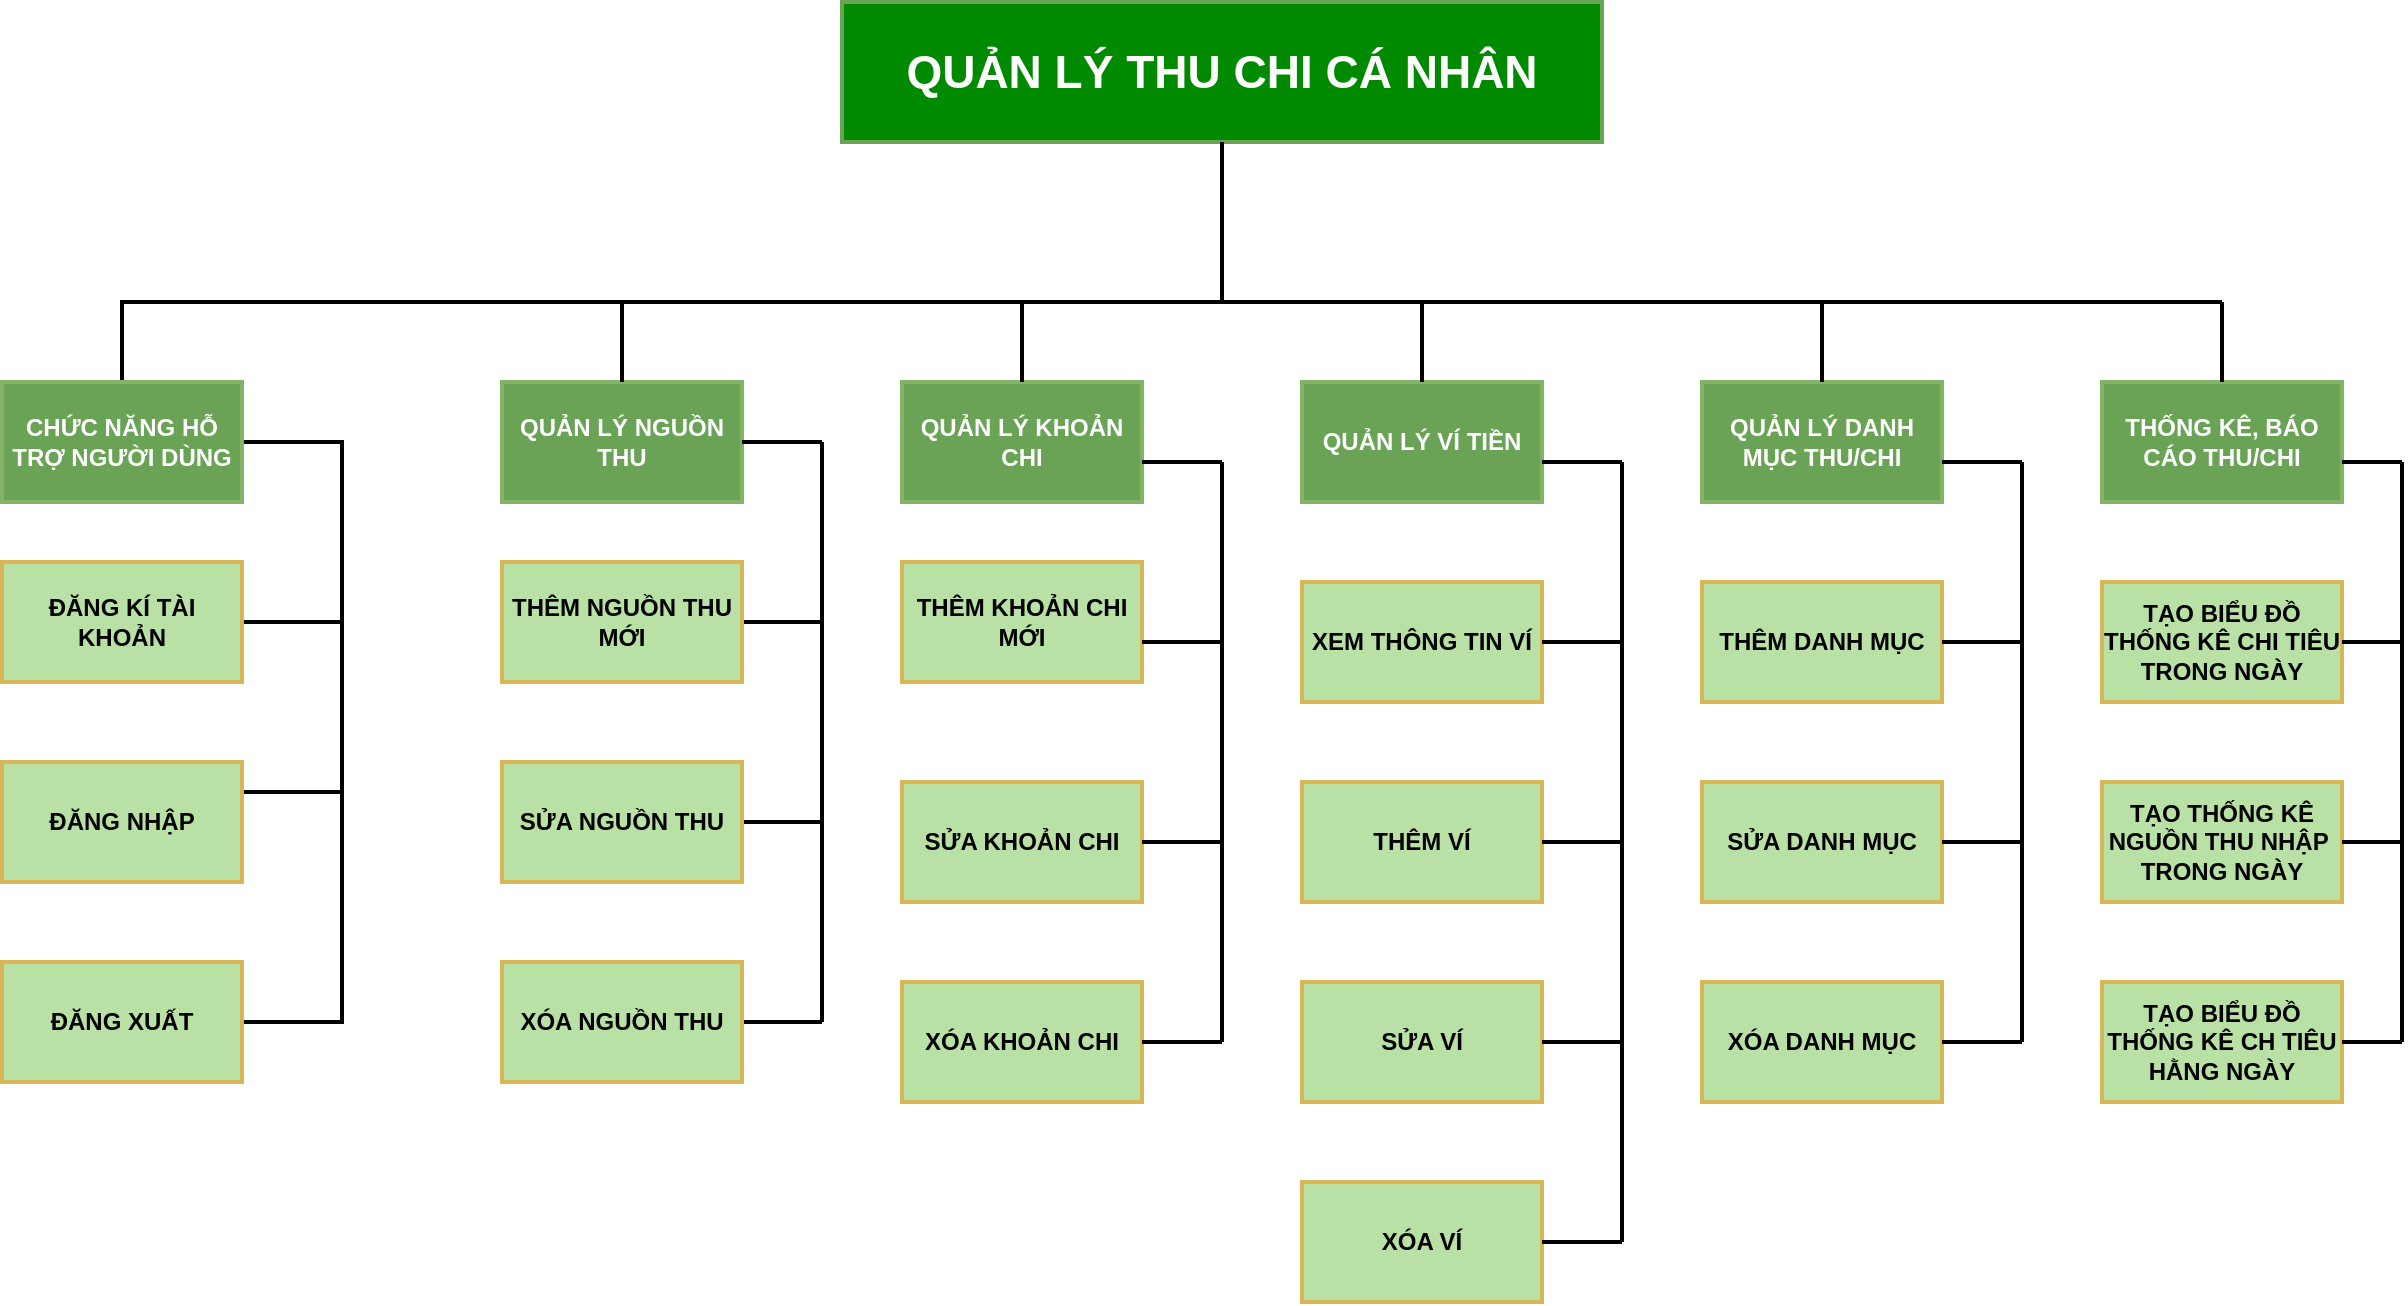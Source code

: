 <mxfile version="20.6.2" type="device" pages="11"><diagram id="zM9KBPcAQbQvfcIdV1zW" name="Page-1"><mxGraphModel dx="3084" dy="1337" grid="1" gridSize="10" guides="1" tooltips="1" connect="1" arrows="1" fold="1" page="1" pageScale="1" pageWidth="850" pageHeight="1100" math="0" shadow="0"><root><mxCell id="0"/><mxCell id="1" parent="0"/><mxCell id="-BtO1T-6cv6vyVdbaAHK-10" style="edgeStyle=orthogonalEdgeStyle;rounded=0;orthogonalLoop=1;jettySize=auto;html=1;entryX=0.5;entryY=0;entryDx=0;entryDy=0;strokeWidth=2;endArrow=none;endFill=0;exitX=0.5;exitY=1;exitDx=0;exitDy=0;" parent="1" source="80S8M2OOBfNuu98X7O7i-1" target="-BtO1T-6cv6vyVdbaAHK-2" edge="1"><mxGeometry relative="1" as="geometry"><Array as="points"><mxPoint x="200" y="160"/><mxPoint x="-350" y="160"/></Array></mxGeometry></mxCell><mxCell id="80S8M2OOBfNuu98X7O7i-1" value="&lt;b&gt;&lt;font style=&quot;font-size: 23px;&quot;&gt;QUẢN LÝ THU CHI CÁ NHÂN&lt;/font&gt;&lt;/b&gt;" style="rounded=0;whiteSpace=wrap;html=1;strokeWidth=2;fillColor=#008a00;strokeColor=#6AA355;fontColor=#ffffff;" parent="1" vertex="1"><mxGeometry x="10" y="10" width="380" height="70" as="geometry"/></mxCell><mxCell id="80S8M2OOBfNuu98X7O7i-2" value="&lt;b&gt;&lt;font color=&quot;#ffffff&quot;&gt;QUẢN LÝ VÍ TIỀN&lt;/font&gt;&lt;/b&gt;" style="rounded=0;whiteSpace=wrap;html=1;strokeWidth=2;fillColor=#6AA355;strokeColor=#82b366;" parent="1" vertex="1"><mxGeometry x="240" y="200" width="120" height="60" as="geometry"/></mxCell><mxCell id="80S8M2OOBfNuu98X7O7i-3" value="&lt;b&gt;&lt;font color=&quot;#ffffff&quot;&gt;QUẢN LÝ KHOẢN CHI&lt;/font&gt;&lt;/b&gt;" style="rounded=0;whiteSpace=wrap;html=1;strokeWidth=2;fillColor=#6AA355;strokeColor=#82b366;" parent="1" vertex="1"><mxGeometry x="40" y="200" width="120" height="60" as="geometry"/></mxCell><mxCell id="80S8M2OOBfNuu98X7O7i-4" value="&lt;b&gt;&lt;font color=&quot;#ffffff&quot;&gt;QUẢN LÝ DANH MỤC THU/CHI&lt;/font&gt;&lt;/b&gt;" style="rounded=0;whiteSpace=wrap;html=1;strokeWidth=2;fillColor=#6AA355;strokeColor=#82b366;" parent="1" vertex="1"><mxGeometry x="440" y="200" width="120" height="60" as="geometry"/></mxCell><mxCell id="80S8M2OOBfNuu98X7O7i-5" value="&lt;b&gt;&lt;font color=&quot;#ffffff&quot;&gt;THỐNG KÊ, BÁO CÁO THU/CHI&lt;/font&gt;&lt;/b&gt;" style="rounded=0;whiteSpace=wrap;html=1;strokeWidth=2;fillColor=#6AA355;strokeColor=#82b366;" parent="1" vertex="1"><mxGeometry x="640" y="200" width="120" height="60" as="geometry"/></mxCell><mxCell id="80S8M2OOBfNuu98X7O7i-6" value="" style="endArrow=none;html=1;rounded=0;entryX=0.5;entryY=1;entryDx=0;entryDy=0;strokeWidth=2;" parent="1" target="80S8M2OOBfNuu98X7O7i-1" edge="1"><mxGeometry width="50" height="50" relative="1" as="geometry"><mxPoint x="200" y="160" as="sourcePoint"/><mxPoint x="430" y="250" as="targetPoint"/></mxGeometry></mxCell><mxCell id="80S8M2OOBfNuu98X7O7i-7" value="" style="endArrow=none;html=1;rounded=0;strokeWidth=2;" parent="1" edge="1"><mxGeometry width="50" height="50" relative="1" as="geometry"><mxPoint x="700" y="160" as="sourcePoint"/><mxPoint x="-100" y="160" as="targetPoint"/></mxGeometry></mxCell><mxCell id="80S8M2OOBfNuu98X7O7i-8" value="" style="endArrow=none;html=1;rounded=0;strokeWidth=2;" parent="1" source="80S8M2OOBfNuu98X7O7i-3" edge="1"><mxGeometry width="50" height="50" relative="1" as="geometry"><mxPoint x="380" y="300" as="sourcePoint"/><mxPoint x="100" y="160" as="targetPoint"/></mxGeometry></mxCell><mxCell id="80S8M2OOBfNuu98X7O7i-9" value="" style="endArrow=none;html=1;rounded=0;strokeWidth=2;" parent="1" source="80S8M2OOBfNuu98X7O7i-2" edge="1"><mxGeometry width="50" height="50" relative="1" as="geometry"><mxPoint x="110" y="210" as="sourcePoint"/><mxPoint x="300" y="160" as="targetPoint"/></mxGeometry></mxCell><mxCell id="80S8M2OOBfNuu98X7O7i-10" value="" style="endArrow=none;html=1;rounded=0;entryX=0.5;entryY=0;entryDx=0;entryDy=0;strokeWidth=2;" parent="1" target="80S8M2OOBfNuu98X7O7i-4" edge="1"><mxGeometry width="50" height="50" relative="1" as="geometry"><mxPoint x="500" y="160" as="sourcePoint"/><mxPoint x="120" y="180" as="targetPoint"/></mxGeometry></mxCell><mxCell id="80S8M2OOBfNuu98X7O7i-11" value="" style="endArrow=none;html=1;rounded=0;strokeWidth=2;" parent="1" source="80S8M2OOBfNuu98X7O7i-5" edge="1"><mxGeometry width="50" height="50" relative="1" as="geometry"><mxPoint x="130" y="230" as="sourcePoint"/><mxPoint x="700" y="160" as="targetPoint"/></mxGeometry></mxCell><mxCell id="80S8M2OOBfNuu98X7O7i-13" value="&lt;b&gt;SỬA KHOẢN CHI&lt;/b&gt;" style="rounded=0;whiteSpace=wrap;html=1;strokeWidth=2;fillColor=#B9E0A5;strokeColor=#d6b656;" parent="1" vertex="1"><mxGeometry x="40" y="400" width="120" height="60" as="geometry"/></mxCell><mxCell id="80S8M2OOBfNuu98X7O7i-15" value="&lt;b&gt;XÓA KHOẢN CHI&lt;/b&gt;" style="rounded=0;whiteSpace=wrap;html=1;strokeWidth=2;fillColor=#B9E0A5;strokeColor=#d6b656;" parent="1" vertex="1"><mxGeometry x="40" y="500" width="120" height="60" as="geometry"/></mxCell><mxCell id="80S8M2OOBfNuu98X7O7i-17" value="&lt;b&gt;THÊM KHOẢN CHI MỚI&lt;/b&gt;" style="rounded=0;whiteSpace=wrap;html=1;strokeWidth=2;fillColor=#B9E0A5;strokeColor=#d6b656;" parent="1" vertex="1"><mxGeometry x="40" y="290" width="120" height="60" as="geometry"/></mxCell><mxCell id="80S8M2OOBfNuu98X7O7i-18" value="" style="endArrow=none;html=1;rounded=0;strokeWidth=2;" parent="1" edge="1"><mxGeometry width="50" height="50" relative="1" as="geometry"><mxPoint x="200" y="530" as="sourcePoint"/><mxPoint x="200" y="240" as="targetPoint"/></mxGeometry></mxCell><mxCell id="80S8M2OOBfNuu98X7O7i-19" value="" style="endArrow=none;html=1;rounded=0;strokeWidth=2;" parent="1" edge="1"><mxGeometry width="50" height="50" relative="1" as="geometry"><mxPoint x="160" y="240" as="sourcePoint"/><mxPoint x="200" y="240" as="targetPoint"/></mxGeometry></mxCell><mxCell id="80S8M2OOBfNuu98X7O7i-20" value="" style="endArrow=none;html=1;rounded=0;exitX=1;exitY=0.5;exitDx=0;exitDy=0;strokeWidth=2;" parent="1" edge="1"><mxGeometry width="50" height="50" relative="1" as="geometry"><mxPoint x="160" y="330.0" as="sourcePoint"/><mxPoint x="200" y="330" as="targetPoint"/></mxGeometry></mxCell><mxCell id="80S8M2OOBfNuu98X7O7i-21" value="" style="endArrow=none;html=1;rounded=0;entryX=1;entryY=0.5;entryDx=0;entryDy=0;strokeWidth=2;" parent="1" target="80S8M2OOBfNuu98X7O7i-13" edge="1"><mxGeometry width="50" height="50" relative="1" as="geometry"><mxPoint x="200" y="430" as="sourcePoint"/><mxPoint x="430" y="350" as="targetPoint"/></mxGeometry></mxCell><mxCell id="80S8M2OOBfNuu98X7O7i-22" value="" style="endArrow=none;html=1;rounded=0;entryX=1;entryY=0.5;entryDx=0;entryDy=0;strokeWidth=2;" parent="1" edge="1"><mxGeometry width="50" height="50" relative="1" as="geometry"><mxPoint x="200" y="530" as="sourcePoint"/><mxPoint x="160" y="530" as="targetPoint"/></mxGeometry></mxCell><mxCell id="80S8M2OOBfNuu98X7O7i-26" value="&lt;b&gt;XEM THÔNG TIN VÍ&lt;/b&gt;" style="rounded=0;whiteSpace=wrap;html=1;strokeWidth=2;fillColor=#B9E0A5;strokeColor=#d6b656;" parent="1" vertex="1"><mxGeometry x="240" y="300" width="120" height="60" as="geometry"/></mxCell><mxCell id="80S8M2OOBfNuu98X7O7i-27" value="&lt;b&gt;THÊM VÍ&lt;/b&gt;" style="rounded=0;whiteSpace=wrap;html=1;strokeWidth=2;fillColor=#B9E0A5;strokeColor=#d6b656;" parent="1" vertex="1"><mxGeometry x="240" y="400" width="120" height="60" as="geometry"/></mxCell><mxCell id="80S8M2OOBfNuu98X7O7i-28" value="&lt;b&gt;SỬA VÍ&lt;/b&gt;" style="rounded=0;whiteSpace=wrap;html=1;strokeWidth=2;fillColor=#B9E0A5;strokeColor=#d6b656;" parent="1" vertex="1"><mxGeometry x="240" y="500" width="120" height="60" as="geometry"/></mxCell><mxCell id="80S8M2OOBfNuu98X7O7i-29" value="&lt;b&gt;XÓA VÍ&lt;/b&gt;" style="rounded=0;whiteSpace=wrap;html=1;strokeWidth=2;fillColor=#B9E0A5;strokeColor=#d6b656;" parent="1" vertex="1"><mxGeometry x="240" y="600" width="120" height="60" as="geometry"/></mxCell><mxCell id="80S8M2OOBfNuu98X7O7i-30" value="" style="endArrow=none;html=1;rounded=0;strokeWidth=2;" parent="1" edge="1"><mxGeometry width="50" height="50" relative="1" as="geometry"><mxPoint x="400" y="630" as="sourcePoint"/><mxPoint x="400" y="240" as="targetPoint"/></mxGeometry></mxCell><mxCell id="80S8M2OOBfNuu98X7O7i-31" value="" style="endArrow=none;html=1;rounded=0;exitX=1;exitY=0.5;exitDx=0;exitDy=0;strokeWidth=2;" parent="1" source="80S8M2OOBfNuu98X7O7i-26" edge="1"><mxGeometry width="50" height="50" relative="1" as="geometry"><mxPoint x="380" y="300" as="sourcePoint"/><mxPoint x="400" y="330" as="targetPoint"/></mxGeometry></mxCell><mxCell id="80S8M2OOBfNuu98X7O7i-32" value="" style="endArrow=none;html=1;rounded=0;entryX=1;entryY=0.5;entryDx=0;entryDy=0;strokeWidth=2;" parent="1" target="80S8M2OOBfNuu98X7O7i-27" edge="1"><mxGeometry width="50" height="50" relative="1" as="geometry"><mxPoint x="400" y="430" as="sourcePoint"/><mxPoint x="630" y="350" as="targetPoint"/></mxGeometry></mxCell><mxCell id="80S8M2OOBfNuu98X7O7i-33" value="" style="endArrow=none;html=1;rounded=0;entryX=1;entryY=0.5;entryDx=0;entryDy=0;strokeWidth=2;" parent="1" target="80S8M2OOBfNuu98X7O7i-28" edge="1"><mxGeometry width="50" height="50" relative="1" as="geometry"><mxPoint x="400" y="530" as="sourcePoint"/><mxPoint x="630" y="450" as="targetPoint"/></mxGeometry></mxCell><mxCell id="80S8M2OOBfNuu98X7O7i-34" value="" style="endArrow=none;html=1;rounded=0;entryX=1;entryY=0.5;entryDx=0;entryDy=0;strokeWidth=2;" parent="1" target="80S8M2OOBfNuu98X7O7i-29" edge="1"><mxGeometry width="50" height="50" relative="1" as="geometry"><mxPoint x="400" y="630" as="sourcePoint"/><mxPoint x="630" y="650" as="targetPoint"/></mxGeometry></mxCell><mxCell id="80S8M2OOBfNuu98X7O7i-35" value="" style="endArrow=none;html=1;rounded=0;strokeWidth=2;" parent="1" edge="1"><mxGeometry width="50" height="50" relative="1" as="geometry"><mxPoint x="400" y="240" as="sourcePoint"/><mxPoint x="360" y="240" as="targetPoint"/></mxGeometry></mxCell><mxCell id="80S8M2OOBfNuu98X7O7i-36" value="&lt;b&gt;THÊM DANH MỤC&lt;/b&gt;" style="rounded=0;whiteSpace=wrap;html=1;strokeWidth=2;fillColor=#B9E0A5;strokeColor=#d6b656;" parent="1" vertex="1"><mxGeometry x="440" y="300" width="120" height="60" as="geometry"/></mxCell><mxCell id="80S8M2OOBfNuu98X7O7i-37" value="&lt;b&gt;SỬA DANH MỤC&lt;/b&gt;" style="rounded=0;whiteSpace=wrap;html=1;strokeWidth=2;fillColor=#B9E0A5;strokeColor=#d6b656;" parent="1" vertex="1"><mxGeometry x="440" y="400" width="120" height="60" as="geometry"/></mxCell><mxCell id="80S8M2OOBfNuu98X7O7i-38" value="&lt;b&gt;XÓA DANH MỤC&lt;/b&gt;" style="rounded=0;whiteSpace=wrap;html=1;strokeWidth=2;fillColor=#B9E0A5;strokeColor=#d6b656;" parent="1" vertex="1"><mxGeometry x="440" y="500" width="120" height="60" as="geometry"/></mxCell><mxCell id="80S8M2OOBfNuu98X7O7i-40" value="" style="endArrow=none;html=1;rounded=0;strokeWidth=2;" parent="1" edge="1"><mxGeometry width="50" height="50" relative="1" as="geometry"><mxPoint x="600" y="530" as="sourcePoint"/><mxPoint x="600" y="240" as="targetPoint"/></mxGeometry></mxCell><mxCell id="80S8M2OOBfNuu98X7O7i-41" value="" style="endArrow=none;html=1;rounded=0;exitX=1;exitY=0.5;exitDx=0;exitDy=0;strokeWidth=2;" parent="1" source="80S8M2OOBfNuu98X7O7i-36" edge="1"><mxGeometry width="50" height="50" relative="1" as="geometry"><mxPoint x="580" y="300" as="sourcePoint"/><mxPoint x="600" y="330" as="targetPoint"/></mxGeometry></mxCell><mxCell id="80S8M2OOBfNuu98X7O7i-42" value="" style="endArrow=none;html=1;rounded=0;entryX=1;entryY=0.5;entryDx=0;entryDy=0;strokeWidth=2;" parent="1" target="80S8M2OOBfNuu98X7O7i-37" edge="1"><mxGeometry width="50" height="50" relative="1" as="geometry"><mxPoint x="600" y="430" as="sourcePoint"/><mxPoint x="830" y="350" as="targetPoint"/></mxGeometry></mxCell><mxCell id="80S8M2OOBfNuu98X7O7i-43" value="" style="endArrow=none;html=1;rounded=0;entryX=1;entryY=0.5;entryDx=0;entryDy=0;strokeWidth=2;" parent="1" target="80S8M2OOBfNuu98X7O7i-38" edge="1"><mxGeometry width="50" height="50" relative="1" as="geometry"><mxPoint x="600" y="530" as="sourcePoint"/><mxPoint x="830" y="450" as="targetPoint"/></mxGeometry></mxCell><mxCell id="80S8M2OOBfNuu98X7O7i-45" value="" style="endArrow=none;html=1;rounded=0;strokeWidth=2;" parent="1" edge="1"><mxGeometry width="50" height="50" relative="1" as="geometry"><mxPoint x="600" y="240" as="sourcePoint"/><mxPoint x="560" y="240" as="targetPoint"/></mxGeometry></mxCell><mxCell id="80S8M2OOBfNuu98X7O7i-46" value="&lt;b&gt;TẠO BIỂU ĐỒ THỐNG KÊ CHI TIÊU TRONG NGÀY&lt;/b&gt;" style="rounded=0;whiteSpace=wrap;html=1;strokeWidth=2;fillColor=#B9E0A5;strokeColor=#d6b656;" parent="1" vertex="1"><mxGeometry x="640" y="300" width="120" height="60" as="geometry"/></mxCell><mxCell id="80S8M2OOBfNuu98X7O7i-47" value="&lt;b&gt;TẠO THỐNG KÊ NGUỒN THU NHẬP&amp;nbsp; TRONG NGÀY&lt;/b&gt;" style="rounded=0;whiteSpace=wrap;html=1;strokeWidth=2;fillColor=#B9E0A5;strokeColor=#d6b656;" parent="1" vertex="1"><mxGeometry x="640" y="400" width="120" height="60" as="geometry"/></mxCell><mxCell id="80S8M2OOBfNuu98X7O7i-50" value="" style="endArrow=none;html=1;rounded=0;strokeWidth=2;" parent="1" edge="1"><mxGeometry width="50" height="50" relative="1" as="geometry"><mxPoint x="790" y="530" as="sourcePoint"/><mxPoint x="790" y="240" as="targetPoint"/></mxGeometry></mxCell><mxCell id="80S8M2OOBfNuu98X7O7i-51" value="" style="endArrow=none;html=1;rounded=0;exitX=1;exitY=0.5;exitDx=0;exitDy=0;strokeWidth=2;" parent="1" source="80S8M2OOBfNuu98X7O7i-46" edge="1"><mxGeometry width="50" height="50" relative="1" as="geometry"><mxPoint x="770" y="300" as="sourcePoint"/><mxPoint x="790" y="330" as="targetPoint"/></mxGeometry></mxCell><mxCell id="80S8M2OOBfNuu98X7O7i-52" value="" style="endArrow=none;html=1;rounded=0;entryX=1;entryY=0.5;entryDx=0;entryDy=0;strokeWidth=2;" parent="1" target="80S8M2OOBfNuu98X7O7i-47" edge="1"><mxGeometry width="50" height="50" relative="1" as="geometry"><mxPoint x="790" y="430" as="sourcePoint"/><mxPoint x="1020" y="350" as="targetPoint"/></mxGeometry></mxCell><mxCell id="80S8M2OOBfNuu98X7O7i-55" value="" style="endArrow=none;html=1;rounded=0;strokeWidth=2;" parent="1" edge="1"><mxGeometry width="50" height="50" relative="1" as="geometry"><mxPoint x="760" y="240" as="sourcePoint"/><mxPoint x="790" y="240" as="targetPoint"/></mxGeometry></mxCell><mxCell id="2eqkK5fEXWFf7mG6q5v4-1" value="&lt;b&gt;&lt;font color=&quot;#ffffff&quot;&gt;QUẢN LÝ NGUỒN THU&lt;/font&gt;&lt;/b&gt;" style="rounded=0;whiteSpace=wrap;html=1;strokeWidth=2;fillColor=#6AA355;strokeColor=#82b366;" parent="1" vertex="1"><mxGeometry x="-160" y="200" width="120" height="60" as="geometry"/></mxCell><mxCell id="2eqkK5fEXWFf7mG6q5v4-2" value="" style="endArrow=none;html=1;rounded=0;strokeWidth=2;" parent="1" edge="1"><mxGeometry width="50" height="50" relative="1" as="geometry"><mxPoint y="520" as="sourcePoint"/><mxPoint y="230.0" as="targetPoint"/></mxGeometry></mxCell><mxCell id="2eqkK5fEXWFf7mG6q5v4-3" value="" style="endArrow=none;html=1;rounded=0;strokeWidth=2;" parent="1" edge="1"><mxGeometry width="50" height="50" relative="1" as="geometry"><mxPoint x="-40" y="230.0" as="sourcePoint"/><mxPoint y="230.0" as="targetPoint"/></mxGeometry></mxCell><mxCell id="2eqkK5fEXWFf7mG6q5v4-4" value="" style="endArrow=none;html=1;rounded=0;exitX=1;exitY=0.5;exitDx=0;exitDy=0;strokeWidth=2;" parent="1" edge="1"><mxGeometry width="50" height="50" relative="1" as="geometry"><mxPoint x="-40" y="320.0" as="sourcePoint"/><mxPoint y="320.0" as="targetPoint"/></mxGeometry></mxCell><mxCell id="2eqkK5fEXWFf7mG6q5v4-5" value="" style="endArrow=none;html=1;rounded=0;entryX=1;entryY=0.5;entryDx=0;entryDy=0;strokeWidth=2;" parent="1" edge="1"><mxGeometry width="50" height="50" relative="1" as="geometry"><mxPoint y="420" as="sourcePoint"/><mxPoint x="-40" y="420" as="targetPoint"/></mxGeometry></mxCell><mxCell id="2eqkK5fEXWFf7mG6q5v4-6" value="" style="endArrow=none;html=1;rounded=0;entryX=1;entryY=0.5;entryDx=0;entryDy=0;strokeWidth=2;" parent="1" edge="1"><mxGeometry width="50" height="50" relative="1" as="geometry"><mxPoint y="520" as="sourcePoint"/><mxPoint x="-40" y="520" as="targetPoint"/></mxGeometry></mxCell><mxCell id="2eqkK5fEXWFf7mG6q5v4-8" value="&lt;b&gt;THÊM NGUỒN THU MỚI&lt;/b&gt;" style="rounded=0;whiteSpace=wrap;html=1;strokeWidth=2;fillColor=#B9E0A5;strokeColor=#d6b656;" parent="1" vertex="1"><mxGeometry x="-160" y="290" width="120" height="60" as="geometry"/></mxCell><mxCell id="2eqkK5fEXWFf7mG6q5v4-9" value="&lt;b&gt;SỬA NGUỒN THU&lt;/b&gt;" style="rounded=0;whiteSpace=wrap;html=1;strokeWidth=2;fillColor=#B9E0A5;strokeColor=#d6b656;" parent="1" vertex="1"><mxGeometry x="-160" y="390" width="120" height="60" as="geometry"/></mxCell><mxCell id="2eqkK5fEXWFf7mG6q5v4-10" value="&lt;b&gt;XÓA NGUỒN THU&lt;/b&gt;" style="rounded=0;whiteSpace=wrap;html=1;strokeWidth=2;fillColor=#B9E0A5;strokeColor=#d6b656;" parent="1" vertex="1"><mxGeometry x="-160" y="490" width="120" height="60" as="geometry"/></mxCell><mxCell id="2eqkK5fEXWFf7mG6q5v4-11" value="" style="endArrow=none;html=1;rounded=0;strokeWidth=2;exitX=0.5;exitY=0;exitDx=0;exitDy=0;" parent="1" source="2eqkK5fEXWFf7mG6q5v4-1" edge="1"><mxGeometry width="50" height="50" relative="1" as="geometry"><mxPoint x="110" y="210.0" as="sourcePoint"/><mxPoint x="-100" y="160" as="targetPoint"/></mxGeometry></mxCell><mxCell id="Z09gyAzIV-LIC-TSZszS-1" value="&lt;b&gt;TẠO BIỂU ĐỒ THỐNG KÊ CH TIÊU HẰNG NGÀY&lt;/b&gt;" style="rounded=0;whiteSpace=wrap;html=1;strokeWidth=2;fillColor=#B9E0A5;strokeColor=#d6b656;" parent="1" vertex="1"><mxGeometry x="640" y="500" width="120" height="60" as="geometry"/></mxCell><mxCell id="Z09gyAzIV-LIC-TSZszS-4" value="" style="endArrow=none;html=1;rounded=0;strokeWidth=2;fontSize=12;fontColor=#000000;" parent="1" edge="1"><mxGeometry width="50" height="50" relative="1" as="geometry"><mxPoint x="760" y="530" as="sourcePoint"/><mxPoint x="790" y="530" as="targetPoint"/></mxGeometry></mxCell><mxCell id="-BtO1T-6cv6vyVdbaAHK-7" style="edgeStyle=orthogonalEdgeStyle;rounded=0;orthogonalLoop=1;jettySize=auto;html=1;entryX=1;entryY=0.5;entryDx=0;entryDy=0;exitX=1;exitY=0.5;exitDx=0;exitDy=0;endArrow=none;endFill=0;strokeWidth=2;" parent="1" source="-BtO1T-6cv6vyVdbaAHK-2" target="-BtO1T-6cv6vyVdbaAHK-3" edge="1"><mxGeometry relative="1" as="geometry"><Array as="points"><mxPoint x="-240" y="230"/><mxPoint x="-240" y="320"/></Array></mxGeometry></mxCell><mxCell id="-BtO1T-6cv6vyVdbaAHK-8" style="edgeStyle=orthogonalEdgeStyle;rounded=0;orthogonalLoop=1;jettySize=auto;html=1;entryX=1;entryY=0.25;entryDx=0;entryDy=0;endArrow=none;endFill=0;exitX=1;exitY=0.5;exitDx=0;exitDy=0;strokeWidth=2;" parent="1" source="-BtO1T-6cv6vyVdbaAHK-2" target="-BtO1T-6cv6vyVdbaAHK-4" edge="1"><mxGeometry relative="1" as="geometry"><Array as="points"><mxPoint x="-240" y="230"/><mxPoint x="-240" y="405"/></Array></mxGeometry></mxCell><mxCell id="-BtO1T-6cv6vyVdbaAHK-9" style="edgeStyle=orthogonalEdgeStyle;rounded=0;orthogonalLoop=1;jettySize=auto;html=1;entryX=1;entryY=0.5;entryDx=0;entryDy=0;endArrow=none;endFill=0;exitX=1;exitY=0.5;exitDx=0;exitDy=0;strokeWidth=2;" parent="1" source="-BtO1T-6cv6vyVdbaAHK-2" target="-BtO1T-6cv6vyVdbaAHK-6" edge="1"><mxGeometry relative="1" as="geometry"><Array as="points"><mxPoint x="-240" y="230"/><mxPoint x="-240" y="520"/></Array></mxGeometry></mxCell><mxCell id="-BtO1T-6cv6vyVdbaAHK-2" value="&lt;b&gt;&lt;font color=&quot;#ffffff&quot;&gt;CHỨC NĂNG HỖ TRỢ NGƯỜI DÙNG&lt;/font&gt;&lt;/b&gt;" style="rounded=0;whiteSpace=wrap;html=1;strokeWidth=2;fillColor=#6AA355;strokeColor=#82b366;" parent="1" vertex="1"><mxGeometry x="-410" y="200" width="120" height="60" as="geometry"/></mxCell><mxCell id="-BtO1T-6cv6vyVdbaAHK-3" value="&lt;b&gt;ĐĂNG KÍ TÀI KHOẢN&lt;/b&gt;" style="rounded=0;whiteSpace=wrap;html=1;strokeWidth=2;fillColor=#B9E0A5;strokeColor=#D6B656;" parent="1" vertex="1"><mxGeometry x="-410" y="290" width="120" height="60" as="geometry"/></mxCell><mxCell id="-BtO1T-6cv6vyVdbaAHK-4" value="&lt;b&gt;ĐĂNG NHẬP&lt;/b&gt;" style="rounded=0;whiteSpace=wrap;html=1;strokeWidth=2;fillColor=#B9E0A5;strokeColor=#D6B656;" parent="1" vertex="1"><mxGeometry x="-410" y="390" width="120" height="60" as="geometry"/></mxCell><mxCell id="-BtO1T-6cv6vyVdbaAHK-6" value="&lt;b&gt;ĐĂNG XUẤT&lt;/b&gt;" style="rounded=0;whiteSpace=wrap;html=1;strokeWidth=2;fillColor=#B9E0A5;strokeColor=#d6b656;" parent="1" vertex="1"><mxGeometry x="-410" y="490" width="120" height="60" as="geometry"/></mxCell></root></mxGraphModel></diagram><diagram id="HwJjP5r6a9rj84pt2vfP" name="Page-2"><mxGraphModel dx="782" dy="468" grid="1" gridSize="10" guides="1" tooltips="1" connect="1" arrows="1" fold="1" page="1" pageScale="1" pageWidth="850" pageHeight="1100" math="0" shadow="0"><root><mxCell id="0"/><mxCell id="1" parent="0"/><mxCell id="fK7KNMEx7APrzq1hPQvP-7" style="edgeStyle=orthogonalEdgeStyle;rounded=0;orthogonalLoop=1;jettySize=auto;html=1;entryX=0.5;entryY=0;entryDx=0;entryDy=0;strokeWidth=1;fontSize=12;fontColor=#000000;fontStyle=1;horizontal=1;align=center;" parent="1" source="bEEFKTA_PDZWd7MojLTj-1" target="WXnt6Hy1CPgIW__OMMhB-2" edge="1"><mxGeometry relative="1" as="geometry"><Array as="points"><mxPoint x="540" y="190"/><mxPoint x="260" y="190"/></Array></mxGeometry></mxCell><mxCell id="fK7KNMEx7APrzq1hPQvP-10" value="&lt;span style=&quot;white-space: pre;&quot;&gt;&#9;&lt;/span&gt;Báo cáo thống kê kết quả thu/ chi" style="edgeLabel;html=1;align=center;verticalAlign=middle;resizable=0;points=[];fontSize=12;fontColor=#000000;fontStyle=1;horizontal=1;" parent="fK7KNMEx7APrzq1hPQvP-7" vertex="1" connectable="0"><mxGeometry x="-0.023" relative="1" as="geometry"><mxPoint as="offset"/></mxGeometry></mxCell><mxCell id="bEEFKTA_PDZWd7MojLTj-1" value="0" style="swimlane;childLayout=stackLayout;horizontal=1;startSize=30;horizontalStack=0;rounded=1;fontSize=10;fontStyle=1;strokeWidth=2;resizeParent=0;resizeLast=1;shadow=0;dashed=0;align=center;fillColor=#0E5A66;strokeColor=#005700;fontColor=#ffffff;" parent="1" vertex="1"><mxGeometry x="480" y="215" width="120" height="90" as="geometry"/></mxCell><mxCell id="WXnt6Hy1CPgIW__OMMhB-1" value="&lt;div style=&quot;font-size: 12px;&quot;&gt;&lt;span style=&quot;background-color: initial;&quot;&gt;&lt;font color=&quot;#006600&quot; style=&quot;font-size: 12px;&quot;&gt;QUẢN LÝ THU&lt;/font&gt;&lt;/span&gt;&lt;/div&gt;&lt;div style=&quot;font-size: 12px;&quot;&gt;&lt;span style=&quot;background-color: initial;&quot;&gt;&lt;font color=&quot;#006600&quot; style=&quot;font-size: 12px;&quot;&gt;&amp;nbsp;CHI CÁ NHÂN&lt;/font&gt;&lt;/span&gt;&lt;/div&gt;" style="text;html=1;align=center;verticalAlign=middle;resizable=0;points=[];autosize=1;strokeColor=none;fillColor=none;fontSize=10;fontStyle=1;horizontal=1;" parent="bEEFKTA_PDZWd7MojLTj-1" vertex="1"><mxGeometry y="30" width="120" height="60" as="geometry"/></mxCell><mxCell id="fK7KNMEx7APrzq1hPQvP-1" style="edgeStyle=orthogonalEdgeStyle;rounded=0;orthogonalLoop=1;jettySize=auto;html=1;strokeWidth=1;fontSize=12;fontColor=#000000;entryX=1.017;entryY=0.767;entryDx=0;entryDy=0;entryPerimeter=0;fontStyle=1;horizontal=1;align=center;" parent="1" source="WXnt6Hy1CPgIW__OMMhB-2" target="WXnt6Hy1CPgIW__OMMhB-1" edge="1"><mxGeometry relative="1" as="geometry"><mxPoint x="430" y="400" as="targetPoint"/><Array as="points"><mxPoint x="240" y="410"/><mxPoint x="650" y="410"/><mxPoint x="650" y="291"/></Array></mxGeometry></mxCell><mxCell id="fK7KNMEx7APrzq1hPQvP-2" style="edgeStyle=orthogonalEdgeStyle;rounded=0;orthogonalLoop=1;jettySize=auto;html=1;entryX=1.02;entryY=0.426;entryDx=0;entryDy=0;entryPerimeter=0;strokeWidth=1;fontSize=12;fontColor=#000000;fontStyle=1;horizontal=1;align=center;" parent="1" source="WXnt6Hy1CPgIW__OMMhB-2" target="WXnt6Hy1CPgIW__OMMhB-1" edge="1"><mxGeometry relative="1" as="geometry"><Array as="points"><mxPoint x="220" y="450"/><mxPoint x="680" y="450"/><mxPoint x="680" y="271"/><mxPoint x="602" y="271"/></Array></mxGeometry></mxCell><mxCell id="fK7KNMEx7APrzq1hPQvP-6" value="Thông tin ví tiền" style="edgeLabel;html=1;align=center;verticalAlign=middle;resizable=0;points=[];fontSize=12;fontColor=#000000;fontStyle=1;horizontal=1;" parent="fK7KNMEx7APrzq1hPQvP-2" vertex="1" connectable="0"><mxGeometry x="-0.334" y="4" relative="1" as="geometry"><mxPoint as="offset"/></mxGeometry></mxCell><mxCell id="fK7KNMEx7APrzq1hPQvP-3" style="edgeStyle=orthogonalEdgeStyle;rounded=0;orthogonalLoop=1;jettySize=auto;html=1;strokeWidth=1;fontSize=12;fontColor=#000000;entryX=1;entryY=0.25;entryDx=0;entryDy=0;exitX=0.311;exitY=0.006;exitDx=0;exitDy=0;exitPerimeter=0;fontStyle=1;horizontal=1;align=center;" parent="1" source="WXnt6Hy1CPgIW__OMMhB-2" target="bEEFKTA_PDZWd7MojLTj-1" edge="1"><mxGeometry relative="1" as="geometry"><mxPoint x="460" y="150" as="targetPoint"/><Array as="points"><mxPoint x="237" y="150"/><mxPoint x="660" y="150"/><mxPoint x="660" y="238"/></Array></mxGeometry></mxCell><mxCell id="LnWswDmwoaVrMle73upK-2" value="Thông tin nguồn thu" style="edgeLabel;html=1;align=center;verticalAlign=middle;resizable=0;points=[];fontSize=12;fontColor=#000000;fontStyle=1;horizontal=1;" parent="fK7KNMEx7APrzq1hPQvP-3" vertex="1" connectable="0"><mxGeometry x="-0.206" relative="1" as="geometry"><mxPoint as="offset"/></mxGeometry></mxCell><mxCell id="LnWswDmwoaVrMle73upK-3" style="edgeStyle=orthogonalEdgeStyle;rounded=0;orthogonalLoop=1;jettySize=auto;html=1;entryX=1.028;entryY=0.211;entryDx=0;entryDy=0;entryPerimeter=0;strokeWidth=1;fontSize=12;fontColor=#000000;exitX=0.128;exitY=-0.028;exitDx=0;exitDy=0;exitPerimeter=0;fontStyle=1;horizontal=1;align=center;" parent="1" source="WXnt6Hy1CPgIW__OMMhB-2" target="WXnt6Hy1CPgIW__OMMhB-1" edge="1"><mxGeometry relative="1" as="geometry"><Array as="points"><mxPoint x="215" y="120"/><mxPoint x="680" y="120"/><mxPoint x="680" y="258"/></Array></mxGeometry></mxCell><mxCell id="WXnt6Hy1CPgIW__OMMhB-2" value="&lt;span&gt;&lt;font color=&quot;#ffffff&quot;&gt;NGƯỜI DÙNG&lt;/font&gt;&lt;/span&gt;" style="rounded=0;whiteSpace=wrap;html=1;fontSize=12;fillColor=#6AA355;strokeColor=#2D7600;fontStyle=1;fontColor=#ffffff;horizontal=1;align=center;" parent="1" vertex="1"><mxGeometry x="200" y="250" width="120" height="60" as="geometry"/></mxCell><mxCell id="WXnt6Hy1CPgIW__OMMhB-12" value="" style="endArrow=classic;html=1;rounded=0;fontSize=12;fontStyle=1;horizontal=1;align=center;" parent="1" edge="1"><mxGeometry relative="1" as="geometry"><mxPoint x="540" y="370" as="sourcePoint"/><mxPoint x="540" y="310" as="targetPoint"/></mxGeometry></mxCell><mxCell id="IV4n-gZZNL7rF83rWylg-1" value="" style="endArrow=none;html=1;rounded=0;fontSize=12;entryX=0.5;entryY=1;entryDx=0;entryDy=0;fontStyle=1;horizontal=1;align=center;" parent="1" target="WXnt6Hy1CPgIW__OMMhB-2" edge="1"><mxGeometry width="50" height="50" relative="1" as="geometry"><mxPoint x="260" y="370" as="sourcePoint"/><mxPoint x="400" y="330" as="targetPoint"/></mxGeometry></mxCell><mxCell id="IV4n-gZZNL7rF83rWylg-2" value="" style="endArrow=none;html=1;rounded=0;fontSize=12;fontStyle=1;horizontal=1;align=center;" parent="1" edge="1"><mxGeometry width="50" height="50" relative="1" as="geometry"><mxPoint x="260" y="370" as="sourcePoint"/><mxPoint x="540" y="370" as="targetPoint"/></mxGeometry></mxCell><mxCell id="LnWswDmwoaVrMle73upK-6" value="Yêu cầu báo cáo thống kê" style="edgeLabel;html=1;align=center;verticalAlign=middle;resizable=0;points=[];fontSize=12;fontColor=#000000;fontStyle=1;horizontal=1;" parent="IV4n-gZZNL7rF83rWylg-2" vertex="1" connectable="0"><mxGeometry x="-0.207" y="1" relative="1" as="geometry"><mxPoint as="offset"/></mxGeometry></mxCell><mxCell id="fK7KNMEx7APrzq1hPQvP-5" value="Thông tin danh mục thu /chi" style="edgeLabel;html=1;align=center;verticalAlign=middle;resizable=0;points=[];fontSize=12;fontColor=#000000;fontStyle=1;horizontal=1;" parent="1" vertex="1" connectable="0"><mxGeometry x="410" y="410" as="geometry"/></mxCell><mxCell id="LnWswDmwoaVrMle73upK-5" value="Thông tin khoản chi" style="edgeLabel;html=1;align=center;verticalAlign=middle;resizable=0;points=[];fontSize=12;fontColor=#000000;fontStyle=1;horizontal=1;" parent="1" vertex="1" connectable="0"><mxGeometry x="430.0" y="150" as="geometry"><mxPoint x="-7" y="-34" as="offset"/></mxGeometry></mxCell><mxCell id="CwhH-Voo7G9TdWzEuBGG-1" style="edgeStyle=orthogonalEdgeStyle;rounded=0;orthogonalLoop=1;jettySize=auto;html=1;entryX=0.75;entryY=0;entryDx=0;entryDy=0;strokeWidth=1;fontSize=13;fontColor=#000000;startArrow=none;startFill=0;endArrow=classic;endFill=1;fontStyle=1;horizontal=1;align=center;" parent="1" target="WXnt6Hy1CPgIW__OMMhB-2" edge="1"><mxGeometry relative="1" as="geometry"><mxPoint x="480" y="230" as="sourcePoint"/><Array as="points"><mxPoint x="480" y="220"/><mxPoint x="290" y="220"/></Array></mxGeometry></mxCell><mxCell id="CwhH-Voo7G9TdWzEuBGG-2" style="edgeStyle=orthogonalEdgeStyle;rounded=0;orthogonalLoop=1;jettySize=auto;html=1;entryX=1;entryY=0;entryDx=0;entryDy=0;strokeWidth=1;fontSize=13;fontColor=#000000;startArrow=none;startFill=0;endArrow=classic;endFill=1;fontStyle=1;horizontal=1;align=center;" parent="1" target="WXnt6Hy1CPgIW__OMMhB-2" edge="1"><mxGeometry relative="1" as="geometry"><mxPoint x="480" y="240" as="sourcePoint"/><Array as="points"><mxPoint x="320" y="240"/></Array></mxGeometry></mxCell><mxCell id="CwhH-Voo7G9TdWzEuBGG-3" style="edgeStyle=orthogonalEdgeStyle;rounded=0;orthogonalLoop=1;jettySize=auto;html=1;entryX=0.639;entryY=1.017;entryDx=0;entryDy=0;entryPerimeter=0;strokeWidth=1;fontSize=13;fontColor=#000000;startArrow=none;startFill=0;endArrow=classic;endFill=1;exitX=0.356;exitY=1.011;exitDx=0;exitDy=0;exitPerimeter=0;fontStyle=1;horizontal=1;align=center;" parent="1" source="WXnt6Hy1CPgIW__OMMhB-1" target="WXnt6Hy1CPgIW__OMMhB-2" edge="1"><mxGeometry relative="1" as="geometry"><Array as="points"><mxPoint x="520" y="306"/><mxPoint x="520" y="350"/><mxPoint x="277" y="350"/></Array></mxGeometry></mxCell><mxCell id="CwhH-Voo7G9TdWzEuBGG-4" style="edgeStyle=orthogonalEdgeStyle;rounded=0;orthogonalLoop=1;jettySize=auto;html=1;entryX=0.75;entryY=1;entryDx=0;entryDy=0;strokeWidth=1;fontSize=13;fontColor=#000000;startArrow=none;startFill=0;endArrow=classic;endFill=1;fontStyle=1;horizontal=1;align=center;" parent="1" target="WXnt6Hy1CPgIW__OMMhB-2" edge="1"><mxGeometry relative="1" as="geometry"><mxPoint x="500" y="306" as="sourcePoint"/><Array as="points"><mxPoint x="500" y="306"/><mxPoint x="500" y="330"/><mxPoint x="290" y="330"/></Array></mxGeometry></mxCell><mxCell id="CwhH-Voo7G9TdWzEuBGG-5" value="Thông tin khoản chi" style="edgeLabel;html=1;align=center;verticalAlign=middle;resizable=0;points=[];fontSize=12;fontColor=#000000;fontStyle=1;horizontal=1;" parent="1" vertex="1" connectable="0"><mxGeometry x="400.0" y="250" as="geometry"><mxPoint x="-7" y="-34" as="offset"/></mxGeometry></mxCell><mxCell id="CwhH-Voo7G9TdWzEuBGG-6" value="Thông tin nguồn thu" style="edgeLabel;html=1;align=center;verticalAlign=middle;resizable=0;points=[];fontSize=12;fontColor=#000000;fontStyle=1;horizontal=1;" parent="1" vertex="1" connectable="0"><mxGeometry x="410.0" y="240" as="geometry"/></mxCell><mxCell id="CwhH-Voo7G9TdWzEuBGG-7" value="Thông tin danh mục thu /chi" style="edgeLabel;html=1;align=center;verticalAlign=middle;resizable=0;points=[];fontSize=12;fontColor=#000000;fontStyle=1;horizontal=1;" parent="1" vertex="1" connectable="0"><mxGeometry x="390" y="350" as="geometry"/></mxCell><mxCell id="CwhH-Voo7G9TdWzEuBGG-8" value="Thông tin ví tiền" style="edgeLabel;html=1;align=center;verticalAlign=middle;resizable=0;points=[];fontSize=12;fontColor=#000000;fontStyle=1;horizontal=1;" parent="1" vertex="1" connectable="0"><mxGeometry x="400" y="330" as="geometry"/></mxCell></root></mxGraphModel></diagram><diagram id="SNMZpB0lCA8QI1gLG9Zy" name="Page-3"><mxGraphModel dx="1632" dy="468" grid="1" gridSize="10" guides="1" tooltips="1" connect="1" arrows="1" fold="1" page="1" pageScale="1" pageWidth="850" pageHeight="1100" math="0" shadow="0"><root><mxCell id="0"/><mxCell id="1" parent="0"/><mxCell id="f9sht82DHoqGd_74OmBA-1" value="1.0" style="swimlane;childLayout=stackLayout;horizontal=1;startSize=30;horizontalStack=0;rounded=1;fontSize=14;fontStyle=1;strokeWidth=2;resizeParent=0;resizeLast=1;shadow=0;dashed=0;align=center;fillColor=#dae8fc;strokeColor=#6c8ebf;" parent="1" vertex="1"><mxGeometry x="600" y="578" width="167" height="90" as="geometry"/></mxCell><mxCell id="f9sht82DHoqGd_74OmBA-2" value="&lt;div style=&quot;text-align: justify; font-size: 14px;&quot;&gt;&lt;font color=&quot;#0000cc&quot; style=&quot;font-size: 14px;&quot;&gt;&lt;span style=&quot;font-size: 14px;&quot;&gt;QUẢN LÝ NGUỒN THU&lt;/span&gt;&lt;/font&gt;&lt;/div&gt;" style="text;html=1;align=center;verticalAlign=middle;resizable=0;points=[];autosize=1;strokeColor=none;fillColor=none;fontSize=14;fontStyle=1" parent="f9sht82DHoqGd_74OmBA-1" vertex="1"><mxGeometry y="30" width="167" height="60" as="geometry"/></mxCell><mxCell id="0ClqZmqPqqNJiigs0JXb-1" value="3.0" style="swimlane;childLayout=stackLayout;horizontal=1;startSize=30;horizontalStack=0;rounded=1;fontSize=14;fontStyle=1;strokeWidth=2;resizeParent=0;resizeLast=1;shadow=0;dashed=0;align=center;fillColor=#dae8fc;strokeColor=#6c8ebf;" parent="1" vertex="1"><mxGeometry x="328" y="760" width="134" height="90" as="geometry"/></mxCell><mxCell id="0ClqZmqPqqNJiigs0JXb-2" value="&lt;div style=&quot;text-align: justify; font-size: 14px;&quot;&gt;&lt;span style=&quot;font-size: 14px;&quot;&gt;&lt;font color=&quot;#0000cc&quot; style=&quot;font-size: 14px;&quot;&gt;QUẢN LÝ VÍ TIỀN&lt;/font&gt;&lt;/span&gt;&lt;/div&gt;" style="text;html=1;align=center;verticalAlign=middle;resizable=0;points=[];autosize=1;strokeColor=none;fillColor=none;fontSize=14;fontStyle=1" parent="0ClqZmqPqqNJiigs0JXb-1" vertex="1"><mxGeometry y="30" width="134" height="60" as="geometry"/></mxCell><mxCell id="0ClqZmqPqqNJiigs0JXb-3" value="5.0" style="swimlane;childLayout=stackLayout;horizontal=1;startSize=30;horizontalStack=0;rounded=1;fontSize=14;fontStyle=1;strokeWidth=2;resizeParent=0;resizeLast=1;shadow=0;dashed=0;align=center;fillColor=#dae8fc;strokeColor=#6c8ebf;" parent="1" vertex="1"><mxGeometry x="240" y="400" width="180" height="90" as="geometry"/></mxCell><mxCell id="0ClqZmqPqqNJiigs0JXb-4" value="&lt;div style=&quot;text-align: justify; font-size: 14px;&quot;&gt;&lt;span style=&quot;font-size: 14px;&quot;&gt;&lt;font color=&quot;#0000cc&quot; style=&quot;font-size: 14px;&quot;&gt;THỐNG KÊ&lt;/font&gt;&lt;/span&gt;&lt;/div&gt;" style="text;html=1;align=center;verticalAlign=middle;resizable=0;points=[];autosize=1;strokeColor=none;fillColor=none;fontSize=14;fontStyle=1" parent="0ClqZmqPqqNJiigs0JXb-3" vertex="1"><mxGeometry y="30" width="180" height="60" as="geometry"/></mxCell><mxCell id="Kx1btJdFYr9HIJRsQk_I-2" value="4.0" style="swimlane;childLayout=stackLayout;horizontal=1;startSize=30;horizontalStack=0;rounded=1;fontSize=14;fontStyle=1;strokeWidth=2;resizeParent=0;resizeLast=1;shadow=0;dashed=0;align=center;fillColor=#dae8fc;strokeColor=#6c8ebf;" parent="1" vertex="1"><mxGeometry x="-250" y="60" width="163" height="90" as="geometry"/></mxCell><mxCell id="Kx1btJdFYr9HIJRsQk_I-3" value="&lt;div style=&quot;text-align: justify; font-size: 14px;&quot;&gt;&lt;span style=&quot;font-size: 14px;&quot;&gt;&lt;font color=&quot;#0000cc&quot; style=&quot;font-size: 14px;&quot;&gt;QUẢN LÝ DANH MỤC&lt;/font&gt;&lt;/span&gt;&lt;br style=&quot;font-size: 14px;&quot;&gt;&lt;/div&gt;&lt;div style=&quot;text-align: justify; font-size: 14px;&quot;&gt;&lt;span style=&quot;font-size: 14px;&quot;&gt;&lt;font color=&quot;#0000cc&quot; style=&quot;font-size: 14px;&quot;&gt;&amp;nbsp; &amp;nbsp; &amp;nbsp; &amp;nbsp; &amp;nbsp; &amp;nbsp;THU/CHI&lt;/font&gt;&lt;/span&gt;&lt;/div&gt;" style="text;html=1;align=center;verticalAlign=middle;resizable=0;points=[];autosize=1;strokeColor=none;fillColor=none;fontSize=14;fontStyle=1" parent="Kx1btJdFYr9HIJRsQk_I-2" vertex="1"><mxGeometry y="30" width="163" height="60" as="geometry"/></mxCell><mxCell id="CO7dPM133BFHzlxPhOrw-5" style="edgeStyle=orthogonalEdgeStyle;rounded=0;orthogonalLoop=1;jettySize=auto;html=1;strokeWidth=2;fontSize=14;fontColor=#000000;entryX=0.5;entryY=0;entryDx=0;entryDy=0;fontStyle=1" parent="1" source="f_lWKF0-wtv0KzTnZjdq-1" target="0ClqZmqPqqNJiigs0JXb-1" edge="1"><mxGeometry relative="1" as="geometry"><mxPoint x="480" y="880" as="targetPoint"/><Array as="points"><mxPoint x="395" y="740"/><mxPoint x="395" y="740"/></Array></mxGeometry></mxCell><mxCell id="p4NaBD-rByNi4hfIgXts-13" style="edgeStyle=orthogonalEdgeStyle;rounded=0;orthogonalLoop=1;jettySize=auto;html=1;strokeWidth=2;fontSize=14;fontColor=#000000;exitX=1;exitY=0.5;exitDx=0;exitDy=0;entryX=0.25;entryY=0;entryDx=0;entryDy=0;fontStyle=1" parent="1" source="f_lWKF0-wtv0KzTnZjdq-1" target="mNjpcm5wXyKSn2tABxoO-1" edge="1"><mxGeometry relative="1" as="geometry"><mxPoint x="439" y="626.52" as="sourcePoint"/><mxPoint x="638.72" y="270" as="targetPoint"/><Array as="points"><mxPoint x="-80" y="640"/><mxPoint x="-80" y="160"/><mxPoint x="626" y="160"/></Array></mxGeometry></mxCell><mxCell id="p4NaBD-rByNi4hfIgXts-15" value="Thông tin khoản chi" style="edgeLabel;html=1;align=center;verticalAlign=middle;resizable=0;points=[];fontSize=14;fontColor=#000000;fontStyle=1" parent="p4NaBD-rByNi4hfIgXts-13" vertex="1" connectable="0"><mxGeometry x="-0.438" y="3" relative="1" as="geometry"><mxPoint x="-17" y="-217" as="offset"/></mxGeometry></mxCell><mxCell id="p4NaBD-rByNi4hfIgXts-16" style="edgeStyle=orthogonalEdgeStyle;rounded=0;orthogonalLoop=1;jettySize=auto;html=1;strokeWidth=2;fontSize=14;fontColor=#000000;exitX=1;exitY=0.5;exitDx=0;exitDy=0;entryX=-0.023;entryY=0.511;entryDx=0;entryDy=0;entryPerimeter=0;fontStyle=1" parent="1" source="f_lWKF0-wtv0KzTnZjdq-1" target="f9sht82DHoqGd_74OmBA-2" edge="1"><mxGeometry relative="1" as="geometry"><mxPoint x="-23" y="610" as="targetPoint"/><Array as="points"><mxPoint x="460" y="640"/><mxPoint x="597" y="639"/></Array></mxGeometry></mxCell><mxCell id="f_lWKF0-wtv0KzTnZjdq-1" value="&lt;span style=&quot;font-size: 14px;&quot;&gt;&lt;font color=&quot;#006600&quot; style=&quot;font-size: 14px;&quot;&gt;NGƯỜI DÙNG&lt;/font&gt;&lt;/span&gt;" style="rounded=0;whiteSpace=wrap;html=1;fontSize=14;fillColor=#d5e8d4;strokeColor=#82b366;fontStyle=1" parent="1" vertex="1"><mxGeometry x="220" y="610" width="190" height="60" as="geometry"/></mxCell><mxCell id="mNjpcm5wXyKSn2tABxoO-1" value="2.0" style="swimlane;childLayout=stackLayout;horizontal=1;startSize=30;horizontalStack=0;rounded=1;fontSize=14;fontStyle=1;strokeWidth=2;resizeParent=0;resizeLast=1;shadow=0;dashed=0;align=center;fillColor=#dae8fc;strokeColor=#6c8ebf;" parent="1" vertex="1"><mxGeometry x="590" y="188" width="162" height="90" as="geometry"/></mxCell><mxCell id="mNjpcm5wXyKSn2tABxoO-2" value="&lt;div style=&quot;text-align: justify; font-size: 14px;&quot;&gt;&lt;font color=&quot;#0000cc&quot; style=&quot;font-size: 14px;&quot;&gt;&lt;span style=&quot;font-size: 14px;&quot;&gt;QUẢN LÝ KHOẢN CHI&lt;/span&gt;&lt;/font&gt;&lt;/div&gt;" style="text;html=1;align=center;verticalAlign=middle;resizable=0;points=[];autosize=1;strokeColor=none;fillColor=none;fontSize=14;fontStyle=1" parent="mNjpcm5wXyKSn2tABxoO-1" vertex="1"><mxGeometry y="30" width="162" height="60" as="geometry"/></mxCell><mxCell id="CO7dPM133BFHzlxPhOrw-12" style="edgeStyle=orthogonalEdgeStyle;rounded=0;orthogonalLoop=1;jettySize=auto;html=1;strokeWidth=2;fontSize=14;fontColor=#000000;exitX=1;exitY=0.5;exitDx=0;exitDy=0;fontStyle=1" parent="1" source="ypKpb_Y5VYN10PHImWcK-4" edge="1"><mxGeometry relative="1" as="geometry"><mxPoint x="740" y="224" as="targetPoint"/><Array as="points"><mxPoint x="870" y="768"/><mxPoint x="870" y="224"/></Array></mxGeometry></mxCell><mxCell id="dz9A5lOQd2NfgU2UJBA0-3" value="Thông tin ví tiền" style="edgeLabel;html=1;align=center;verticalAlign=middle;resizable=0;points=[];fontSize=14;fontColor=#000000;fontStyle=1" parent="CO7dPM133BFHzlxPhOrw-12" vertex="1" connectable="0"><mxGeometry x="-0.133" y="-1" relative="1" as="geometry"><mxPoint as="offset"/></mxGeometry></mxCell><mxCell id="dz9A5lOQd2NfgU2UJBA0-7" style="edgeStyle=orthogonalEdgeStyle;rounded=0;orthogonalLoop=1;jettySize=auto;html=1;entryX=0.592;entryY=1.009;entryDx=0;entryDy=0;entryPerimeter=0;strokeWidth=2;fontSize=14;fontColor=#000000;fontStyle=1" parent="1" source="ypKpb_Y5VYN10PHImWcK-4" target="f9sht82DHoqGd_74OmBA-2" edge="1"><mxGeometry relative="1" as="geometry"/></mxCell><mxCell id="q_1rjNVuyxAEtIIrWYTS-1" style="edgeStyle=orthogonalEdgeStyle;rounded=0;orthogonalLoop=1;jettySize=auto;html=1;entryX=0.552;entryY=1.046;entryDx=0;entryDy=0;strokeWidth=2;fontSize=14;fontColor=#000000;startArrow=none;startFill=0;endArrow=classic;endFill=1;entryPerimeter=0;fontStyle=1" parent="1" source="ypKpb_Y5VYN10PHImWcK-4" target="0ClqZmqPqqNJiigs0JXb-2" edge="1"><mxGeometry relative="1" as="geometry"><Array as="points"><mxPoint x="760" y="890"/><mxPoint x="402" y="890"/></Array></mxGeometry></mxCell><mxCell id="q_1rjNVuyxAEtIIrWYTS-3" value="&lt;span style=&quot;font-size: 14px;&quot;&gt;Thông tin ví tiền&lt;/span&gt;" style="edgeLabel;html=1;align=center;verticalAlign=middle;resizable=0;points=[];fontSize=14;fontColor=#000000;fontStyle=1" parent="q_1rjNVuyxAEtIIrWYTS-1" vertex="1" connectable="0"><mxGeometry x="0.311" y="-2" relative="1" as="geometry"><mxPoint x="45" y="2" as="offset"/></mxGeometry></mxCell><mxCell id="ypKpb_Y5VYN10PHImWcK-4" value="&lt;span style=&quot;font-size: 14px;&quot;&gt;&lt;span style=&quot;font-size: 14px;&quot;&gt;Danh mục VÍ TIỀN&lt;/span&gt;&lt;/span&gt;" style="shape=partialRectangle;whiteSpace=wrap;html=1;left=0;right=0;fillColor=none;strokeWidth=2;fontSize=14;fontColor=#0000CC;fontStyle=1" parent="1" vertex="1"><mxGeometry x="597" y="750" width="180" height="35" as="geometry"/></mxCell><mxCell id="ypKpb_Y5VYN10PHImWcK-18" value="" style="endArrow=classic;html=1;rounded=0;fontSize=14;entryX=1;entryY=0.5;entryDx=0;entryDy=0;fontStyle=1" parent="1" target="ypKpb_Y5VYN10PHImWcK-30" edge="1"><mxGeometry relative="1" as="geometry"><mxPoint x="636" y="580" as="sourcePoint"/><mxPoint x="439" y="371.25" as="targetPoint"/><Array as="points"><mxPoint x="636" y="390"/><mxPoint x="636" y="288"/></Array></mxGeometry></mxCell><mxCell id="ypKpb_Y5VYN10PHImWcK-19" value="Thông tin nguồn thu" style="edgeLabel;resizable=0;html=1;align=center;verticalAlign=middle;fontSize=14;fontStyle=1" parent="ypKpb_Y5VYN10PHImWcK-18" connectable="0" vertex="1"><mxGeometry relative="1" as="geometry"><mxPoint x="-17" y="52" as="offset"/></mxGeometry></mxCell><mxCell id="ypKpb_Y5VYN10PHImWcK-21" value="" style="endArrow=none;html=1;rounded=0;fontSize=14;fontStyle=1" parent="1" edge="1"><mxGeometry width="50" height="50" relative="1" as="geometry"><mxPoint x="430" y="210" as="sourcePoint"/><mxPoint x="590" y="210" as="targetPoint"/></mxGeometry></mxCell><mxCell id="ypKpb_Y5VYN10PHImWcK-24" value="" style="endArrow=classic;html=1;rounded=0;fontSize=14;fontStyle=1" parent="1" edge="1"><mxGeometry relative="1" as="geometry"><mxPoint x="430" y="210" as="sourcePoint"/><mxPoint x="430" y="270" as="targetPoint"/></mxGeometry></mxCell><mxCell id="ypKpb_Y5VYN10PHImWcK-25" value="&lt;span style=&quot;font-size: 14px;&quot;&gt;Thông tin khoản chi&lt;/span&gt;" style="edgeLabel;resizable=0;html=1;align=center;verticalAlign=middle;fontSize=14;fontStyle=1" parent="ypKpb_Y5VYN10PHImWcK-24" connectable="0" vertex="1"><mxGeometry relative="1" as="geometry"/></mxCell><mxCell id="dz9A5lOQd2NfgU2UJBA0-16" style="edgeStyle=orthogonalEdgeStyle;rounded=0;orthogonalLoop=1;jettySize=auto;html=1;entryX=-0.029;entryY=0.046;entryDx=0;entryDy=0;entryPerimeter=0;strokeWidth=2;fontSize=14;fontColor=#000000;fontStyle=1" parent="1" source="ypKpb_Y5VYN10PHImWcK-30" target="0ClqZmqPqqNJiigs0JXb-4" edge="1"><mxGeometry relative="1" as="geometry"><Array as="points"><mxPoint x="200" y="288"/><mxPoint x="200" y="433"/></Array></mxGeometry></mxCell><mxCell id="ypKpb_Y5VYN10PHImWcK-30" value="&lt;font style=&quot;font-size: 14px;&quot;&gt;&lt;span style=&quot;font-size: 14px;&quot;&gt;&amp;nbsp; &amp;nbsp; &amp;nbsp; &amp;nbsp; &amp;nbsp; &amp;nbsp; &amp;nbsp; LỊCH SỬ THU CHI&lt;/span&gt;&lt;/font&gt;" style="shape=partialRectangle;whiteSpace=wrap;html=1;left=0;right=0;fillColor=none;strokeWidth=2;fontSize=14;fontColor=#0000CC;fontStyle=1" parent="1" vertex="1"><mxGeometry x="280" y="270" width="228" height="35" as="geometry"/></mxCell><mxCell id="CO7dPM133BFHzlxPhOrw-7" style="edgeStyle=orthogonalEdgeStyle;rounded=0;orthogonalLoop=1;jettySize=auto;html=1;entryX=1.006;entryY=0.283;entryDx=0;entryDy=0;strokeWidth=2;fontSize=14;fontColor=#000000;exitX=0.5;exitY=0;exitDx=0;exitDy=0;entryPerimeter=0;fontStyle=1" parent="1" source="p4NaBD-rByNi4hfIgXts-5" target="f9sht82DHoqGd_74OmBA-2" edge="1"><mxGeometry relative="1" as="geometry"><mxPoint x="270.0" y="205" as="sourcePoint"/><Array as="points"><mxPoint x="200" y="70"/><mxPoint x="790" y="70"/><mxPoint x="790" y="625"/></Array></mxGeometry></mxCell><mxCell id="dz9A5lOQd2NfgU2UJBA0-14" value="Thông tin danh mục nguồn thu" style="edgeLabel;html=1;align=center;verticalAlign=middle;resizable=0;points=[];fontSize=14;fontColor=#000000;fontStyle=1" parent="CO7dPM133BFHzlxPhOrw-7" vertex="1" connectable="0"><mxGeometry x="-0.511" y="-3" relative="1" as="geometry"><mxPoint as="offset"/></mxGeometry></mxCell><mxCell id="CO7dPM133BFHzlxPhOrw-8" style="edgeStyle=orthogonalEdgeStyle;rounded=0;orthogonalLoop=1;jettySize=auto;html=1;entryX=0.5;entryY=0;entryDx=0;entryDy=0;strokeWidth=2;fontSize=14;fontColor=#000000;exitX=1;exitY=0.5;exitDx=0;exitDy=0;fontStyle=1" parent="1" source="p4NaBD-rByNi4hfIgXts-5" target="mNjpcm5wXyKSn2tABxoO-1" edge="1"><mxGeometry relative="1" as="geometry"><mxPoint x="390" y="187.571" as="sourcePoint"/></mxGeometry></mxCell><mxCell id="dz9A5lOQd2NfgU2UJBA0-15" value="Thông tin danh mục khoản chi" style="edgeLabel;html=1;align=center;verticalAlign=middle;resizable=0;points=[];fontSize=14;fontColor=#000000;fontStyle=1" parent="CO7dPM133BFHzlxPhOrw-8" vertex="1" connectable="0"><mxGeometry x="-0.255" relative="1" as="geometry"><mxPoint as="offset"/></mxGeometry></mxCell><mxCell id="Edpc5hxmxGLLIzC0IPfA-1" style="edgeStyle=orthogonalEdgeStyle;rounded=0;orthogonalLoop=1;jettySize=auto;html=1;entryX=0.5;entryY=0;entryDx=0;entryDy=0;strokeWidth=1;fontSize=14;fontColor=#000000;startArrow=none;startFill=0;endArrow=classic;endFill=1;fontStyle=1" parent="1" source="p4NaBD-rByNi4hfIgXts-5" target="Kx1btJdFYr9HIJRsQk_I-2" edge="1"><mxGeometry relative="1" as="geometry"><Array as="points"><mxPoint x="130" y="20"/><mxPoint x="-170" y="20"/><mxPoint x="-170" y="60"/></Array></mxGeometry></mxCell><mxCell id="Edpc5hxmxGLLIzC0IPfA-2" value="Thông tin danh mục thu / chi" style="edgeLabel;html=1;align=center;verticalAlign=middle;resizable=0;points=[];fontSize=14;fontColor=#000000;fontStyle=1" parent="Edpc5hxmxGLLIzC0IPfA-1" vertex="1" connectable="0"><mxGeometry x="0.227" y="1" relative="1" as="geometry"><mxPoint as="offset"/></mxGeometry></mxCell><mxCell id="p4NaBD-rByNi4hfIgXts-5" value="&lt;font style=&quot;font-size: 14px;&quot;&gt;&lt;span style=&quot;font-size: 14px;&quot;&gt;DANH MỤC THU CHI&lt;/span&gt;&lt;/font&gt;" style="shape=partialRectangle;whiteSpace=wrap;html=1;left=0;right=0;fillColor=none;strokeWidth=2;fontSize=14;fontColor=#0000CC;fontStyle=1" parent="1" vertex="1"><mxGeometry x="110" y="110" width="180" height="35" as="geometry"/></mxCell><mxCell id="p4NaBD-rByNi4hfIgXts-7" value="" style="endArrow=classic;html=1;rounded=0;fontSize=14;exitX=1.016;exitY=0.565;exitDx=0;exitDy=0;exitPerimeter=0;entryX=0;entryY=0.5;entryDx=0;entryDy=0;fontStyle=1" parent="1" source="Kx1btJdFYr9HIJRsQk_I-3" target="p4NaBD-rByNi4hfIgXts-5" edge="1"><mxGeometry relative="1" as="geometry"><mxPoint y="300" as="sourcePoint"/><mxPoint x="1" y="240" as="targetPoint"/></mxGeometry></mxCell><mxCell id="p4NaBD-rByNi4hfIgXts-8" value="&lt;span style=&quot;font-size: 14px;&quot;&gt;Thông tin danh mục thu/ chi&lt;/span&gt;" style="edgeLabel;resizable=0;html=1;align=center;verticalAlign=middle;fontSize=14;fontStyle=1" parent="p4NaBD-rByNi4hfIgXts-7" connectable="0" vertex="1"><mxGeometry relative="1" as="geometry"/></mxCell><mxCell id="p4NaBD-rByNi4hfIgXts-19" value="" style="endArrow=classic;html=1;rounded=0;fontSize=14;entryX=0.25;entryY=0;entryDx=0;entryDy=0;exitX=0.156;exitY=1.046;exitDx=0;exitDy=0;exitPerimeter=0;fontStyle=1" parent="1" source="0ClqZmqPqqNJiigs0JXb-4" target="f_lWKF0-wtv0KzTnZjdq-1" edge="1"><mxGeometry relative="1" as="geometry"><mxPoint x="310" y="500" as="sourcePoint"/><mxPoint x="419" y="510" as="targetPoint"/></mxGeometry></mxCell><mxCell id="p4NaBD-rByNi4hfIgXts-20" value="&lt;span style=&quot;font-size: 14px;&quot;&gt;Thống kê thu nhập&amp;nbsp; trong ngày&lt;/span&gt;" style="edgeLabel;resizable=0;html=1;align=center;verticalAlign=middle;fontSize=14;fontStyle=1" parent="p4NaBD-rByNi4hfIgXts-19" connectable="0" vertex="1"><mxGeometry relative="1" as="geometry"><mxPoint x="-18" y="-11" as="offset"/></mxGeometry></mxCell><mxCell id="dz9A5lOQd2NfgU2UJBA0-10" value="Thông tin nguồn thu" style="edgeLabel;html=1;align=center;verticalAlign=middle;resizable=0;points=[];fontSize=14;fontColor=#000000;fontStyle=1" parent="1" vertex="1" connectable="0"><mxGeometry x="508" y="640" as="geometry"/></mxCell><mxCell id="dz9A5lOQd2NfgU2UJBA0-17" value="Thông tin khoản thu/ chi" style="edgeLabel;html=1;align=center;verticalAlign=middle;resizable=0;points=[];fontSize=14;fontColor=#000000;fontStyle=1" parent="1" vertex="1" connectable="0"><mxGeometry x="210" y="340" as="geometry"/></mxCell><mxCell id="DfClGQun8DG8HuMVs04Y-3" value="" style="endArrow=classic;html=1;rounded=0;fontSize=14;entryX=0.5;entryY=1;entryDx=0;entryDy=0;exitX=1.005;exitY=0.491;exitDx=0;exitDy=0;exitPerimeter=0;fontStyle=1;strokeWidth=2;" parent="1" source="0ClqZmqPqqNJiigs0JXb-2" target="ypKpb_Y5VYN10PHImWcK-4" edge="1"><mxGeometry relative="1" as="geometry"><mxPoint x="570" y="510" as="sourcePoint"/><mxPoint x="760" y="485" as="targetPoint"/><Array as="points"><mxPoint x="687" y="820"/></Array></mxGeometry></mxCell><mxCell id="DfClGQun8DG8HuMVs04Y-4" value="&lt;span style=&quot;font-size: 14px;&quot;&gt;Thông tin ví tiền&lt;/span&gt;" style="edgeLabel;resizable=0;html=1;align=center;verticalAlign=middle;fontSize=14;fontStyle=1" parent="DfClGQun8DG8HuMVs04Y-3" connectable="0" vertex="1"><mxGeometry relative="1" as="geometry"/></mxCell><mxCell id="dz9A5lOQd2NfgU2UJBA0-18" value="&lt;span style=&quot;font-size: 14px;&quot;&gt;Thông tin ví tiền&lt;/span&gt;" style="edgeLabel;resizable=0;html=1;align=center;verticalAlign=middle;fontSize=14;fontStyle=1" parent="1" connectable="0" vertex="1"><mxGeometry x="750.005" y="805.002" as="geometry"><mxPoint x="-71" y="-91" as="offset"/></mxGeometry></mxCell><mxCell id="dz9A5lOQd2NfgU2UJBA0-19" value="&lt;span style=&quot;font-size: 14px;&quot;&gt;Thông tin ví tiền&lt;/span&gt;" style="edgeLabel;resizable=0;html=1;align=center;verticalAlign=middle;fontSize=14;fontStyle=1" parent="1" connectable="0" vertex="1"><mxGeometry x="394.005" y="710.002" as="geometry"/></mxCell><mxCell id="TsFSa5KYOP3kGdkD5Acb-2" style="edgeStyle=orthogonalEdgeStyle;rounded=0;orthogonalLoop=1;jettySize=auto;html=1;entryX=0.25;entryY=0;entryDx=0;entryDy=0;strokeWidth=1;fontSize=14;fontColor=#000000;startArrow=none;startFill=0;endArrow=classic;endFill=1;fontStyle=1" parent="1" source="f9sht82DHoqGd_74OmBA-2" target="p4NaBD-rByNi4hfIgXts-5" edge="1"><mxGeometry relative="1" as="geometry"><Array as="points"><mxPoint x="930" y="638"/><mxPoint x="930" y="40"/><mxPoint x="155" y="40"/></Array></mxGeometry></mxCell><mxCell id="TsFSa5KYOP3kGdkD5Acb-3" value="Thông tin danh mục nguồn thu" style="edgeLabel;html=1;align=center;verticalAlign=middle;resizable=0;points=[];fontSize=14;fontColor=#000000;fontStyle=1" parent="TsFSa5KYOP3kGdkD5Acb-2" vertex="1" connectable="0"><mxGeometry x="0.502" y="-4" relative="1" as="geometry"><mxPoint x="1" as="offset"/></mxGeometry></mxCell><mxCell id="LisbrozLUZDn5NLyzqr3-1" style="edgeStyle=orthogonalEdgeStyle;rounded=0;orthogonalLoop=1;jettySize=auto;html=1;entryX=0;entryY=0.75;entryDx=0;entryDy=0;strokeWidth=1;fontSize=14;fontColor=#000000;startArrow=none;startFill=0;endArrow=classic;endFill=1;fontStyle=1" parent="1" source="Kx1btJdFYr9HIJRsQk_I-3" target="f_lWKF0-wtv0KzTnZjdq-1" edge="1"><mxGeometry relative="1" as="geometry"><Array as="points"><mxPoint x="-240" y="655"/></Array></mxGeometry></mxCell><mxCell id="LisbrozLUZDn5NLyzqr3-2" value="Thông tin danh mục&amp;nbsp; thu/ chi" style="edgeLabel;html=1;align=center;verticalAlign=middle;resizable=0;points=[];fontSize=14;fontColor=#000000;fontStyle=1" parent="1" vertex="1" connectable="0"><mxGeometry x="-190.003" y="260" as="geometry"/></mxCell><mxCell id="LisbrozLUZDn5NLyzqr3-3" style="edgeStyle=orthogonalEdgeStyle;rounded=0;orthogonalLoop=1;jettySize=auto;html=1;entryX=1;entryY=0.75;entryDx=0;entryDy=0;strokeWidth=1;fontSize=14;fontColor=#000000;startArrow=none;startFill=0;endArrow=classic;endFill=1;exitX=0.75;exitY=0;exitDx=0;exitDy=0;fontStyle=1" parent="1" source="0ClqZmqPqqNJiigs0JXb-1" target="f_lWKF0-wtv0KzTnZjdq-1" edge="1"><mxGeometry relative="1" as="geometry"><Array as="points"><mxPoint x="480" y="760"/><mxPoint x="480" y="655"/></Array></mxGeometry></mxCell><mxCell id="LisbrozLUZDn5NLyzqr3-4" value="&lt;span style=&quot;font-size: 14px;&quot;&gt;Thông tin ví tiền&lt;/span&gt;" style="edgeLabel;resizable=0;html=1;align=center;verticalAlign=middle;fontSize=14;fontStyle=1" parent="1" connectable="0" vertex="1"><mxGeometry x="480.005" y="690.002" as="geometry"/></mxCell><mxCell id="LisbrozLUZDn5NLyzqr3-7" style="edgeStyle=orthogonalEdgeStyle;rounded=0;orthogonalLoop=1;jettySize=auto;html=1;strokeWidth=1;fontSize=14;fontColor=#000000;startArrow=none;startFill=0;endArrow=classic;endFill=1;exitX=0;exitY=0.25;exitDx=0;exitDy=0;fontStyle=1" parent="1" source="f9sht82DHoqGd_74OmBA-1" edge="1"><mxGeometry relative="1" as="geometry"><mxPoint x="410" y="610" as="targetPoint"/><Array as="points"><mxPoint x="600" y="560"/><mxPoint x="410" y="560"/></Array></mxGeometry></mxCell><mxCell id="LisbrozLUZDn5NLyzqr3-8" value="Thông tin nguồn thu" style="edgeLabel;resizable=0;html=1;align=center;verticalAlign=middle;fontSize=14;fontStyle=1" parent="1" connectable="0" vertex="1"><mxGeometry x="520" y="559.997" as="geometry"/></mxCell><mxCell id="LisbrozLUZDn5NLyzqr3-9" style="edgeStyle=orthogonalEdgeStyle;rounded=0;orthogonalLoop=1;jettySize=auto;html=1;entryX=0;entryY=0.25;entryDx=0;entryDy=0;strokeWidth=1;fontSize=14;fontColor=#000000;startArrow=none;startFill=0;endArrow=classic;endFill=1;exitX=0;exitY=0;exitDx=0;exitDy=0;fontStyle=1" parent="1" source="mNjpcm5wXyKSn2tABxoO-1" target="f_lWKF0-wtv0KzTnZjdq-1" edge="1"><mxGeometry relative="1" as="geometry"><mxPoint x="660" y="200" as="sourcePoint"/><Array as="points"><mxPoint x="-10" y="188"/><mxPoint x="-10" y="625"/></Array></mxGeometry></mxCell><mxCell id="LisbrozLUZDn5NLyzqr3-10" value="Thông tin khoản chi" style="edgeLabel;html=1;align=center;verticalAlign=middle;resizable=0;points=[];fontSize=14;fontColor=#000000;fontStyle=1" parent="1" vertex="1" connectable="0"><mxGeometry x="140" y="259.997" as="geometry"><mxPoint x="-124" as="offset"/></mxGeometry></mxCell><mxCell id="SbdwncJb0b1tjHKkTANG-1" style="edgeStyle=orthogonalEdgeStyle;rounded=0;orthogonalLoop=1;jettySize=auto;html=1;entryX=0.75;entryY=0;entryDx=0;entryDy=0;strokeWidth=1;fontSize=14;fontColor=#000000;startArrow=none;startFill=0;endArrow=classic;endFill=1;fontStyle=1" parent="1" source="0ClqZmqPqqNJiigs0JXb-4" target="f_lWKF0-wtv0KzTnZjdq-1" edge="1"><mxGeometry relative="1" as="geometry"><Array as="points"><mxPoint x="363" y="530"/><mxPoint x="363" y="530"/></Array></mxGeometry></mxCell><mxCell id="SbdwncJb0b1tjHKkTANG-2" value="&lt;span style=&quot;font-size: 14px;&quot;&gt;Thống kê&amp;nbsp; chi tiêu trong ngày&lt;/span&gt;" style="edgeLabel;resizable=0;html=1;align=center;verticalAlign=middle;fontSize=14;fontStyle=1" parent="1" connectable="0" vertex="1"><mxGeometry x="440.001" y="520.003" as="geometry"><mxPoint x="-18" y="-2" as="offset"/></mxGeometry></mxCell><mxCell id="SbdwncJb0b1tjHKkTANG-3" style="edgeStyle=orthogonalEdgeStyle;rounded=0;orthogonalLoop=1;jettySize=auto;html=1;entryX=0;entryY=0;entryDx=0;entryDy=0;strokeWidth=1;fontSize=14;fontColor=#000000;startArrow=none;startFill=0;endArrow=classic;endFill=1;fontStyle=1" parent="1" source="0ClqZmqPqqNJiigs0JXb-4" target="f_lWKF0-wtv0KzTnZjdq-1" edge="1"><mxGeometry relative="1" as="geometry"><Array as="points"><mxPoint x="50" y="460"/><mxPoint x="50" y="610"/></Array></mxGeometry></mxCell><mxCell id="SbdwncJb0b1tjHKkTANG-4" value="Thống kê tình hình thu chi&amp;nbsp; theo ngày" style="edgeLabel;html=1;align=center;verticalAlign=middle;resizable=0;points=[];fontSize=14;fontColor=#000000;fontStyle=1" parent="SbdwncJb0b1tjHKkTANG-3" vertex="1" connectable="0"><mxGeometry x="-0.111" relative="1" as="geometry"><mxPoint x="60" y="1" as="offset"/></mxGeometry></mxCell></root></mxGraphModel></diagram><diagram id="wh-YIlRnH386vqI6tnvd" name="Page-4"><mxGraphModel dx="782" dy="1568" grid="1" gridSize="10" guides="1" tooltips="1" connect="1" arrows="1" fold="1" page="1" pageScale="1" pageWidth="850" pageHeight="1100" math="0" shadow="0"><root><mxCell id="0"/><mxCell id="1" parent="0"/><mxCell id="ZH0vGJ9EV8t3vm8v2kV8-3" value="&lt;font style=&quot;font-size: 13px;&quot;&gt;&lt;b&gt;ĐĂNG NHẬP&lt;/b&gt;&lt;/font&gt;" style="rounded=0;whiteSpace=wrap;html=1;strokeWidth=2;fontSize=14;fillColor=#60a917;fontColor=#ffffff;strokeColor=#97D077;" parent="1" vertex="1"><mxGeometry x="370" y="190" width="120" height="50" as="geometry"/></mxCell><mxCell id="jXXKqWbaDTozysYrefWj-2" value="" style="edgeStyle=orthogonalEdgeStyle;rounded=0;orthogonalLoop=1;jettySize=auto;html=1;strokeWidth=2;fontSize=23;fontColor=#FFFFFF;endArrow=classic;endFill=1;exitX=0.5;exitY=1;exitDx=0;exitDy=0;strokeColor=#4D9900;" parent="1" source="ZH0vGJ9EV8t3vm8v2kV8-5" target="jXXKqWbaDTozysYrefWj-1" edge="1"><mxGeometry relative="1" as="geometry"><Array as="points"><mxPoint x="425" y="380"/><mxPoint x="240" y="380"/></Array></mxGeometry></mxCell><mxCell id="jXXKqWbaDTozysYrefWj-4" value="" style="edgeStyle=orthogonalEdgeStyle;rounded=0;orthogonalLoop=1;jettySize=auto;html=1;strokeWidth=2;fontSize=23;fontColor=#FFFFFF;endArrow=none;endFill=0;" parent="1" source="ZH0vGJ9EV8t3vm8v2kV8-5" target="jXXKqWbaDTozysYrefWj-3" edge="1"><mxGeometry relative="1" as="geometry"/></mxCell><mxCell id="jXXKqWbaDTozysYrefWj-5" value="" style="edgeStyle=orthogonalEdgeStyle;rounded=0;orthogonalLoop=1;jettySize=auto;html=1;strokeWidth=2;fontSize=23;fontColor=#FFFFFF;endArrow=classic;endFill=1;strokeColor=#4D9900;" parent="1" source="ZH0vGJ9EV8t3vm8v2kV8-5" target="jXXKqWbaDTozysYrefWj-3" edge="1"><mxGeometry relative="1" as="geometry"/></mxCell><mxCell id="jXXKqWbaDTozysYrefWj-7" value="" style="edgeStyle=orthogonalEdgeStyle;rounded=0;orthogonalLoop=1;jettySize=auto;html=1;strokeWidth=2;fontSize=23;fontColor=#FFFFFF;endArrow=classic;endFill=1;strokeColor=#4D9900;entryX=0.5;entryY=0;entryDx=0;entryDy=0;" parent="1" source="ZH0vGJ9EV8t3vm8v2kV8-5" target="jXXKqWbaDTozysYrefWj-6" edge="1"><mxGeometry relative="1" as="geometry"><Array as="points"><mxPoint x="425" y="380"/><mxPoint x="610" y="380"/></Array></mxGeometry></mxCell><mxCell id="ZH0vGJ9EV8t3vm8v2kV8-5" value="&lt;span style=&quot;font-size: 13px;&quot;&gt;&lt;b&gt;MÀN HÌNH CHÍNH&lt;/b&gt;&lt;/span&gt;" style="rounded=0;whiteSpace=wrap;html=1;strokeWidth=2;fontSize=14;fillColor=#60a917;fontColor=#ffffff;strokeColor=#97D077;" parent="1" vertex="1"><mxGeometry x="335" y="280" width="180" height="50" as="geometry"/></mxCell><mxCell id="ZH0vGJ9EV8t3vm8v2kV8-6" value="&lt;span style=&quot;font-size: 13px;&quot;&gt;&lt;b&gt;ĐĂNG KÝ&lt;/b&gt;&lt;/span&gt;" style="rounded=0;whiteSpace=wrap;html=1;strokeWidth=2;fontSize=14;fillColor=#60a917;fontColor=#ffffff;strokeColor=#97D077;" parent="1" vertex="1"><mxGeometry x="370" y="80" width="120" height="50" as="geometry"/></mxCell><mxCell id="ZH0vGJ9EV8t3vm8v2kV8-8" value="" style="endArrow=classic;html=1;rounded=0;strokeWidth=2;fontSize=8;exitX=0.5;exitY=1;exitDx=0;exitDy=0;strokeColor=#4D9900;" parent="1" source="ZH0vGJ9EV8t3vm8v2kV8-6" target="ZH0vGJ9EV8t3vm8v2kV8-3" edge="1"><mxGeometry width="50" height="50" relative="1" as="geometry"><mxPoint x="380" y="250" as="sourcePoint"/><mxPoint x="430" y="200" as="targetPoint"/></mxGeometry></mxCell><mxCell id="GfKh7lMdK10dp0h1V-Gq-10" value="" style="endArrow=classic;html=1;rounded=0;strokeWidth=2;fontSize=8;exitX=0.5;exitY=1;exitDx=0;exitDy=0;strokeColor=#4D9900;" parent="1" source="ZH0vGJ9EV8t3vm8v2kV8-3" edge="1"><mxGeometry width="50" height="50" relative="1" as="geometry"><mxPoint x="439.5" y="250" as="sourcePoint"/><mxPoint x="430" y="280" as="targetPoint"/></mxGeometry></mxCell><mxCell id="jXXKqWbaDTozysYrefWj-9" value="" style="edgeStyle=orthogonalEdgeStyle;rounded=0;orthogonalLoop=1;jettySize=auto;html=1;strokeColor=#4D9900;strokeWidth=2;fontSize=23;fontColor=#FFFFFF;endArrow=classic;endFill=1;" parent="1" source="jXXKqWbaDTozysYrefWj-1" target="jXXKqWbaDTozysYrefWj-8" edge="1"><mxGeometry relative="1" as="geometry"/></mxCell><mxCell id="jXXKqWbaDTozysYrefWj-1" value="&amp;nbsp;TRANG CHỦ" style="whiteSpace=wrap;html=1;fontSize=14;fillColor=#60a917;strokeColor=#97D077;fontColor=#ffffff;rounded=0;strokeWidth=2;" parent="1" vertex="1"><mxGeometry x="180" y="420" width="120" height="60" as="geometry"/></mxCell><mxCell id="jXXKqWbaDTozysYrefWj-10" style="edgeStyle=orthogonalEdgeStyle;rounded=0;orthogonalLoop=1;jettySize=auto;html=1;entryX=1;entryY=0.5;entryDx=0;entryDy=0;strokeColor=#4D9900;strokeWidth=2;fontSize=23;fontColor=#FFFFFF;endArrow=classic;endFill=1;exitX=0.5;exitY=1;exitDx=0;exitDy=0;" parent="1" source="jXXKqWbaDTozysYrefWj-3" target="jXXKqWbaDTozysYrefWj-8" edge="1"><mxGeometry relative="1" as="geometry"><Array as="points"><mxPoint x="425" y="450"/><mxPoint x="420" y="450"/><mxPoint x="420" y="550"/></Array></mxGeometry></mxCell><mxCell id="jXXKqWbaDTozysYrefWj-3" value="MÀN HÌNH THỐNG KÊ THU CHI" style="whiteSpace=wrap;html=1;fontSize=14;fillColor=#60a917;strokeColor=#97D077;fontColor=#ffffff;rounded=0;strokeWidth=2;" parent="1" vertex="1"><mxGeometry x="365" y="420" width="120" height="60" as="geometry"/></mxCell><mxCell id="jXXKqWbaDTozysYrefWj-12" style="edgeStyle=orthogonalEdgeStyle;rounded=0;orthogonalLoop=1;jettySize=auto;html=1;strokeColor=#4D9900;strokeWidth=2;fontSize=23;fontColor=#FFFFFF;endArrow=classic;endFill=1;exitX=0.5;exitY=1;exitDx=0;exitDy=0;" parent="1" source="jXXKqWbaDTozysYrefWj-6" target="jXXKqWbaDTozysYrefWj-11" edge="1"><mxGeometry relative="1" as="geometry"/></mxCell><mxCell id="jXXKqWbaDTozysYrefWj-14" style="edgeStyle=orthogonalEdgeStyle;rounded=0;orthogonalLoop=1;jettySize=auto;html=1;strokeColor=#4D9900;strokeWidth=2;fontSize=23;fontColor=#FFFFFF;endArrow=classic;endFill=1;" parent="1" source="jXXKqWbaDTozysYrefWj-6" target="jXXKqWbaDTozysYrefWj-13" edge="1"><mxGeometry relative="1" as="geometry"/></mxCell><mxCell id="jXXKqWbaDTozysYrefWj-16" style="edgeStyle=orthogonalEdgeStyle;rounded=0;orthogonalLoop=1;jettySize=auto;html=1;strokeColor=#4D9900;strokeWidth=2;fontSize=23;fontColor=#FFFFFF;endArrow=classic;endFill=1;exitX=0.5;exitY=1;exitDx=0;exitDy=0;entryX=0.5;entryY=0;entryDx=0;entryDy=0;" parent="1" source="jXXKqWbaDTozysYrefWj-6" target="jXXKqWbaDTozysYrefWj-15" edge="1"><mxGeometry relative="1" as="geometry"><Array as="points"><mxPoint x="610" y="520"/><mxPoint x="800" y="520"/></Array></mxGeometry></mxCell><mxCell id="jXXKqWbaDTozysYrefWj-18" style="edgeStyle=orthogonalEdgeStyle;rounded=0;orthogonalLoop=1;jettySize=auto;html=1;strokeColor=#4D9900;strokeWidth=2;fontSize=23;fontColor=#FFFFFF;endArrow=classic;endFill=1;exitX=0.5;exitY=1;exitDx=0;exitDy=0;entryX=0.5;entryY=0;entryDx=0;entryDy=0;" parent="1" source="jXXKqWbaDTozysYrefWj-6" target="jXXKqWbaDTozysYrefWj-17" edge="1"><mxGeometry relative="1" as="geometry"><Array as="points"><mxPoint x="610" y="520"/><mxPoint x="980" y="520"/></Array></mxGeometry></mxCell><mxCell id="jXXKqWbaDTozysYrefWj-20" style="edgeStyle=orthogonalEdgeStyle;rounded=0;orthogonalLoop=1;jettySize=auto;html=1;strokeColor=#4D9900;strokeWidth=2;fontSize=23;fontColor=#FFFFFF;endArrow=classic;endFill=1;entryX=0.5;entryY=0;entryDx=0;entryDy=0;" parent="1" source="jXXKqWbaDTozysYrefWj-6" target="jXXKqWbaDTozysYrefWj-19" edge="1"><mxGeometry relative="1" as="geometry"><Array as="points"><mxPoint x="610" y="520"/><mxPoint x="1120" y="520"/></Array></mxGeometry></mxCell><mxCell id="jXXKqWbaDTozysYrefWj-6" value="CÀI ĐẶT" style="whiteSpace=wrap;html=1;fontSize=14;fillColor=#60a917;strokeColor=#97D077;fontColor=#ffffff;rounded=0;strokeWidth=2;" parent="1" vertex="1"><mxGeometry x="550" y="420" width="120" height="60" as="geometry"/></mxCell><mxCell id="jXXKqWbaDTozysYrefWj-8" value="THÊM NGUỒNTHU/ KHOẢN CHI" style="whiteSpace=wrap;html=1;fontSize=14;fillColor=#60a917;strokeColor=#97D077;fontColor=#ffffff;rounded=0;strokeWidth=2;" parent="1" vertex="1"><mxGeometry x="180" y="520" width="120" height="60" as="geometry"/></mxCell><mxCell id="jXXKqWbaDTozysYrefWj-40" style="edgeStyle=orthogonalEdgeStyle;rounded=0;orthogonalLoop=1;jettySize=auto;html=1;entryX=0;entryY=0.5;entryDx=0;entryDy=0;strokeColor=#4D9900;strokeWidth=2;fontSize=23;fontColor=#FFFFFF;endArrow=classic;endFill=1;exitX=0;exitY=0.5;exitDx=0;exitDy=0;" parent="1" source="jXXKqWbaDTozysYrefWj-11" target="jXXKqWbaDTozysYrefWj-25" edge="1"><mxGeometry relative="1" as="geometry"/></mxCell><mxCell id="jXXKqWbaDTozysYrefWj-41" style="edgeStyle=orthogonalEdgeStyle;rounded=0;orthogonalLoop=1;jettySize=auto;html=1;entryX=0;entryY=0.5;entryDx=0;entryDy=0;strokeColor=#4D9900;strokeWidth=2;fontSize=23;fontColor=#FFFFFF;endArrow=classic;endFill=1;exitX=0;exitY=0.5;exitDx=0;exitDy=0;" parent="1" source="jXXKqWbaDTozysYrefWj-11" target="jXXKqWbaDTozysYrefWj-23" edge="1"><mxGeometry relative="1" as="geometry"/></mxCell><mxCell id="jXXKqWbaDTozysYrefWj-42" style="edgeStyle=orthogonalEdgeStyle;rounded=0;orthogonalLoop=1;jettySize=auto;html=1;entryX=0;entryY=0.5;entryDx=0;entryDy=0;strokeColor=#4D9900;strokeWidth=2;fontSize=23;fontColor=#FFFFFF;endArrow=classic;endFill=1;exitX=0;exitY=0.5;exitDx=0;exitDy=0;" parent="1" source="jXXKqWbaDTozysYrefWj-11" target="jXXKqWbaDTozysYrefWj-21" edge="1"><mxGeometry relative="1" as="geometry"/></mxCell><mxCell id="jXXKqWbaDTozysYrefWj-11" value="VÍ TIỀN" style="whiteSpace=wrap;html=1;fontSize=14;fillColor=#60a917;strokeColor=#97D077;fontColor=#ffffff;rounded=0;strokeWidth=2;labelBackgroundColor=none;" parent="1" vertex="1"><mxGeometry x="420" y="560" width="120" height="60" as="geometry"/></mxCell><mxCell id="jXXKqWbaDTozysYrefWj-28" style="edgeStyle=orthogonalEdgeStyle;rounded=0;orthogonalLoop=1;jettySize=auto;html=1;strokeColor=#4D9900;strokeWidth=2;fontSize=23;fontColor=#FFFFFF;endArrow=classic;endFill=1;" parent="1" source="jXXKqWbaDTozysYrefWj-13" target="jXXKqWbaDTozysYrefWj-27" edge="1"><mxGeometry relative="1" as="geometry"/></mxCell><mxCell id="jXXKqWbaDTozysYrefWj-13" value="LOẠI TIỀN TỆ" style="whiteSpace=wrap;html=1;fontSize=14;fillColor=#60a917;strokeColor=#97D077;fontColor=#ffffff;rounded=0;strokeWidth=2;labelBackgroundColor=none;" parent="1" vertex="1"><mxGeometry x="580" y="560" width="120" height="60" as="geometry"/></mxCell><mxCell id="jXXKqWbaDTozysYrefWj-33" value="" style="edgeStyle=orthogonalEdgeStyle;rounded=0;orthogonalLoop=1;jettySize=auto;html=1;strokeColor=#4D9900;strokeWidth=2;fontSize=23;fontColor=#FFFFFF;endArrow=classic;endFill=1;entryX=1;entryY=0.5;entryDx=0;entryDy=0;entryPerimeter=0;exitX=1;exitY=0.5;exitDx=0;exitDy=0;" parent="1" source="jXXKqWbaDTozysYrefWj-15" target="jXXKqWbaDTozysYrefWj-29" edge="1"><mxGeometry relative="1" as="geometry"><mxPoint x="840" y="760" as="targetPoint"/><Array as="points"><mxPoint x="860" y="600"/><mxPoint x="890" y="600"/><mxPoint x="890" y="690"/></Array></mxGeometry></mxCell><mxCell id="jXXKqWbaDTozysYrefWj-35" style="edgeStyle=orthogonalEdgeStyle;rounded=0;orthogonalLoop=1;jettySize=auto;html=1;strokeColor=#4D9900;strokeWidth=2;fontSize=23;fontColor=#FFFFFF;endArrow=classic;endFill=1;exitX=1;exitY=0.5;exitDx=0;exitDy=0;" parent="1" source="jXXKqWbaDTozysYrefWj-15" target="jXXKqWbaDTozysYrefWj-34" edge="1"><mxGeometry relative="1" as="geometry"><Array as="points"><mxPoint x="860" y="600"/><mxPoint x="890" y="600"/><mxPoint x="890" y="780"/></Array></mxGeometry></mxCell><mxCell id="jXXKqWbaDTozysYrefWj-39" style="edgeStyle=orthogonalEdgeStyle;rounded=0;orthogonalLoop=1;jettySize=auto;html=1;strokeColor=#4D9900;strokeWidth=2;fontSize=23;fontColor=#FFFFFF;endArrow=classic;endFill=1;exitX=1;exitY=0.5;exitDx=0;exitDy=0;entryX=1;entryY=0.5;entryDx=0;entryDy=0;" parent="1" source="jXXKqWbaDTozysYrefWj-15" target="jXXKqWbaDTozysYrefWj-38" edge="1"><mxGeometry relative="1" as="geometry"><Array as="points"><mxPoint x="860" y="600"/><mxPoint x="890" y="600"/><mxPoint x="890" y="870"/></Array></mxGeometry></mxCell><mxCell id="jXXKqWbaDTozysYrefWj-15" value="DANH MỤC" style="whiteSpace=wrap;html=1;fontSize=14;fillColor=#60a917;strokeColor=#97D077;fontColor=#ffffff;rounded=0;strokeWidth=2;labelBackgroundColor=none;" parent="1" vertex="1"><mxGeometry x="740" y="560" width="120" height="60" as="geometry"/></mxCell><mxCell id="jXXKqWbaDTozysYrefWj-17" value="THÔNG TIN LIÊN HỆ" style="whiteSpace=wrap;html=1;fontSize=14;fillColor=#60a917;strokeColor=#97D077;fontColor=#ffffff;rounded=0;strokeWidth=2;labelBackgroundColor=none;" parent="1" vertex="1"><mxGeometry x="920" y="560" width="120" height="60" as="geometry"/></mxCell><mxCell id="jXXKqWbaDTozysYrefWj-19" value="ĐĂNG XUẤT" style="whiteSpace=wrap;html=1;fontSize=14;fillColor=#60a917;strokeColor=#97D077;fontColor=#ffffff;rounded=0;strokeWidth=2;labelBackgroundColor=none;" parent="1" vertex="1"><mxGeometry x="1060" y="560" width="120" height="60" as="geometry"/></mxCell><mxCell id="jXXKqWbaDTozysYrefWj-21" value="MÀN HÌNH THÊM VÍ TIỀN" style="whiteSpace=wrap;html=1;fontSize=14;fillColor=#60a917;strokeColor=#97D077;fontColor=#ffffff;rounded=0;strokeWidth=2;labelBackgroundColor=none;" parent="1" vertex="1"><mxGeometry x="420" y="830" width="120" height="60" as="geometry"/></mxCell><mxCell id="jXXKqWbaDTozysYrefWj-23" value="XÓA VÍ TIỀN" style="whiteSpace=wrap;html=1;fontSize=14;fillColor=#60a917;strokeColor=#97D077;fontColor=#ffffff;rounded=0;strokeWidth=2;labelBackgroundColor=none;" parent="1" vertex="1"><mxGeometry x="420" y="740" width="120" height="60" as="geometry"/></mxCell><mxCell id="jXXKqWbaDTozysYrefWj-25" value="MÀN HÌNH CẬP NHẬT VÍ TIỀN" style="whiteSpace=wrap;html=1;fontSize=14;fillColor=#60a917;strokeColor=#97D077;fontColor=#ffffff;rounded=0;strokeWidth=2;labelBackgroundColor=none;" parent="1" vertex="1"><mxGeometry x="420" y="660" width="120" height="60" as="geometry"/></mxCell><mxCell id="jXXKqWbaDTozysYrefWj-27" value="MÀN HÌNH CHỈNH SỬA LOẠI TIỀN TỆ" style="whiteSpace=wrap;html=1;fontSize=14;fillColor=#60a917;strokeColor=#97D077;fontColor=#ffffff;rounded=0;strokeWidth=2;labelBackgroundColor=none;" parent="1" vertex="1"><mxGeometry x="580" y="660" width="120" height="60" as="geometry"/></mxCell><mxCell id="jXXKqWbaDTozysYrefWj-29" value="THÊM DANH MỤC" style="whiteSpace=wrap;html=1;fontSize=14;fillColor=#60a917;strokeColor=#97D077;fontColor=#ffffff;rounded=0;strokeWidth=2;labelBackgroundColor=none;" parent="1" vertex="1"><mxGeometry x="740" y="660" width="120" height="60" as="geometry"/></mxCell><mxCell id="jXXKqWbaDTozysYrefWj-34" value="XÓA DANH MỤC" style="whiteSpace=wrap;html=1;fontSize=14;fillColor=#60a917;strokeColor=#97D077;fontColor=#ffffff;rounded=0;strokeWidth=2;labelBackgroundColor=none;" parent="1" vertex="1"><mxGeometry x="740" y="750" width="120" height="60" as="geometry"/></mxCell><mxCell id="jXXKqWbaDTozysYrefWj-38" value="CẬP NHẬT DANH MỤC" style="whiteSpace=wrap;html=1;fontSize=14;fillColor=#60a917;strokeColor=#97D077;fontColor=#ffffff;rounded=0;strokeWidth=2;labelBackgroundColor=none;" parent="1" vertex="1"><mxGeometry x="740" y="840" width="120" height="60" as="geometry"/></mxCell><mxCell id="MUvLs1m5BIs6Za97MGZK-3" style="edgeStyle=orthogonalEdgeStyle;rounded=0;orthogonalLoop=1;jettySize=auto;html=1;entryX=0.5;entryY=0;entryDx=0;entryDy=0;strokeColor=#4D9900;strokeWidth=2;" edge="1" parent="1" source="MUvLs1m5BIs6Za97MGZK-2" target="ZH0vGJ9EV8t3vm8v2kV8-6"><mxGeometry relative="1" as="geometry"/></mxCell><mxCell id="MUvLs1m5BIs6Za97MGZK-2" value="&lt;span style=&quot;font-size: 13px;&quot;&gt;&lt;b&gt;MÀN HÌNH CHÀO&lt;/b&gt;&lt;/span&gt;" style="rounded=0;whiteSpace=wrap;html=1;strokeWidth=2;fontSize=14;fillColor=#60a917;fontColor=#ffffff;strokeColor=#97D077;" vertex="1" parent="1"><mxGeometry x="370" y="-10" width="120" height="50" as="geometry"/></mxCell></root></mxGraphModel></diagram><diagram id="kzbxXsYWW0Z53QqjX5cb" name="Page-5"><mxGraphModel dx="782" dy="468" grid="1" gridSize="10" guides="1" tooltips="1" connect="1" arrows="1" fold="1" page="1" pageScale="1" pageWidth="850" pageHeight="1100" math="0" shadow="0"><root><mxCell id="0"/><mxCell id="1" parent="0"/><mxCell id="smHVoM3NDLcnu27BWhdd-1" value="&lt;span style=&quot;font-size: 13px;&quot;&gt;LOAITIENTE&lt;/span&gt;" style="rounded=0;whiteSpace=wrap;html=1;strokeWidth=2;fontSize=15;fillColor=#60a917;strokeColor=#2D7600;fontColor=#ffffff;" parent="1" vertex="1"><mxGeometry x="610" y="590" width="110" height="40" as="geometry"/></mxCell><mxCell id="smHVoM3NDLcnu27BWhdd-3" value="CÓ" style="rhombus;whiteSpace=wrap;html=1;strokeWidth=2;fontSize=15;fillColor=#A9C4EB;strokeColor=#6c8ebf;" parent="1" vertex="1"><mxGeometry x="480" y="580" width="80" height="60" as="geometry"/></mxCell><mxCell id="smHVoM3NDLcnu27BWhdd-5" value="&lt;span style=&quot;font-size: 13px;&quot;&gt;CHITIEU&lt;/span&gt;" style="rounded=0;whiteSpace=wrap;html=1;strokeWidth=2;fontSize=15;fillColor=#60a917;strokeColor=#2D7600;fontColor=#ffffff;" parent="1" vertex="1"><mxGeometry x="640" y="160" width="110" height="40" as="geometry"/></mxCell><mxCell id="smHVoM3NDLcnu27BWhdd-6" value="&lt;span style=&quot;font-size: 13px;&quot;&gt;DANHMUC&lt;/span&gt;" style="rounded=0;whiteSpace=wrap;html=1;strokeWidth=2;fontSize=15;fillColor=#60a917;strokeColor=#2D7600;fontColor=#ffffff;" parent="1" vertex="1"><mxGeometry x="180" y="200" width="110" height="40" as="geometry"/></mxCell><mxCell id="smHVoM3NDLcnu27BWhdd-7" value="&lt;span style=&quot;font-size: 13px;&quot;&gt;USER&lt;/span&gt;" style="rounded=0;whiteSpace=wrap;html=1;strokeWidth=2;fontSize=15;fillColor=#60a917;strokeColor=#2D7600;fontColor=#ffffff;" parent="1" vertex="1"><mxGeometry x="155" y="480" width="110" height="40" as="geometry"/></mxCell><mxCell id="smHVoM3NDLcnu27BWhdd-8" value="&lt;font style=&quot;font-size: 13px;&quot;&gt;VITIEN&lt;/font&gt;" style="rounded=0;whiteSpace=wrap;html=1;strokeWidth=2;fontSize=15;fillColor=#60a917;strokeColor=#2D7600;fontColor=#ffffff;" parent="1" vertex="1"><mxGeometry x="450" y="360" width="110" height="40" as="geometry"/></mxCell><mxCell id="smHVoM3NDLcnu27BWhdd-10" value="&lt;font style=&quot;font-size: 9px;&quot;&gt;&lt;b&gt;&lt;u&gt;WALLET&lt;/u&gt;&lt;/b&gt;&lt;/font&gt;" style="ellipse;whiteSpace=wrap;html=1;strokeWidth=2;fontSize=15;fillColor=#97D077;strokeColor=#97D077;" parent="1" vertex="1"><mxGeometry x="520" y="180" width="80" height="40" as="geometry"/></mxCell><mxCell id="smHVoM3NDLcnu27BWhdd-11" value="&lt;font style=&quot;font-size: 9px;&quot;&gt;&lt;b&gt;&lt;u&gt;CATEGORY&lt;/u&gt;&lt;/b&gt;&lt;/font&gt;" style="ellipse;whiteSpace=wrap;html=1;strokeWidth=2;fontSize=15;fillColor=#97D077;strokeColor=#82b366;" parent="1" vertex="1"><mxGeometry x="500" y="120" width="80" height="40" as="geometry"/></mxCell><mxCell id="smHVoM3NDLcnu27BWhdd-12" value="&lt;font style=&quot;font-size: 9px;&quot;&gt;TYPE&lt;/font&gt;" style="ellipse;whiteSpace=wrap;html=1;strokeWidth=2;fontSize=15;fillColor=#97D077;strokeColor=#97D077;" parent="1" vertex="1"><mxGeometry x="760" y="100" width="80" height="40" as="geometry"/></mxCell><mxCell id="smHVoM3NDLcnu27BWhdd-13" value="&lt;font style=&quot;font-size: 9px;&quot;&gt;DATE&lt;/font&gt;" style="ellipse;whiteSpace=wrap;html=1;strokeWidth=2;fontSize=15;fillColor=#97D077;strokeColor=#97D077;" parent="1" vertex="1"><mxGeometry x="620" y="40" width="80" height="40" as="geometry"/></mxCell><mxCell id="smHVoM3NDLcnu27BWhdd-14" value="&lt;font style=&quot;font-size: 9px;&quot;&gt;MONEY&lt;/font&gt;" style="ellipse;whiteSpace=wrap;html=1;strokeWidth=2;fontSize=15;fillColor=#97D077;strokeColor=#97D077;" parent="1" vertex="1"><mxGeometry x="530" y="60" width="80" height="40" as="geometry"/></mxCell><mxCell id="smHVoM3NDLcnu27BWhdd-15" value="&lt;font style=&quot;font-size: 9px;&quot;&gt;NOTE&lt;/font&gt;" style="ellipse;whiteSpace=wrap;html=1;strokeWidth=2;fontSize=15;fillColor=#97D077;strokeColor=#97D077;" parent="1" vertex="1"><mxGeometry x="710" y="60" width="80" height="40" as="geometry"/></mxCell><mxCell id="smHVoM3NDLcnu27BWhdd-16" value="&lt;font size=&quot;1&quot;&gt;&lt;b&gt;&lt;u&gt;ID&lt;/u&gt;&lt;/b&gt;&lt;/font&gt;" style="ellipse;whiteSpace=wrap;html=1;strokeWidth=2;fontSize=15;fillColor=#97D077;strokeColor=#97D077;" parent="1" vertex="1"><mxGeometry x="340" y="180" width="80" height="40" as="geometry"/></mxCell><mxCell id="smHVoM3NDLcnu27BWhdd-17" value="&lt;font size=&quot;1&quot;&gt;IMG&lt;/font&gt;" style="ellipse;whiteSpace=wrap;html=1;strokeWidth=2;fontSize=15;fillColor=#97D077;strokeColor=#97D077;" parent="1" vertex="1"><mxGeometry x="260" y="130" width="80" height="40" as="geometry"/></mxCell><mxCell id="smHVoM3NDLcnu27BWhdd-18" value="&lt;font style=&quot;font-size: 9px;&quot;&gt;CATEGORY&lt;/font&gt;" style="ellipse;whiteSpace=wrap;html=1;strokeWidth=2;fontSize=15;fillColor=#97D077;strokeColor=#97D077;" parent="1" vertex="1"><mxGeometry x="130" y="130" width="80" height="40" as="geometry"/></mxCell><mxCell id="smHVoM3NDLcnu27BWhdd-21" value="" style="endArrow=none;html=1;rounded=0;strokeWidth=2;fontSize=9;fontColor=#000000;exitX=0.25;exitY=0;exitDx=0;exitDy=0;" parent="1" source="smHVoM3NDLcnu27BWhdd-6" edge="1"><mxGeometry width="50" height="50" relative="1" as="geometry"><mxPoint x="190" y="230" as="sourcePoint"/><mxPoint x="180" y="170" as="targetPoint"/></mxGeometry></mxCell><mxCell id="smHVoM3NDLcnu27BWhdd-22" value="" style="endArrow=none;html=1;rounded=0;strokeWidth=2;fontSize=9;fontColor=#000000;entryX=0.317;entryY=0.958;entryDx=0;entryDy=0;exitX=0.63;exitY=-0.008;exitDx=0;exitDy=0;entryPerimeter=0;exitPerimeter=0;" parent="1" source="smHVoM3NDLcnu27BWhdd-6" target="smHVoM3NDLcnu27BWhdd-17" edge="1"><mxGeometry width="50" height="50" relative="1" as="geometry"><mxPoint x="200" y="240" as="sourcePoint"/><mxPoint x="150" y="220" as="targetPoint"/></mxGeometry></mxCell><mxCell id="smHVoM3NDLcnu27BWhdd-23" value="" style="endArrow=none;html=1;rounded=0;strokeWidth=2;fontSize=9;fontColor=#000000;entryX=0;entryY=0.5;entryDx=0;entryDy=0;exitX=1;exitY=0.5;exitDx=0;exitDy=0;" parent="1" source="smHVoM3NDLcnu27BWhdd-6" target="smHVoM3NDLcnu27BWhdd-16" edge="1"><mxGeometry width="50" height="50" relative="1" as="geometry"><mxPoint x="210" y="250" as="sourcePoint"/><mxPoint x="160" y="230" as="targetPoint"/></mxGeometry></mxCell><mxCell id="smHVoM3NDLcnu27BWhdd-26" value="" style="endArrow=none;html=1;rounded=0;strokeWidth=2;fontSize=9;fontColor=#000000;entryX=1;entryY=0.5;entryDx=0;entryDy=0;exitX=0;exitY=0.5;exitDx=0;exitDy=0;" parent="1" source="smHVoM3NDLcnu27BWhdd-5" target="smHVoM3NDLcnu27BWhdd-10" edge="1"><mxGeometry width="50" height="50" relative="1" as="geometry"><mxPoint x="300" y="230" as="sourcePoint"/><mxPoint x="350" y="210" as="targetPoint"/></mxGeometry></mxCell><mxCell id="smHVoM3NDLcnu27BWhdd-27" value="" style="endArrow=none;html=1;rounded=0;strokeWidth=2;fontSize=9;fontColor=#000000;entryX=1;entryY=1;entryDx=0;entryDy=0;" parent="1" source="smHVoM3NDLcnu27BWhdd-5" target="smHVoM3NDLcnu27BWhdd-14" edge="1"><mxGeometry width="50" height="50" relative="1" as="geometry"><mxPoint x="650" y="190" as="sourcePoint"/><mxPoint x="610" y="200" as="targetPoint"/></mxGeometry></mxCell><mxCell id="smHVoM3NDLcnu27BWhdd-28" value="" style="endArrow=none;html=1;rounded=0;strokeWidth=2;fontSize=9;fontColor=#000000;entryX=0.5;entryY=1;entryDx=0;entryDy=0;" parent="1" target="smHVoM3NDLcnu27BWhdd-13" edge="1"><mxGeometry width="50" height="50" relative="1" as="geometry"><mxPoint x="680" y="160" as="sourcePoint"/><mxPoint x="620" y="210" as="targetPoint"/></mxGeometry></mxCell><mxCell id="smHVoM3NDLcnu27BWhdd-29" value="" style="endArrow=none;html=1;rounded=0;strokeWidth=2;fontSize=9;fontColor=#000000;entryX=0;entryY=1;entryDx=0;entryDy=0;" parent="1" target="smHVoM3NDLcnu27BWhdd-15" edge="1"><mxGeometry width="50" height="50" relative="1" as="geometry"><mxPoint x="710" y="160" as="sourcePoint"/><mxPoint x="630" y="220" as="targetPoint"/></mxGeometry></mxCell><mxCell id="smHVoM3NDLcnu27BWhdd-30" value="" style="endArrow=none;html=1;rounded=0;strokeWidth=2;fontSize=9;fontColor=#000000;entryX=0;entryY=1;entryDx=0;entryDy=0;" parent="1" target="smHVoM3NDLcnu27BWhdd-12" edge="1"><mxGeometry width="50" height="50" relative="1" as="geometry"><mxPoint x="750" y="170" as="sourcePoint"/><mxPoint x="640" y="230" as="targetPoint"/></mxGeometry></mxCell><mxCell id="smHVoM3NDLcnu27BWhdd-32" value="&lt;font style=&quot;font-size: 9px;&quot;&gt;&lt;u&gt;&lt;b&gt;ID&lt;/b&gt;&lt;/u&gt;&lt;/font&gt;" style="ellipse;whiteSpace=wrap;html=1;strokeWidth=2;fontSize=15;fillColor=#97D077;strokeColor=#97D077;" parent="1" vertex="1"><mxGeometry x="600" y="510" width="80" height="40" as="geometry"/></mxCell><mxCell id="smHVoM3NDLcnu27BWhdd-33" value="&lt;font size=&quot;1&quot;&gt;NAME&lt;/font&gt;" style="ellipse;whiteSpace=wrap;html=1;strokeWidth=2;fontSize=15;fillColor=#97D077;strokeColor=#97D077;" parent="1" vertex="1"><mxGeometry x="710" y="530" width="80" height="40" as="geometry"/></mxCell><mxCell id="smHVoM3NDLcnu27BWhdd-35" value="" style="endArrow=none;html=1;rounded=0;strokeWidth=2;fontSize=9;fontColor=#000000;entryX=0.5;entryY=1;entryDx=0;entryDy=0;exitX=0.5;exitY=0;exitDx=0;exitDy=0;" parent="1" source="smHVoM3NDLcnu27BWhdd-1" target="smHVoM3NDLcnu27BWhdd-32" edge="1"><mxGeometry width="50" height="50" relative="1" as="geometry"><mxPoint x="680" y="650" as="sourcePoint"/><mxPoint x="730" y="660" as="targetPoint"/></mxGeometry></mxCell><mxCell id="smHVoM3NDLcnu27BWhdd-36" value="" style="endArrow=none;html=1;rounded=0;strokeWidth=2;fontSize=9;fontColor=#000000;exitX=0.75;exitY=0;exitDx=0;exitDy=0;" parent="1" source="smHVoM3NDLcnu27BWhdd-1" edge="1"><mxGeometry width="50" height="50" relative="1" as="geometry"><mxPoint x="615.31" y="638.32" as="sourcePoint"/><mxPoint x="740" y="570" as="targetPoint"/></mxGeometry></mxCell><mxCell id="smHVoM3NDLcnu27BWhdd-37" value="&lt;font style=&quot;font-size: 9px;&quot;&gt;&lt;u&gt;&lt;b&gt;ID&lt;/b&gt;&lt;/u&gt;&lt;/font&gt;" style="ellipse;whiteSpace=wrap;html=1;strokeWidth=2;fontSize=15;fillColor=#97D077;strokeColor=#97D077;" parent="1" vertex="1"><mxGeometry x="30" y="490" width="80" height="40" as="geometry"/></mxCell><mxCell id="smHVoM3NDLcnu27BWhdd-38" value="&lt;font size=&quot;1&quot;&gt;USERNAME&lt;/font&gt;&lt;span style=&quot;color: rgba(0, 0, 0, 0); font-family: monospace; font-size: 0px; text-align: start;&quot;&gt;%3CmxGraphModel%3E%3Croot%3E%3CmxCell%20id%3D%220%22%2F%3E%3CmxCell%20id%3D%221%22%20parent%3D%220%22%2F%3E%3CmxCell%20id%3D%222%22%20value%3D%22%26lt%3Bfont%20style%3D%26quot%3Bfont-size%3A%209px%3B%26quot%3B%26gt%3BID%26lt%3B%2Ffont%26gt%3B%22%20style%3D%22ellipse%3BwhiteSpace%3Dwrap%3Bhtml%3D1%3BstrokeWidth%3D2%3BfontSize%3D15%3BfontColor%3D%23000000%3B%22%20vertex%3D%221%22%20parent%3D%221%22%3E%3CmxGeometry%20x%3D%2250%22%20y%3D%22250%22%20width%3D%2280%22%20height%3D%2240%22%20as%3D%22geometry%22%2F%3E%3C%2FmxCell%3E%3C%2Froot%3E%3C%2FmxGraphModel%3E&lt;/span&gt;" style="ellipse;whiteSpace=wrap;html=1;strokeWidth=2;fontSize=15;fillColor=#97D077;strokeColor=#97D077;" parent="1" vertex="1"><mxGeometry x="70" y="560" width="80" height="40" as="geometry"/></mxCell><mxCell id="smHVoM3NDLcnu27BWhdd-39" value="&lt;font style=&quot;font-size: 9px;&quot;&gt;PASSWORD&lt;/font&gt;" style="ellipse;whiteSpace=wrap;html=1;strokeWidth=2;fontSize=15;fillColor=#97D077;strokeColor=#97D077;" parent="1" vertex="1"><mxGeometry x="75" y="420" width="80" height="40" as="geometry"/></mxCell><mxCell id="smHVoM3NDLcnu27BWhdd-41" value="" style="endArrow=none;html=1;rounded=0;strokeWidth=2;fontSize=9;fontColor=#000000;entryX=1;entryY=0;entryDx=0;entryDy=0;exitX=0.25;exitY=1;exitDx=0;exitDy=0;" parent="1" source="smHVoM3NDLcnu27BWhdd-7" target="smHVoM3NDLcnu27BWhdd-38" edge="1"><mxGeometry width="50" height="50" relative="1" as="geometry"><mxPoint x="105.31" y="388.32" as="sourcePoint"/><mxPoint x="97.36" y="351" as="targetPoint"/></mxGeometry></mxCell><mxCell id="smHVoM3NDLcnu27BWhdd-44" value="&lt;font style=&quot;font-size: 9px;&quot;&gt;IMG&lt;/font&gt;" style="ellipse;whiteSpace=wrap;html=1;strokeWidth=2;fontSize=15;fillColor=#97D077;strokeColor=#97D077;" parent="1" vertex="1"><mxGeometry x="340" y="310" width="80" height="40" as="geometry"/></mxCell><mxCell id="smHVoM3NDLcnu27BWhdd-45" value="&lt;font size=&quot;1&quot;&gt;&lt;u&gt;&lt;b&gt;NAME&lt;/b&gt;&lt;/u&gt;&lt;/font&gt;" style="ellipse;whiteSpace=wrap;html=1;strokeWidth=2;fontSize=15;fillColor=#97D077;strokeColor=#97D077;" parent="1" vertex="1"><mxGeometry x="300" y="410" width="80" height="40" as="geometry"/></mxCell><mxCell id="smHVoM3NDLcnu27BWhdd-46" value="&lt;font style=&quot;font-size: 9px;&quot;&gt;MONEY&lt;/font&gt;" style="ellipse;whiteSpace=wrap;html=1;strokeWidth=2;fontSize=15;fillColor=#97D077;strokeColor=#97D077;" parent="1" vertex="1"><mxGeometry x="530" y="290" width="80" height="40" as="geometry"/></mxCell><mxCell id="smHVoM3NDLcnu27BWhdd-47" value="" style="endArrow=none;html=1;rounded=0;strokeWidth=2;fontSize=9;fontColor=#000000;" parent="1" edge="1"><mxGeometry width="50" height="50" relative="1" as="geometry"><mxPoint x="550" y="330" as="sourcePoint"/><mxPoint x="520" y="360" as="targetPoint"/></mxGeometry></mxCell><mxCell id="smHVoM3NDLcnu27BWhdd-48" value="" style="endArrow=none;html=1;rounded=0;strokeWidth=2;fontSize=9;fontColor=#000000;entryX=1;entryY=0;entryDx=0;entryDy=0;exitX=0;exitY=0.5;exitDx=0;exitDy=0;" parent="1" source="smHVoM3NDLcnu27BWhdd-8" target="smHVoM3NDLcnu27BWhdd-45" edge="1"><mxGeometry width="50" height="50" relative="1" as="geometry"><mxPoint x="200" y="560" as="sourcePoint"/><mxPoint x="220.64" y="600.32" as="targetPoint"/></mxGeometry></mxCell><mxCell id="smHVoM3NDLcnu27BWhdd-49" value="" style="endArrow=none;html=1;rounded=0;strokeWidth=2;fontSize=9;fontColor=#000000;entryX=0;entryY=0.25;entryDx=0;entryDy=0;exitX=0.946;exitY=0.808;exitDx=0;exitDy=0;exitPerimeter=0;" parent="1" source="smHVoM3NDLcnu27BWhdd-44" target="smHVoM3NDLcnu27BWhdd-8" edge="1"><mxGeometry width="50" height="50" relative="1" as="geometry"><mxPoint x="210" y="570" as="sourcePoint"/><mxPoint x="230.64" y="610.32" as="targetPoint"/></mxGeometry></mxCell><mxCell id="smHVoM3NDLcnu27BWhdd-50" value="" style="endArrow=none;html=1;rounded=0;strokeWidth=2;fontSize=9;fontColor=#000000;" parent="1" edge="1"><mxGeometry width="50" height="50" relative="1" as="geometry"><mxPoint x="240" y="270" as="sourcePoint"/><mxPoint x="240" y="240" as="targetPoint"/></mxGeometry></mxCell><mxCell id="smHVoM3NDLcnu27BWhdd-51" value="" style="endArrow=none;html=1;rounded=0;strokeWidth=2;fontSize=9;fontColor=#000000;" parent="1" edge="1"><mxGeometry width="50" height="50" relative="1" as="geometry"><mxPoint x="240" y="270" as="sourcePoint"/><mxPoint x="440" y="270" as="targetPoint"/></mxGeometry></mxCell><mxCell id="smHVoM3NDLcnu27BWhdd-54" value="" style="endArrow=none;html=1;rounded=0;strokeWidth=2;fontSize=9;fontColor=#000000;" parent="1" edge="1"><mxGeometry width="50" height="50" relative="1" as="geometry"><mxPoint x="520" y="269.38" as="sourcePoint"/><mxPoint x="700" y="270" as="targetPoint"/></mxGeometry></mxCell><mxCell id="smHVoM3NDLcnu27BWhdd-56" value="" style="endArrow=none;html=1;rounded=0;strokeWidth=2;fontSize=9;fontColor=#000000;" parent="1" edge="1"><mxGeometry width="50" height="50" relative="1" as="geometry"><mxPoint x="700" y="270" as="sourcePoint"/><mxPoint x="700" y="200" as="targetPoint"/></mxGeometry></mxCell><mxCell id="smHVoM3NDLcnu27BWhdd-57" value="(1,1)" style="text;html=1;strokeColor=none;fillColor=none;align=center;verticalAlign=middle;whiteSpace=wrap;rounded=0;strokeWidth=2;fontSize=9;fontColor=#000000;" parent="1" vertex="1"><mxGeometry x="320" y="240" width="80" height="30" as="geometry"/></mxCell><mxCell id="7eKl-W-nEmOtDFInsac6-1" value="THUỘC" style="rhombus;whiteSpace=wrap;html=1;strokeWidth=2;fontSize=15;fillColor=#A9C4EB;strokeColor=#6c8ebf;" parent="1" vertex="1"><mxGeometry x="440" y="240" width="80" height="60" as="geometry"/></mxCell><mxCell id="7eKl-W-nEmOtDFInsac6-2" value="" style="endArrow=none;html=1;rounded=0;strokeWidth=2;fontSize=9;fontColor=#000000;" parent="1" edge="1"><mxGeometry width="50" height="50" relative="1" as="geometry"><mxPoint x="520" y="580" as="sourcePoint"/><mxPoint x="520" y="400" as="targetPoint"/></mxGeometry></mxCell><mxCell id="7eKl-W-nEmOtDFInsac6-3" value="(1,N)" style="text;html=1;strokeColor=none;fillColor=none;align=center;verticalAlign=middle;whiteSpace=wrap;rounded=0;strokeWidth=2;fontSize=9;fontColor=#000000;" parent="1" vertex="1"><mxGeometry x="600" y="240" width="80" height="30" as="geometry"/></mxCell><mxCell id="7eKl-W-nEmOtDFInsac6-8" value="(1,1)" style="text;html=1;strokeColor=none;fillColor=none;align=center;verticalAlign=middle;whiteSpace=wrap;rounded=0;strokeWidth=2;fontSize=9;fontColor=#000000;" parent="1" vertex="1"><mxGeometry x="530" y="620" width="80" height="30" as="geometry"/></mxCell><mxCell id="7eKl-W-nEmOtDFInsac6-10" value="QUẢN LÝ" style="rhombus;whiteSpace=wrap;html=1;strokeWidth=2;fontSize=15;fillColor=#A9C4EB;strokeColor=#6c8ebf;" parent="1" vertex="1"><mxGeometry x="160" y="330" width="100" height="60" as="geometry"/></mxCell><mxCell id="7eKl-W-nEmOtDFInsac6-11" value="" style="endArrow=none;html=1;rounded=0;strokeWidth=2;fontSize=9;fontColor=#000000;" parent="1" edge="1"><mxGeometry width="50" height="50" relative="1" as="geometry"><mxPoint x="210" y="330" as="sourcePoint"/><mxPoint x="210" y="240" as="targetPoint"/></mxGeometry></mxCell><mxCell id="7eKl-W-nEmOtDFInsac6-12" value="(0,1)" style="text;html=1;strokeColor=none;fillColor=none;align=center;verticalAlign=middle;whiteSpace=wrap;rounded=0;strokeWidth=2;fontSize=9;fontColor=#000000;" parent="1" vertex="1"><mxGeometry x="185" y="430" width="80" height="30" as="geometry"/></mxCell><mxCell id="7eKl-W-nEmOtDFInsac6-13" value="" style="endArrow=none;html=1;rounded=0;strokeWidth=2;fontSize=9;fontColor=#000000;entryX=0.5;entryY=0;entryDx=0;entryDy=0;exitX=0.5;exitY=1;exitDx=0;exitDy=0;" parent="1" source="7eKl-W-nEmOtDFInsac6-10" target="smHVoM3NDLcnu27BWhdd-7" edge="1"><mxGeometry width="50" height="50" relative="1" as="geometry"><mxPoint x="220" y="340" as="sourcePoint"/><mxPoint x="220" y="250" as="targetPoint"/></mxGeometry></mxCell><mxCell id="7eKl-W-nEmOtDFInsac6-14" value="(0,N)" style="text;html=1;strokeColor=none;fillColor=none;align=center;verticalAlign=middle;whiteSpace=wrap;rounded=0;strokeWidth=2;fontSize=9;fontColor=#000000;" parent="1" vertex="1"><mxGeometry x="430" y="420" width="80" height="30" as="geometry"/></mxCell><mxCell id="7eKl-W-nEmOtDFInsac6-17" value="" style="endArrow=none;html=1;rounded=0;strokeWidth=2;fontSize=9;fontColor=#000000;entryX=0;entryY=0.5;entryDx=0;entryDy=0;exitX=1;exitY=0.5;exitDx=0;exitDy=0;" parent="1" source="smHVoM3NDLcnu27BWhdd-37" target="smHVoM3NDLcnu27BWhdd-7" edge="1"><mxGeometry width="50" height="50" relative="1" as="geometry"><mxPoint x="420" y="420" as="sourcePoint"/><mxPoint x="470" y="370" as="targetPoint"/></mxGeometry></mxCell><mxCell id="7eKl-W-nEmOtDFInsac6-18" value="QUẢN LÝ" style="rhombus;whiteSpace=wrap;html=1;strokeWidth=2;fontSize=15;fillColor=#A9C4EB;strokeColor=#6c8ebf;" parent="1" vertex="1"><mxGeometry x="340" y="470" width="100" height="60" as="geometry"/></mxCell><mxCell id="7eKl-W-nEmOtDFInsac6-21" value="" style="endArrow=none;html=1;rounded=0;strokeWidth=2;fontSize=9;fontColor=#000000;entryX=1;entryY=0.5;entryDx=0;entryDy=0;exitX=0;exitY=0.5;exitDx=0;exitDy=0;" parent="1" source="7eKl-W-nEmOtDFInsac6-18" target="smHVoM3NDLcnu27BWhdd-7" edge="1"><mxGeometry width="50" height="50" relative="1" as="geometry"><mxPoint x="420" y="420" as="sourcePoint"/><mxPoint x="470" y="370" as="targetPoint"/></mxGeometry></mxCell><mxCell id="7eKl-W-nEmOtDFInsac6-23" value="(0,N)" style="text;html=1;strokeColor=none;fillColor=none;align=center;verticalAlign=middle;whiteSpace=wrap;rounded=0;strokeWidth=2;fontSize=9;fontColor=#000000;" parent="1" vertex="1"><mxGeometry x="150" y="270" width="80" height="30" as="geometry"/></mxCell><mxCell id="7eKl-W-nEmOtDFInsac6-24" value="" style="endArrow=none;html=1;rounded=0;strokeWidth=2;fontSize=9;fontColor=#000000;entryX=1;entryY=0.5;entryDx=0;entryDy=0;" parent="1" edge="1"><mxGeometry width="50" height="50" relative="1" as="geometry"><mxPoint x="490" y="500" as="sourcePoint"/><mxPoint x="435" y="500" as="targetPoint"/></mxGeometry></mxCell><mxCell id="7eKl-W-nEmOtDFInsac6-25" value="" style="endArrow=none;html=1;rounded=0;strokeWidth=2;fontSize=9;fontColor=#000000;exitX=0.5;exitY=1;exitDx=0;exitDy=0;" parent="1" edge="1"><mxGeometry width="50" height="50" relative="1" as="geometry"><mxPoint x="490" y="400" as="sourcePoint"/><mxPoint x="490" y="500" as="targetPoint"/></mxGeometry></mxCell><mxCell id="7eKl-W-nEmOtDFInsac6-27" value="(0,1)" style="text;html=1;strokeColor=none;fillColor=none;align=center;verticalAlign=middle;whiteSpace=wrap;rounded=0;strokeWidth=2;fontSize=9;fontColor=#000000;" parent="1" vertex="1"><mxGeometry x="270" y="500" width="80" height="30" as="geometry"/></mxCell><mxCell id="7eKl-W-nEmOtDFInsac6-29" value="" style="endArrow=none;html=1;rounded=0;strokeWidth=2;fontSize=9;fontColor=#000000;entryX=1;entryY=1;entryDx=0;entryDy=0;exitX=0;exitY=0.25;exitDx=0;exitDy=0;" parent="1" source="smHVoM3NDLcnu27BWhdd-7" target="smHVoM3NDLcnu27BWhdd-39" edge="1"><mxGeometry width="50" height="50" relative="1" as="geometry"><mxPoint x="420" y="420" as="sourcePoint"/><mxPoint x="470" y="370" as="targetPoint"/></mxGeometry></mxCell><mxCell id="7eKl-W-nEmOtDFInsac6-38" value="" style="endArrow=none;html=1;rounded=0;strokeWidth=2;fontSize=9;fontColor=#000000;entryX=1;entryY=0.5;entryDx=0;entryDy=0;" parent="1" target="smHVoM3NDLcnu27BWhdd-11" edge="1"><mxGeometry width="50" height="50" relative="1" as="geometry"><mxPoint x="650" y="160" as="sourcePoint"/><mxPoint x="638.284" y="94.142" as="targetPoint"/></mxGeometry></mxCell><mxCell id="P_g2SM7REmYnHQqIDsyG-1" value="GỒM" style="rhombus;whiteSpace=wrap;html=1;strokeWidth=2;fontSize=15;fillColor=#A9C4EB;strokeColor=#6c8ebf;" parent="1" vertex="1"><mxGeometry x="690" y="360" width="80" height="60" as="geometry"/></mxCell><mxCell id="P_g2SM7REmYnHQqIDsyG-2" value="" style="endArrow=none;html=1;rounded=0;strokeWidth=2;fontSize=9;fontColor=#000000;" parent="1" edge="1"><mxGeometry width="50" height="50" relative="1" as="geometry"><mxPoint x="560" y="388.33" as="sourcePoint"/><mxPoint x="690" y="389" as="targetPoint"/></mxGeometry></mxCell><mxCell id="P_g2SM7REmYnHQqIDsyG-3" value="(1,N)" style="text;html=1;strokeColor=none;fillColor=none;align=center;verticalAlign=middle;whiteSpace=wrap;rounded=0;strokeWidth=2;fontSize=9;fontColor=#000000;" parent="1" vertex="1"><mxGeometry x="710" y="290" width="80" height="30" as="geometry"/></mxCell><mxCell id="P_g2SM7REmYnHQqIDsyG-8" value="" style="endArrow=none;html=1;rounded=0;strokeWidth=2;fontSize=9;fontColor=#000000;exitX=0.5;exitY=0;exitDx=0;exitDy=0;" parent="1" source="P_g2SM7REmYnHQqIDsyG-1" edge="1"><mxGeometry width="50" height="50" relative="1" as="geometry"><mxPoint x="710" y="280" as="sourcePoint"/><mxPoint x="730" y="200" as="targetPoint"/></mxGeometry></mxCell><mxCell id="P_g2SM7REmYnHQqIDsyG-9" value="(1,1)" style="text;html=1;strokeColor=none;fillColor=none;align=center;verticalAlign=middle;whiteSpace=wrap;rounded=0;strokeWidth=2;fontSize=9;fontColor=#000000;" parent="1" vertex="1"><mxGeometry x="620" y="360" width="80" height="30" as="geometry"/></mxCell><mxCell id="P_g2SM7REmYnHQqIDsyG-12" value="" style="endArrow=none;html=1;rounded=0;strokeWidth=2;fontSize=9;fontColor=#000000;" parent="1" edge="1"><mxGeometry width="50" height="50" relative="1" as="geometry"><mxPoint x="560" y="609.17" as="sourcePoint"/><mxPoint x="610" y="610" as="targetPoint"/></mxGeometry></mxCell><mxCell id="P_g2SM7REmYnHQqIDsyG-13" value="(1,N)" style="text;html=1;strokeColor=none;fillColor=none;align=center;verticalAlign=middle;whiteSpace=wrap;rounded=0;strokeWidth=2;fontSize=9;fontColor=#000000;" parent="1" vertex="1"><mxGeometry x="500" y="430" width="80" height="30" as="geometry"/></mxCell></root></mxGraphModel></diagram><diagram id="QsvpVOXHBBO__kAP-zcW" name="Page-6"><mxGraphModel dx="782" dy="468" grid="1" gridSize="10" guides="1" tooltips="1" connect="1" arrows="1" fold="1" page="1" pageScale="1" pageWidth="850" pageHeight="1100" math="0" shadow="0"><root><mxCell id="0"/><mxCell id="1" parent="0"/><mxCell id="tq3eMvFDrWhp5JaJmqGY-1" value="1.3" style="swimlane;childLayout=stackLayout;horizontal=1;startSize=30;horizontalStack=0;rounded=1;fontSize=14;fontStyle=1;strokeWidth=2;resizeParent=0;resizeLast=1;shadow=0;dashed=0;align=center;fillColor=#dae8fc;strokeColor=#6c8ebf;" parent="1" vertex="1"><mxGeometry x="307" y="570" width="173" height="110" as="geometry"/></mxCell><mxCell id="tq3eMvFDrWhp5JaJmqGY-2" value="&lt;div style=&quot;text-align: justify; font-size: 14px;&quot;&gt;&lt;span style=&quot;text-align: center; font-size: 14px;&quot;&gt;&amp;nbsp;XÓA NGUỒN THU&lt;/span&gt;&lt;br style=&quot;font-size: 14px;&quot;&gt;&lt;/div&gt;" style="text;html=1;align=center;verticalAlign=middle;resizable=0;points=[];autosize=1;strokeColor=none;fillColor=none;fontSize=14;fontStyle=1" parent="tq3eMvFDrWhp5JaJmqGY-1" vertex="1"><mxGeometry y="30" width="173" height="80" as="geometry"/></mxCell><mxCell id="tq3eMvFDrWhp5JaJmqGY-3" value="1.2" style="swimlane;childLayout=stackLayout;horizontal=1;startSize=30;horizontalStack=0;rounded=1;fontSize=14;fontStyle=1;strokeWidth=2;resizeParent=0;resizeLast=1;shadow=0;dashed=0;align=center;fillColor=#dae8fc;strokeColor=#6c8ebf;" parent="1" vertex="1"><mxGeometry x="290" y="720" width="190" height="120" as="geometry"/></mxCell><mxCell id="tq3eMvFDrWhp5JaJmqGY-4" value="&lt;div style=&quot;text-align: justify; font-size: 14px;&quot;&gt;&lt;span style=&quot;text-align: center; font-size: 14px;&quot;&gt;&amp;nbsp;SỬA NGUỒN THU&lt;/span&gt;&lt;br style=&quot;font-size: 14px;&quot;&gt;&lt;/div&gt;" style="text;html=1;align=center;verticalAlign=middle;resizable=0;points=[];autosize=1;strokeColor=none;fillColor=none;fontSize=14;fontStyle=1" parent="tq3eMvFDrWhp5JaJmqGY-3" vertex="1"><mxGeometry y="30" width="190" height="90" as="geometry"/></mxCell><mxCell id="BQd9DzrNgaF8EVnO0DKn-4" value="1.1" style="swimlane;childLayout=stackLayout;horizontal=1;startSize=30;horizontalStack=0;rounded=1;fontSize=14;fontStyle=1;strokeWidth=2;resizeParent=0;resizeLast=1;shadow=0;dashed=0;align=center;fillColor=#dae8fc;strokeColor=#6c8ebf;" parent="1" vertex="1"><mxGeometry x="300" y="375" width="175" height="100" as="geometry"/></mxCell><mxCell id="BQd9DzrNgaF8EVnO0DKn-5" value="&lt;div style=&quot;text-align: justify; font-size: 14px;&quot;&gt;&lt;span style=&quot;text-align: center; font-size: 14px;&quot;&gt;THÊM NGUỒN THU MỚI&lt;/span&gt;&lt;br style=&quot;font-size: 14px;&quot;&gt;&lt;/div&gt;" style="text;html=1;align=center;verticalAlign=middle;resizable=0;points=[];autosize=1;strokeColor=none;fillColor=none;fontSize=14;fontStyle=1" parent="BQd9DzrNgaF8EVnO0DKn-4" vertex="1"><mxGeometry y="30" width="175" height="70" as="geometry"/></mxCell><mxCell id="uw__QxGP2X0CzHuNdYuf-9" style="edgeStyle=orthogonalEdgeStyle;rounded=0;orthogonalLoop=1;jettySize=auto;html=1;strokeWidth=1;fontSize=14;fontColor=#000000;startArrow=none;startFill=0;endArrow=classic;endFill=1;fontStyle=1;exitX=0.5;exitY=1;exitDx=0;exitDy=0;" parent="1" source="znPEBKXmNSIrM10THAxU-2" edge="1"><mxGeometry relative="1" as="geometry"><mxPoint x="377" y="70" as="sourcePoint"/><mxPoint x="377" y="375" as="targetPoint"/><Array as="points"/></mxGeometry></mxCell><mxCell id="KXeQXpI50j517YGctLx1-4" value="Thông tin ví tiền" style="edgeLabel;html=1;align=center;verticalAlign=middle;resizable=0;points=[];fontSize=14;fontColor=#000000;fontStyle=1" parent="uw__QxGP2X0CzHuNdYuf-9" vertex="1" connectable="0"><mxGeometry x="0.162" y="-3" relative="1" as="geometry"><mxPoint x="-14" y="12" as="offset"/></mxGeometry></mxCell><mxCell id="KXeQXpI50j517YGctLx1-5" style="edgeStyle=orthogonalEdgeStyle;rounded=0;orthogonalLoop=1;jettySize=auto;html=1;strokeWidth=1;fontSize=14;fontColor=#000000;startArrow=none;startFill=0;endArrow=classic;endFill=1;fontStyle=1" parent="1" source="59BtY_lIUondV-S-qHXF-1" edge="1"><mxGeometry relative="1" as="geometry"><mxPoint x="290" y="780" as="targetPoint"/><Array as="points"><mxPoint x="30" y="780"/></Array></mxGeometry></mxCell><mxCell id="KXeQXpI50j517YGctLx1-6" value="Thông tin nguồn thu" style="edgeLabel;html=1;align=center;verticalAlign=middle;resizable=0;points=[];fontSize=14;fontColor=#000000;fontStyle=1" parent="KXeQXpI50j517YGctLx1-5" vertex="1" connectable="0"><mxGeometry x="-0.321" y="-2" relative="1" as="geometry"><mxPoint x="42" as="offset"/></mxGeometry></mxCell><mxCell id="KXeQXpI50j517YGctLx1-9" style="edgeStyle=orthogonalEdgeStyle;rounded=0;orthogonalLoop=1;jettySize=auto;html=1;entryX=-0.006;entryY=0.599;entryDx=0;entryDy=0;entryPerimeter=0;strokeWidth=1;fontSize=14;fontColor=#000000;startArrow=none;startFill=0;endArrow=classic;endFill=1;fontStyle=1" parent="1" source="59BtY_lIUondV-S-qHXF-1" target="tq3eMvFDrWhp5JaJmqGY-2" edge="1"><mxGeometry relative="1" as="geometry"><Array as="points"><mxPoint x="120" y="648"/></Array></mxGeometry></mxCell><mxCell id="59BtY_lIUondV-S-qHXF-1" value="&lt;font style=&quot;font-size: 14px;&quot;&gt;&lt;span style=&quot;font-size: 14px;&quot;&gt;DANH MỤC THU/ CHI&lt;/span&gt;&lt;/font&gt;" style="shape=partialRectangle;whiteSpace=wrap;html=1;left=0;right=0;fillColor=none;strokeWidth=2;fontSize=14;fontColor=#0000CC;fontStyle=1" parent="1" vertex="1"><mxGeometry x="30" y="270" width="180" height="35" as="geometry"/></mxCell><mxCell id="uw__QxGP2X0CzHuNdYuf-14" style="edgeStyle=orthogonalEdgeStyle;rounded=0;orthogonalLoop=1;jettySize=auto;html=1;entryX=1;entryY=0.25;entryDx=0;entryDy=0;strokeWidth=1;fontSize=14;fontColor=#000000;startArrow=none;startFill=0;endArrow=classic;endFill=1;fontStyle=1" parent="1" source="uw__QxGP2X0CzHuNdYuf-1" target="BQd9DzrNgaF8EVnO0DKn-4" edge="1"><mxGeometry relative="1" as="geometry"/></mxCell><mxCell id="KXeQXpI50j517YGctLx1-3" value="Thông tin nguồn thu" style="edgeLabel;html=1;align=center;verticalAlign=middle;resizable=0;points=[];fontSize=14;fontColor=#000000;fontStyle=1" parent="uw__QxGP2X0CzHuNdYuf-14" vertex="1" connectable="0"><mxGeometry x="0.299" y="1" relative="1" as="geometry"><mxPoint x="25" y="-1" as="offset"/></mxGeometry></mxCell><mxCell id="uw__QxGP2X0CzHuNdYuf-1" value="&lt;span style=&quot;font-size: 14px;&quot;&gt;&lt;font style=&quot;font-size: 14px;&quot; color=&quot;#006600&quot;&gt;NGƯỜI DÙNG&lt;/font&gt;&lt;/span&gt;" style="rounded=0;whiteSpace=wrap;html=1;fontSize=14;fillColor=#d5e8d4;strokeColor=#82b366;fontStyle=1" parent="1" vertex="1"><mxGeometry x="640" y="375" width="190" height="60" as="geometry"/></mxCell><mxCell id="KXeQXpI50j517YGctLx1-1" style="edgeStyle=orthogonalEdgeStyle;rounded=0;orthogonalLoop=1;jettySize=auto;html=1;entryX=0.75;entryY=1;entryDx=0;entryDy=0;strokeWidth=1;fontSize=14;fontColor=#000000;startArrow=none;startFill=0;endArrow=classic;endFill=1;fontStyle=1" parent="1" source="BQd9DzrNgaF8EVnO0DKn-5" target="59BtY_lIUondV-S-qHXF-1" edge="1"><mxGeometry relative="1" as="geometry"><Array as="points"><mxPoint x="165" y="440"/></Array></mxGeometry></mxCell><mxCell id="KXeQXpI50j517YGctLx1-2" value="Thông tin danh mục nguồn thu" style="edgeLabel;html=1;align=center;verticalAlign=middle;resizable=0;points=[];fontSize=14;fontColor=#000000;fontStyle=1" parent="KXeQXpI50j517YGctLx1-1" vertex="1" connectable="0"><mxGeometry x="0.385" relative="1" as="geometry"><mxPoint x="15" y="2" as="offset"/></mxGeometry></mxCell><mxCell id="KXeQXpI50j517YGctLx1-7" style="edgeStyle=orthogonalEdgeStyle;rounded=0;orthogonalLoop=1;jettySize=auto;html=1;entryX=0.5;entryY=0;entryDx=0;entryDy=0;strokeWidth=1;fontSize=14;fontColor=#000000;startArrow=none;startFill=0;endArrow=classic;endFill=1;fontStyle=1" parent="1" target="tq3eMvFDrWhp5JaJmqGY-1" edge="1"><mxGeometry relative="1" as="geometry"><mxPoint x="387" y="480" as="sourcePoint"/></mxGeometry></mxCell><mxCell id="KXeQXpI50j517YGctLx1-11" value="Thông tin nguồn thu" style="edgeLabel;html=1;align=center;verticalAlign=middle;resizable=0;points=[];fontSize=14;fontColor=#000000;fontStyle=1" parent="KXeQXpI50j517YGctLx1-7" vertex="1" connectable="0"><mxGeometry x="-0.214" y="-2" relative="1" as="geometry"><mxPoint as="offset"/></mxGeometry></mxCell><mxCell id="KXeQXpI50j517YGctLx1-8" style="edgeStyle=orthogonalEdgeStyle;rounded=0;orthogonalLoop=1;jettySize=auto;html=1;entryX=1.012;entryY=0.306;entryDx=0;entryDy=0;strokeWidth=1;fontSize=14;fontColor=#000000;startArrow=none;startFill=0;endArrow=classic;endFill=1;entryPerimeter=0;fontStyle=1" parent="1" source="BQd9DzrNgaF8EVnO0DKn-5" target="tq3eMvFDrWhp5JaJmqGY-4" edge="1"><mxGeometry relative="1" as="geometry"><Array as="points"><mxPoint x="590" y="440"/><mxPoint x="590" y="778"/></Array></mxGeometry></mxCell><mxCell id="KXeQXpI50j517YGctLx1-12" value="thông tin nguồn thu" style="edgeLabel;html=1;align=center;verticalAlign=middle;resizable=0;points=[];fontSize=14;fontColor=#000000;fontStyle=1" parent="KXeQXpI50j517YGctLx1-8" vertex="1" connectable="0"><mxGeometry x="-0.087" y="-4" relative="1" as="geometry"><mxPoint as="offset"/></mxGeometry></mxCell><mxCell id="VqMB_g-Wn_uhipiVZdP5-1" value="&lt;span style=&quot;font-size: 14px;&quot;&gt;&lt;font style=&quot;font-size: 14px;&quot;&gt;LỊCH SỬ THU CHI&lt;/font&gt;&lt;/span&gt;" style="shape=partialRectangle;whiteSpace=wrap;html=1;left=0;right=0;fillColor=none;strokeWidth=2;fontSize=14;fontColor=#0000CC;fontStyle=1" parent="1" vertex="1"><mxGeometry x="600" y="200" width="180" height="95" as="geometry"/></mxCell><mxCell id="VqMB_g-Wn_uhipiVZdP5-2" style="edgeStyle=orthogonalEdgeStyle;rounded=0;orthogonalLoop=1;jettySize=auto;html=1;entryX=0;entryY=0.5;entryDx=0;entryDy=0;strokeWidth=1;fontSize=14;fontColor=#000000;startArrow=none;startFill=0;endArrow=classic;endFill=1;exitX=0.75;exitY=0;exitDx=0;exitDy=0;fontStyle=1" parent="1" source="BQd9DzrNgaF8EVnO0DKn-4" target="VqMB_g-Wn_uhipiVZdP5-1" edge="1"><mxGeometry relative="1" as="geometry"><mxPoint x="440" y="370" as="sourcePoint"/><Array as="points"><mxPoint x="425" y="248"/></Array></mxGeometry></mxCell><mxCell id="aYAZxhTATrPBQbQaHuDL-1" style="edgeStyle=orthogonalEdgeStyle;rounded=0;orthogonalLoop=1;jettySize=auto;html=1;entryX=0.25;entryY=0;entryDx=0;entryDy=0;strokeWidth=1;fontSize=14;fontColor=#000000;startArrow=none;startFill=0;endArrow=classic;endFill=1;exitX=1;exitY=0;exitDx=0;exitDy=0;fontStyle=1" parent="1" source="BQd9DzrNgaF8EVnO0DKn-4" target="uw__QxGP2X0CzHuNdYuf-1" edge="1"><mxGeometry relative="1" as="geometry"><Array as="points"><mxPoint x="475" y="350"/><mxPoint x="688" y="350"/></Array></mxGeometry></mxCell><mxCell id="aYAZxhTATrPBQbQaHuDL-2" value="Thông tin nguồn thu" style="edgeLabel;html=1;align=center;verticalAlign=middle;resizable=0;points=[];fontSize=14;fontColor=#000000;fontStyle=1" parent="1" vertex="1" connectable="0"><mxGeometry x="600.003" y="350" as="geometry"/></mxCell><mxCell id="znPEBKXmNSIrM10THAxU-2" value="&lt;span style=&quot;font-size: 14px;&quot;&gt;&lt;font style=&quot;font-size: 14px;&quot;&gt;Danh mục VÍ TIỀN&lt;/font&gt;&lt;/span&gt;" style="shape=partialRectangle;whiteSpace=wrap;html=1;left=0;right=0;fillColor=none;strokeWidth=2;fontSize=14;fontColor=#0000CC;fontStyle=1" parent="1" vertex="1"><mxGeometry x="273.5" y="150" width="206.5" height="75" as="geometry"/></mxCell></root></mxGraphModel></diagram><diagram id="tjBIMVt1Kqjt1jx0eo4i" name="Page-7"><mxGraphModel dx="782" dy="468" grid="1" gridSize="10" guides="1" tooltips="1" connect="1" arrows="1" fold="1" page="1" pageScale="1" pageWidth="850" pageHeight="1100" math="0" shadow="0"><root><mxCell id="0"/><mxCell id="1" parent="0"/><mxCell id="aqMa-JEBbzBJDOJKzwKe-23" value="2.2" style="swimlane;childLayout=stackLayout;horizontal=1;startSize=30;horizontalStack=0;rounded=1;fontSize=14;fontStyle=1;strokeWidth=2;resizeParent=0;resizeLast=1;shadow=0;dashed=0;align=center;fillColor=#dae8fc;strokeColor=#6c8ebf;" parent="1" vertex="1"><mxGeometry x="320" y="590" width="153" height="90" as="geometry"/></mxCell><mxCell id="aqMa-JEBbzBJDOJKzwKe-24" value="&lt;div style=&quot;text-align: justify; font-size: 14px;&quot;&gt;&lt;span style=&quot;text-align: center; font-size: 14px;&quot;&gt;XÓA KHOẢN CHI&lt;/span&gt;&lt;br style=&quot;font-size: 14px;&quot;&gt;&lt;/div&gt;" style="text;html=1;align=center;verticalAlign=middle;resizable=0;points=[];autosize=1;strokeColor=none;fillColor=none;fontSize=14;fontStyle=1" parent="aqMa-JEBbzBJDOJKzwKe-23" vertex="1"><mxGeometry y="30" width="153" height="60" as="geometry"/></mxCell><mxCell id="aqMa-JEBbzBJDOJKzwKe-25" value="2.3" style="swimlane;childLayout=stackLayout;horizontal=1;startSize=30;horizontalStack=0;rounded=1;fontSize=14;fontStyle=1;strokeWidth=2;resizeParent=0;resizeLast=1;shadow=0;dashed=0;align=center;fillColor=#dae8fc;strokeColor=#6c8ebf;" parent="1" vertex="1"><mxGeometry x="310" y="790" width="153" height="90" as="geometry"/></mxCell><mxCell id="aqMa-JEBbzBJDOJKzwKe-26" value="&lt;div style=&quot;text-align: center; font-size: 14px;&quot;&gt;&lt;span style=&quot;font-size: 14px;&quot;&gt;SỬA KHOẢN CHI&lt;/span&gt;&lt;/div&gt;" style="text;html=1;align=center;verticalAlign=middle;resizable=0;points=[];autosize=1;strokeColor=none;fillColor=none;fontSize=14;fontStyle=1" parent="aqMa-JEBbzBJDOJKzwKe-25" vertex="1"><mxGeometry y="30" width="153" height="60" as="geometry"/></mxCell><mxCell id="aqMa-JEBbzBJDOJKzwKe-27" value="2.1" style="swimlane;childLayout=stackLayout;horizontal=1;startSize=30;horizontalStack=0;rounded=1;fontSize=14;fontStyle=1;strokeWidth=2;resizeParent=0;resizeLast=1;shadow=0;dashed=0;align=center;fillColor=#dae8fc;strokeColor=#6c8ebf;" parent="1" vertex="1"><mxGeometry x="310" y="340" width="153" height="105" as="geometry"/></mxCell><mxCell id="aqMa-JEBbzBJDOJKzwKe-28" value="&lt;div style=&quot;text-align: justify; font-size: 14px;&quot;&gt;&lt;span style=&quot;text-align: center; font-size: 14px;&quot;&gt;THÊM KHOẢN CHI&lt;/span&gt;&lt;br style=&quot;font-size: 14px;&quot;&gt;&lt;/div&gt;" style="text;html=1;align=center;verticalAlign=middle;resizable=0;points=[];autosize=1;strokeColor=none;fillColor=none;fontSize=14;fontStyle=1" parent="aqMa-JEBbzBJDOJKzwKe-27" vertex="1"><mxGeometry y="30" width="153" height="75" as="geometry"/></mxCell><mxCell id="aqMa-JEBbzBJDOJKzwKe-29" style="edgeStyle=orthogonalEdgeStyle;rounded=0;orthogonalLoop=1;jettySize=auto;html=1;entryX=0.5;entryY=0;entryDx=0;entryDy=0;strokeWidth=1;fontSize=14;fontColor=#000000;startArrow=none;startFill=0;endArrow=classic;endFill=1;exitX=0.5;exitY=1;exitDx=0;exitDy=0;fontStyle=1" parent="1" source="aqMa-JEBbzBJDOJKzwKe-31" target="aqMa-JEBbzBJDOJKzwKe-27" edge="1"><mxGeometry relative="1" as="geometry"><Array as="points"><mxPoint x="387" y="200"/><mxPoint x="387" y="200"/></Array></mxGeometry></mxCell><mxCell id="aqMa-JEBbzBJDOJKzwKe-30" value="Thông tin ví tiền" style="edgeLabel;html=1;align=center;verticalAlign=middle;resizable=0;points=[];fontSize=14;fontColor=#000000;fontStyle=1" parent="aqMa-JEBbzBJDOJKzwKe-29" vertex="1" connectable="0"><mxGeometry x="0.162" y="-3" relative="1" as="geometry"><mxPoint x="-3" y="-53" as="offset"/></mxGeometry></mxCell><mxCell id="aqMa-JEBbzBJDOJKzwKe-31" value="&lt;span style=&quot;font-size: 14px;&quot;&gt;&lt;span style=&quot;font-size: 14px;&quot;&gt;Danh mục VÍ TIỀN&lt;/span&gt;&lt;/span&gt;" style="shape=partialRectangle;whiteSpace=wrap;html=1;left=0;right=0;fillColor=none;strokeWidth=2;fontSize=14;fontColor=#0000CC;fontStyle=1" parent="1" vertex="1"><mxGeometry x="296.5" y="140" width="180" height="35" as="geometry"/></mxCell><mxCell id="aqMa-JEBbzBJDOJKzwKe-32" style="edgeStyle=orthogonalEdgeStyle;rounded=0;orthogonalLoop=1;jettySize=auto;html=1;entryX=0.002;entryY=0.565;entryDx=0;entryDy=0;entryPerimeter=0;strokeWidth=1;fontSize=14;fontColor=#000000;startArrow=none;startFill=0;endArrow=classic;endFill=1;exitX=0.25;exitY=1;exitDx=0;exitDy=0;fontStyle=1" parent="1" source="aqMa-JEBbzBJDOJKzwKe-35" edge="1"><mxGeometry relative="1" as="geometry"><Array as="points"><mxPoint x="40" y="175"/><mxPoint x="40" y="854"/></Array><mxPoint x="9.69" y="85" as="sourcePoint"/><mxPoint x="309.996" y="853.9" as="targetPoint"/></mxGeometry></mxCell><mxCell id="aqMa-JEBbzBJDOJKzwKe-34" style="edgeStyle=orthogonalEdgeStyle;rounded=0;orthogonalLoop=1;jettySize=auto;html=1;entryX=-0.006;entryY=0.599;entryDx=0;entryDy=0;entryPerimeter=0;strokeWidth=1;fontSize=14;fontColor=#000000;startArrow=none;startFill=0;endArrow=classic;endFill=1;fontStyle=1" parent="1" source="aqMa-JEBbzBJDOJKzwKe-35" target="aqMa-JEBbzBJDOJKzwKe-24" edge="1"><mxGeometry relative="1" as="geometry"><Array as="points"><mxPoint x="40" y="656"/></Array></mxGeometry></mxCell><mxCell id="aqMa-JEBbzBJDOJKzwKe-45" value="Thông tin danh mục khoản chi" style="edgeLabel;html=1;align=center;verticalAlign=middle;resizable=0;points=[];fontSize=14;fontColor=#000000;fontStyle=1" parent="aqMa-JEBbzBJDOJKzwKe-34" vertex="1" connectable="0"><mxGeometry x="-0.139" relative="1" as="geometry"><mxPoint x="70" y="27" as="offset"/></mxGeometry></mxCell><mxCell id="aqMa-JEBbzBJDOJKzwKe-35" value="&lt;font style=&quot;font-size: 14px;&quot;&gt;&lt;span style=&quot;font-size: 14px;&quot;&gt;DANH MỤC THU/ CHI&lt;/span&gt;&lt;/font&gt;" style="shape=partialRectangle;whiteSpace=wrap;html=1;left=0;right=0;fillColor=none;strokeWidth=2;fontSize=14;fontColor=#0000CC;fontStyle=1" parent="1" vertex="1"><mxGeometry x="10" y="140" width="180" height="35" as="geometry"/></mxCell><mxCell id="aqMa-JEBbzBJDOJKzwKe-36" style="edgeStyle=orthogonalEdgeStyle;rounded=0;orthogonalLoop=1;jettySize=auto;html=1;entryX=1;entryY=0.25;entryDx=0;entryDy=0;strokeWidth=1;fontSize=14;fontColor=#000000;startArrow=none;startFill=0;endArrow=classic;endFill=1;fontStyle=1" parent="1" source="aqMa-JEBbzBJDOJKzwKe-38" target="aqMa-JEBbzBJDOJKzwKe-27" edge="1"><mxGeometry relative="1" as="geometry"/></mxCell><mxCell id="aqMa-JEBbzBJDOJKzwKe-37" value="Thông tin khoản chi" style="edgeLabel;html=1;align=center;verticalAlign=middle;resizable=0;points=[];fontSize=14;fontColor=#000000;fontStyle=1" parent="aqMa-JEBbzBJDOJKzwKe-36" vertex="1" connectable="0"><mxGeometry x="0.299" y="1" relative="1" as="geometry"><mxPoint x="16" y="13" as="offset"/></mxGeometry></mxCell><mxCell id="aqMa-JEBbzBJDOJKzwKe-38" value="&lt;span style=&quot;font-size: 14px;&quot;&gt;&lt;font color=&quot;#006600&quot; style=&quot;font-size: 14px;&quot;&gt;NGƯỜI DÙNG&lt;/font&gt;&lt;/span&gt;" style="rounded=0;whiteSpace=wrap;html=1;fontSize=14;fillColor=#d5e8d4;strokeColor=#82b366;fontStyle=1" parent="1" vertex="1"><mxGeometry x="650" y="350" width="190" height="60" as="geometry"/></mxCell><mxCell id="aqMa-JEBbzBJDOJKzwKe-39" style="edgeStyle=orthogonalEdgeStyle;rounded=0;orthogonalLoop=1;jettySize=auto;html=1;entryX=0.75;entryY=1;entryDx=0;entryDy=0;strokeWidth=1;fontSize=14;fontColor=#000000;startArrow=none;startFill=0;endArrow=classic;endFill=1;fontStyle=1" parent="1" source="aqMa-JEBbzBJDOJKzwKe-28" target="aqMa-JEBbzBJDOJKzwKe-35" edge="1"><mxGeometry relative="1" as="geometry"><Array as="points"><mxPoint x="135" y="410"/></Array></mxGeometry></mxCell><mxCell id="aqMa-JEBbzBJDOJKzwKe-40" value="Thông tin danh mục khoản chi" style="edgeLabel;html=1;align=center;verticalAlign=middle;resizable=0;points=[];fontSize=14;fontColor=#000000;fontStyle=1" parent="aqMa-JEBbzBJDOJKzwKe-39" vertex="1" connectable="0"><mxGeometry x="0.385" relative="1" as="geometry"><mxPoint x="5" y="-8" as="offset"/></mxGeometry></mxCell><mxCell id="aqMa-JEBbzBJDOJKzwKe-41" style="edgeStyle=orthogonalEdgeStyle;rounded=0;orthogonalLoop=1;jettySize=auto;html=1;entryX=0.5;entryY=0;entryDx=0;entryDy=0;strokeWidth=1;fontSize=14;fontColor=#000000;startArrow=none;startFill=0;endArrow=classic;endFill=1;fontStyle=1" parent="1" target="aqMa-JEBbzBJDOJKzwKe-23" edge="1"><mxGeometry relative="1" as="geometry"><mxPoint x="397.0" y="450" as="sourcePoint"/></mxGeometry></mxCell><mxCell id="aqMa-JEBbzBJDOJKzwKe-42" value="Thông tin khoản chi" style="edgeLabel;html=1;align=center;verticalAlign=middle;resizable=0;points=[];fontSize=14;fontColor=#000000;fontStyle=1" parent="aqMa-JEBbzBJDOJKzwKe-41" vertex="1" connectable="0"><mxGeometry x="-0.214" y="-2" relative="1" as="geometry"><mxPoint x="-15" y="-5" as="offset"/></mxGeometry></mxCell><mxCell id="aqMa-JEBbzBJDOJKzwKe-43" style="edgeStyle=orthogonalEdgeStyle;rounded=0;orthogonalLoop=1;jettySize=auto;html=1;entryX=1.012;entryY=0.306;entryDx=0;entryDy=0;strokeWidth=1;fontSize=14;fontColor=#000000;startArrow=none;startFill=0;endArrow=classic;endFill=1;entryPerimeter=0;fontStyle=1" parent="1" source="aqMa-JEBbzBJDOJKzwKe-28" target="aqMa-JEBbzBJDOJKzwKe-26" edge="1"><mxGeometry relative="1" as="geometry"><Array as="points"><mxPoint x="600" y="410"/><mxPoint x="600" y="838"/></Array></mxGeometry></mxCell><mxCell id="aqMa-JEBbzBJDOJKzwKe-46" value="Thông tin khoản chi" style="edgeLabel;html=1;align=center;verticalAlign=middle;resizable=0;points=[];fontSize=14;fontColor=#000000;fontStyle=1" parent="1" vertex="1" connectable="0"><mxGeometry x="590" y="590" as="geometry"/></mxCell><mxCell id="E766AEYSXoBWeVADmw2I-1" value="&lt;span style=&quot;font-size: 14px;&quot;&gt;&lt;font style=&quot;font-size: 14px;&quot;&gt;LỊCH SỬ THU CHI&lt;/font&gt;&lt;/span&gt;" style="shape=partialRectangle;whiteSpace=wrap;html=1;left=0;right=0;fillColor=none;strokeWidth=2;fontSize=14;fontColor=#0000CC;fontStyle=1" parent="1" vertex="1"><mxGeometry x="580" y="220" width="180" height="35" as="geometry"/></mxCell><mxCell id="OlKjJhi08TBXLTrmuswl-1" style="edgeStyle=orthogonalEdgeStyle;rounded=0;orthogonalLoop=1;jettySize=auto;html=1;entryX=0;entryY=0.5;entryDx=0;entryDy=0;strokeWidth=1;fontSize=14;fontColor=#000000;startArrow=none;startFill=0;endArrow=classic;endFill=1;exitX=0.75;exitY=0;exitDx=0;exitDy=0;fontStyle=1" parent="1" source="aqMa-JEBbzBJDOJKzwKe-27" target="E766AEYSXoBWeVADmw2I-1" edge="1"><mxGeometry relative="1" as="geometry"><Array as="points"><mxPoint x="425" y="238"/></Array></mxGeometry></mxCell><mxCell id="0IBIkd6IkjoL8gvxQIK6-1" style="edgeStyle=orthogonalEdgeStyle;rounded=0;orthogonalLoop=1;jettySize=auto;html=1;entryX=0.5;entryY=0;entryDx=0;entryDy=0;strokeWidth=1;fontSize=14;fontColor=#000000;startArrow=none;startFill=0;endArrow=classic;endFill=1;exitX=1;exitY=0;exitDx=0;exitDy=0;fontStyle=1" parent="1" source="aqMa-JEBbzBJDOJKzwKe-27" target="aqMa-JEBbzBJDOJKzwKe-38" edge="1"><mxGeometry relative="1" as="geometry"><Array as="points"><mxPoint x="463" y="325"/><mxPoint x="745" y="325"/></Array></mxGeometry></mxCell><mxCell id="0IBIkd6IkjoL8gvxQIK6-2" value="Thông tin khoản chi" style="edgeLabel;html=1;align=center;verticalAlign=middle;resizable=0;points=[];fontSize=14;fontColor=#000000;fontStyle=1" parent="1" vertex="1" connectable="0"><mxGeometry x="633.667" y="380" as="geometry"><mxPoint x="3" y="-53" as="offset"/></mxGeometry></mxCell></root></mxGraphModel></diagram><diagram id="UGBqjfa0dMHhkbtne6iw" name="Page-8"><mxGraphModel dx="782" dy="468" grid="1" gridSize="10" guides="1" tooltips="1" connect="1" arrows="1" fold="1" page="1" pageScale="1" pageWidth="850" pageHeight="1100" math="0" shadow="0"><root><mxCell id="0"/><mxCell id="1" parent="0"/><mxCell id="8oxCf6pxUNrQuL9xOUHc-25" value="3.3" style="swimlane;childLayout=stackLayout;horizontal=1;startSize=30;horizontalStack=0;rounded=1;fontSize=14;fontStyle=1;strokeWidth=2;resizeParent=0;resizeLast=1;shadow=0;dashed=0;align=center;fillColor=#dae8fc;strokeColor=#6c8ebf;" parent="1" vertex="1"><mxGeometry x="192" y="610" width="153" height="90" as="geometry"/></mxCell><mxCell id="8oxCf6pxUNrQuL9xOUHc-26" value="&lt;div style=&quot;text-align: justify; font-size: 14px;&quot;&gt;&lt;span style=&quot;text-align: center; font-size: 14px;&quot;&gt;XÓA VÍ TIỀN&lt;/span&gt;&lt;br style=&quot;font-size: 14px;&quot;&gt;&lt;/div&gt;" style="text;html=1;align=center;verticalAlign=middle;resizable=0;points=[];autosize=1;strokeColor=none;fillColor=none;fontSize=14;fontStyle=1" parent="8oxCf6pxUNrQuL9xOUHc-25" vertex="1"><mxGeometry y="30" width="153" height="60" as="geometry"/></mxCell><mxCell id="8oxCf6pxUNrQuL9xOUHc-27" value="1.2" style="swimlane;childLayout=stackLayout;horizontal=1;startSize=30;horizontalStack=0;rounded=1;fontSize=14;fontStyle=1;strokeWidth=2;resizeParent=0;resizeLast=1;shadow=0;dashed=0;align=center;fillColor=#dae8fc;strokeColor=#6c8ebf;" parent="1" vertex="1"><mxGeometry x="182" y="810" width="153" height="90" as="geometry"/></mxCell><mxCell id="8oxCf6pxUNrQuL9xOUHc-28" value="&lt;div style=&quot;text-align: center; font-size: 14px;&quot;&gt;&lt;span style=&quot;font-size: 14px;&quot;&gt;SỬA VÍ TIỀN&lt;/span&gt;&lt;/div&gt;" style="text;html=1;align=center;verticalAlign=middle;resizable=0;points=[];autosize=1;strokeColor=none;fillColor=none;fontSize=14;fontStyle=1" parent="8oxCf6pxUNrQuL9xOUHc-27" vertex="1"><mxGeometry y="30" width="153" height="60" as="geometry"/></mxCell><mxCell id="8oxCf6pxUNrQuL9xOUHc-29" value="3.2" style="swimlane;childLayout=stackLayout;horizontal=1;startSize=30;horizontalStack=0;rounded=1;fontSize=14;fontStyle=1;strokeWidth=2;resizeParent=0;resizeLast=1;shadow=0;dashed=0;align=center;fillColor=#dae8fc;strokeColor=#6c8ebf;" parent="1" vertex="1"><mxGeometry x="182" y="365" width="153" height="100" as="geometry"/></mxCell><mxCell id="8oxCf6pxUNrQuL9xOUHc-30" value="&lt;div style=&quot;text-align: center; font-size: 14px;&quot;&gt;&lt;span style=&quot;font-size: 14px;&quot;&gt;THÊM VÍ TIỀN&lt;/span&gt;&lt;/div&gt;" style="text;html=1;align=center;verticalAlign=middle;resizable=0;points=[];autosize=1;strokeColor=none;fillColor=none;fontSize=14;fontStyle=1" parent="8oxCf6pxUNrQuL9xOUHc-29" vertex="1"><mxGeometry y="30" width="153" height="70" as="geometry"/></mxCell><mxCell id="8oxCf6pxUNrQuL9xOUHc-31" style="edgeStyle=orthogonalEdgeStyle;rounded=0;orthogonalLoop=1;jettySize=auto;html=1;entryX=0.5;entryY=0;entryDx=0;entryDy=0;strokeWidth=1;fontSize=14;fontColor=#000000;startArrow=none;startFill=0;endArrow=classic;endFill=1;exitX=0.5;exitY=1;exitDx=0;exitDy=0;fontStyle=1" parent="1" source="8oxCf6pxUNrQuL9xOUHc-33" target="8oxCf6pxUNrQuL9xOUHc-29" edge="1"><mxGeometry relative="1" as="geometry"><Array as="points"><mxPoint x="259" y="220"/><mxPoint x="259" y="220"/></Array></mxGeometry></mxCell><mxCell id="8oxCf6pxUNrQuL9xOUHc-32" value="Thông tin ví tiền" style="edgeLabel;html=1;align=center;verticalAlign=middle;resizable=0;points=[];fontSize=14;fontColor=#000000;fontStyle=1" parent="8oxCf6pxUNrQuL9xOUHc-31" vertex="1" connectable="0"><mxGeometry x="0.162" y="-3" relative="1" as="geometry"><mxPoint x="-3" y="-53" as="offset"/></mxGeometry></mxCell><mxCell id="7rl1dx5ZchV8S7iM4tv0-1" style="edgeStyle=orthogonalEdgeStyle;rounded=0;orthogonalLoop=1;jettySize=auto;html=1;entryX=0.004;entryY=0.083;entryDx=0;entryDy=0;entryPerimeter=0;strokeWidth=1;fontSize=14;fontColor=#000000;startArrow=none;startFill=0;endArrow=classic;endFill=1;fontStyle=1" parent="1" source="8oxCf6pxUNrQuL9xOUHc-33" target="8oxCf6pxUNrQuL9xOUHc-28" edge="1"><mxGeometry relative="1" as="geometry"><Array as="points"><mxPoint x="92" y="178"/><mxPoint x="92" y="845"/></Array></mxGeometry></mxCell><mxCell id="7rl1dx5ZchV8S7iM4tv0-2" style="edgeStyle=orthogonalEdgeStyle;rounded=0;orthogonalLoop=1;jettySize=auto;html=1;entryX=0.004;entryY=0.41;entryDx=0;entryDy=0;entryPerimeter=0;strokeWidth=1;fontSize=14;fontColor=#000000;startArrow=none;startFill=0;endArrow=classic;endFill=1;fontStyle=1" parent="1" source="8oxCf6pxUNrQuL9xOUHc-33" target="8oxCf6pxUNrQuL9xOUHc-30" edge="1"><mxGeometry relative="1" as="geometry"><Array as="points"><mxPoint x="92" y="178"/><mxPoint x="92" y="424"/></Array></mxGeometry></mxCell><mxCell id="7rl1dx5ZchV8S7iM4tv0-3" style="edgeStyle=orthogonalEdgeStyle;rounded=0;orthogonalLoop=1;jettySize=auto;html=1;entryX=0;entryY=0.061;entryDx=0;entryDy=0;entryPerimeter=0;strokeWidth=1;fontSize=14;fontColor=#000000;startArrow=none;startFill=0;endArrow=classic;endFill=1;fontStyle=1" parent="1" source="8oxCf6pxUNrQuL9xOUHc-33" target="8oxCf6pxUNrQuL9xOUHc-26" edge="1"><mxGeometry relative="1" as="geometry"><Array as="points"><mxPoint x="92" y="178"/><mxPoint x="92" y="644"/></Array></mxGeometry></mxCell><mxCell id="7rl1dx5ZchV8S7iM4tv0-5" value="Thông tin ví tiền" style="edgeLabel;html=1;align=center;verticalAlign=middle;resizable=0;points=[];fontSize=14;fontColor=#000000;fontStyle=1" parent="7rl1dx5ZchV8S7iM4tv0-3" vertex="1" connectable="0"><mxGeometry x="-0.441" y="-2" relative="1" as="geometry"><mxPoint as="offset"/></mxGeometry></mxCell><mxCell id="7rl1dx5ZchV8S7iM4tv0-10" style="edgeStyle=orthogonalEdgeStyle;rounded=0;orthogonalLoop=1;jettySize=auto;html=1;entryX=0.5;entryY=0;entryDx=0;entryDy=0;strokeWidth=1;fontSize=14;fontColor=#000000;startArrow=none;startFill=0;endArrow=classic;endFill=1;fontStyle=1" parent="1" source="8oxCf6pxUNrQuL9xOUHc-33" target="7rl1dx5ZchV8S7iM4tv0-8" edge="1"><mxGeometry relative="1" as="geometry"/></mxCell><mxCell id="7rl1dx5ZchV8S7iM4tv0-12" value="Thông tin ví tiền" style="edgeLabel;html=1;align=center;verticalAlign=middle;resizable=0;points=[];fontSize=14;fontColor=#000000;fontStyle=1" parent="7rl1dx5ZchV8S7iM4tv0-10" vertex="1" connectable="0"><mxGeometry x="-0.31" y="-3" relative="1" as="geometry"><mxPoint x="1" as="offset"/></mxGeometry></mxCell><mxCell id="8oxCf6pxUNrQuL9xOUHc-33" value="&lt;span style=&quot;font-size: 14px;&quot;&gt;&lt;span style=&quot;font-size: 14px;&quot;&gt;Danh mục VÍ TIỀN&lt;/span&gt;&lt;/span&gt;" style="shape=partialRectangle;whiteSpace=wrap;html=1;left=0;right=0;fillColor=none;strokeWidth=2;fontSize=14;fontColor=#0000CC;fontStyle=1" parent="1" vertex="1"><mxGeometry x="168.5" y="160" width="180" height="35" as="geometry"/></mxCell><mxCell id="8oxCf6pxUNrQuL9xOUHc-38" style="edgeStyle=orthogonalEdgeStyle;rounded=0;orthogonalLoop=1;jettySize=auto;html=1;entryX=1.004;entryY=0.571;entryDx=0;entryDy=0;strokeWidth=1;fontSize=14;fontColor=#000000;startArrow=none;startFill=0;endArrow=classic;endFill=1;entryPerimeter=0;fontStyle=1" parent="1" source="8oxCf6pxUNrQuL9xOUHc-40" target="8oxCf6pxUNrQuL9xOUHc-30" edge="1"><mxGeometry relative="1" as="geometry"/></mxCell><mxCell id="8oxCf6pxUNrQuL9xOUHc-39" value="Thông tin&amp;nbsp; ví tiền" style="edgeLabel;html=1;align=center;verticalAlign=middle;resizable=0;points=[];fontSize=14;fontColor=#000000;fontStyle=1" parent="8oxCf6pxUNrQuL9xOUHc-38" vertex="1" connectable="0"><mxGeometry x="0.299" y="1" relative="1" as="geometry"><mxPoint x="58" y="-1" as="offset"/></mxGeometry></mxCell><mxCell id="8oxCf6pxUNrQuL9xOUHc-40" value="&lt;span style=&quot;font-size: 14px;&quot;&gt;&lt;font color=&quot;#006600&quot; style=&quot;font-size: 14px;&quot;&gt;NGƯỜI DÙNG&lt;/font&gt;&lt;/span&gt;" style="rounded=0;whiteSpace=wrap;html=1;fontSize=14;fillColor=#d5e8d4;strokeColor=#82b366;fontStyle=1" parent="1" vertex="1"><mxGeometry x="602" y="405" width="190" height="60" as="geometry"/></mxCell><mxCell id="8oxCf6pxUNrQuL9xOUHc-43" style="edgeStyle=orthogonalEdgeStyle;rounded=0;orthogonalLoop=1;jettySize=auto;html=1;entryX=0.5;entryY=0;entryDx=0;entryDy=0;strokeWidth=1;fontSize=14;fontColor=#000000;startArrow=none;startFill=0;endArrow=classic;endFill=1;fontStyle=1" parent="1" target="8oxCf6pxUNrQuL9xOUHc-25" edge="1"><mxGeometry relative="1" as="geometry"><mxPoint x="269.0" y="470" as="sourcePoint"/></mxGeometry></mxCell><mxCell id="8oxCf6pxUNrQuL9xOUHc-44" value="Thông tin khoản chi" style="edgeLabel;html=1;align=center;verticalAlign=middle;resizable=0;points=[];fontSize=14;fontColor=#000000;fontStyle=1" parent="8oxCf6pxUNrQuL9xOUHc-43" vertex="1" connectable="0"><mxGeometry x="-0.214" y="-2" relative="1" as="geometry"><mxPoint x="-15" y="-5" as="offset"/></mxGeometry></mxCell><mxCell id="8oxCf6pxUNrQuL9xOUHc-45" style="edgeStyle=orthogonalEdgeStyle;rounded=0;orthogonalLoop=1;jettySize=auto;html=1;entryX=1.012;entryY=0.306;entryDx=0;entryDy=0;strokeWidth=1;fontSize=14;fontColor=#000000;startArrow=none;startFill=0;endArrow=classic;endFill=1;entryPerimeter=0;fontStyle=1" parent="1" target="8oxCf6pxUNrQuL9xOUHc-28" edge="1"><mxGeometry relative="1" as="geometry"><Array as="points"><mxPoint x="312" y="540"/><mxPoint x="472" y="540"/><mxPoint x="472" y="858"/></Array><mxPoint x="312" y="470" as="sourcePoint"/></mxGeometry></mxCell><mxCell id="7rl1dx5ZchV8S7iM4tv0-6" style="edgeStyle=orthogonalEdgeStyle;rounded=0;orthogonalLoop=1;jettySize=auto;html=1;entryX=0.75;entryY=1;entryDx=0;entryDy=0;strokeWidth=1;fontSize=14;fontColor=#000000;startArrow=none;startFill=0;endArrow=classic;endFill=1;exitX=0.75;exitY=0;exitDx=0;exitDy=0;fontStyle=1" parent="1" source="8oxCf6pxUNrQuL9xOUHc-29" target="8oxCf6pxUNrQuL9xOUHc-33" edge="1"><mxGeometry relative="1" as="geometry"><mxPoint x="322" y="320" as="sourcePoint"/><Array as="points"><mxPoint x="303" y="365"/><mxPoint x="303" y="295"/><mxPoint x="302" y="195"/></Array></mxGeometry></mxCell><mxCell id="7rl1dx5ZchV8S7iM4tv0-7" value="Thông tin ví tiền" style="edgeLabel;html=1;align=center;verticalAlign=middle;resizable=0;points=[];fontSize=14;fontColor=#000000;fontStyle=1" parent="7rl1dx5ZchV8S7iM4tv0-6" vertex="1" connectable="0"><mxGeometry x="-0.129" y="6" relative="1" as="geometry"><mxPoint x="15" y="-5" as="offset"/></mxGeometry></mxCell><mxCell id="7rl1dx5ZchV8S7iM4tv0-11" style="edgeStyle=orthogonalEdgeStyle;rounded=0;orthogonalLoop=1;jettySize=auto;html=1;entryX=1;entryY=0.25;entryDx=0;entryDy=0;strokeWidth=1;fontSize=14;fontColor=#000000;startArrow=none;startFill=0;endArrow=classic;endFill=1;fontStyle=1" parent="1" source="7rl1dx5ZchV8S7iM4tv0-8" target="8oxCf6pxUNrQuL9xOUHc-29" edge="1"><mxGeometry relative="1" as="geometry"><Array as="points"><mxPoint x="432" y="260"/><mxPoint x="432" y="390"/></Array></mxGeometry></mxCell><mxCell id="7rl1dx5ZchV8S7iM4tv0-13" value="Thông tin&amp;nbsp; ví tiền" style="edgeLabel;html=1;align=center;verticalAlign=middle;resizable=0;points=[];fontSize=14;fontColor=#000000;fontStyle=1" parent="7rl1dx5ZchV8S7iM4tv0-11" vertex="1" connectable="0"><mxGeometry x="0.072" y="-1" relative="1" as="geometry"><mxPoint y="-23" as="offset"/></mxGeometry></mxCell><mxCell id="7rl1dx5ZchV8S7iM4tv0-8" value="3.1" style="swimlane;childLayout=stackLayout;horizontal=1;startSize=30;horizontalStack=0;rounded=1;fontSize=14;fontStyle=1;strokeWidth=2;resizeParent=0;resizeLast=1;shadow=0;dashed=0;align=center;fillColor=#dae8fc;strokeColor=#6c8ebf;" parent="1" vertex="1"><mxGeometry x="492" y="210" width="153" height="100" as="geometry"/></mxCell><mxCell id="7rl1dx5ZchV8S7iM4tv0-9" value="&lt;div style=&quot;text-align: center; font-size: 14px;&quot;&gt;&lt;span style=&quot;font-size: 14px;&quot;&gt;XEM VÍ TIỀN&lt;/span&gt;&lt;/div&gt;" style="text;html=1;align=center;verticalAlign=middle;resizable=0;points=[];autosize=1;strokeColor=none;fillColor=none;fontSize=14;fontStyle=1" parent="7rl1dx5ZchV8S7iM4tv0-8" vertex="1"><mxGeometry y="30" width="153" height="70" as="geometry"/></mxCell><mxCell id="U4LIHyA83vQdNpuJ5Chg-1" style="edgeStyle=orthogonalEdgeStyle;rounded=0;orthogonalLoop=1;jettySize=auto;html=1;strokeWidth=1;fontSize=14;fontColor=#000000;startArrow=none;startFill=0;endArrow=classic;endFill=1;fontStyle=1" parent="1" source="8oxCf6pxUNrQuL9xOUHc-30" edge="1"><mxGeometry relative="1" as="geometry"><mxPoint x="697" y="470" as="targetPoint"/><Array as="points"><mxPoint x="332" y="490"/><mxPoint x="697" y="490"/></Array></mxGeometry></mxCell><mxCell id="U4LIHyA83vQdNpuJ5Chg-2" value="Thông tin&amp;nbsp; ví tiền" style="edgeLabel;html=1;align=center;verticalAlign=middle;resizable=0;points=[];fontSize=14;fontColor=#000000;fontStyle=1" parent="1" vertex="1" connectable="0"><mxGeometry x="541.997" y="490.0" as="geometry"/></mxCell><mxCell id="R_QVU54sjfAzQNfYg1To-4" style="edgeStyle=orthogonalEdgeStyle;rounded=0;orthogonalLoop=1;jettySize=auto;html=1;entryX=1.001;entryY=0.767;entryDx=0;entryDy=0;entryPerimeter=0;strokeWidth=1;fontSize=14;fontColor=#000000;startArrow=none;startFill=0;endArrow=classic;endFill=1;fontStyle=1" parent="1" source="8oxCf6pxUNrQuL9xOUHc-30" target="8oxCf6pxUNrQuL9xOUHc-26" edge="1"><mxGeometry relative="1" as="geometry"><Array as="points"><mxPoint x="312" y="540"/><mxPoint x="472" y="540"/><mxPoint x="472" y="686"/></Array></mxGeometry></mxCell><mxCell id="R_QVU54sjfAzQNfYg1To-5" value="Thông tin ví tiền" style="edgeLabel;html=1;align=center;verticalAlign=middle;resizable=0;points=[];fontSize=14;fontColor=#000000;fontStyle=1" parent="1" vertex="1" connectable="0"><mxGeometry x="562" y="620" as="geometry"><mxPoint x="-87" y="-34" as="offset"/></mxGeometry></mxCell></root></mxGraphModel></diagram><diagram id="RhPsDZE3b27Vmx9uk_Sw" name="Page-9"><mxGraphModel dx="1632" dy="468" grid="1" gridSize="10" guides="1" tooltips="1" connect="1" arrows="1" fold="1" page="1" pageScale="1" pageWidth="850" pageHeight="1100" math="0" shadow="0"><root><mxCell id="0"/><mxCell id="1" parent="0"/><mxCell id="MVUjOKkteRW1OI7AA-Rd-1" value="4.2" style="swimlane;childLayout=stackLayout;horizontal=1;startSize=30;horizontalStack=0;rounded=1;fontSize=14;fontStyle=1;strokeWidth=2;resizeParent=0;resizeLast=1;shadow=0;dashed=0;align=center;fillColor=#dae8fc;strokeColor=#6c8ebf;" parent="1" vertex="1"><mxGeometry x="300" y="490" width="189" height="90" as="geometry"/></mxCell><mxCell id="MVUjOKkteRW1OI7AA-Rd-2" value="&lt;div style=&quot;text-align: justify; font-size: 14px;&quot;&gt;&lt;span style=&quot;text-align: center; font-size: 14px;&quot;&gt;XÓA DANH MỤC THU/ CHI&lt;/span&gt;&lt;br style=&quot;font-size: 14px;&quot;&gt;&lt;/div&gt;" style="text;html=1;align=center;verticalAlign=middle;resizable=0;points=[];autosize=1;strokeColor=none;fillColor=none;fontSize=14;fontStyle=1" parent="MVUjOKkteRW1OI7AA-Rd-1" vertex="1"><mxGeometry y="30" width="189" height="60" as="geometry"/></mxCell><mxCell id="MVUjOKkteRW1OI7AA-Rd-3" value="4.3" style="swimlane;childLayout=stackLayout;horizontal=1;startSize=30;horizontalStack=0;rounded=1;fontSize=14;fontStyle=1;strokeWidth=2;resizeParent=0;resizeLast=1;shadow=0;dashed=0;align=center;fillColor=#dae8fc;strokeColor=#6c8ebf;" parent="1" vertex="1"><mxGeometry x="310" y="690" width="189" height="90" as="geometry"/></mxCell><mxCell id="MVUjOKkteRW1OI7AA-Rd-4" value="&lt;div style=&quot;text-align: center; font-size: 14px;&quot;&gt;&lt;span style=&quot;font-size: 14px;&quot;&gt;SỬA DANH MỤC THU/ CHI&lt;/span&gt;&lt;/div&gt;" style="text;html=1;align=center;verticalAlign=middle;resizable=0;points=[];autosize=1;strokeColor=none;fillColor=none;fontSize=14;fontStyle=1" parent="MVUjOKkteRW1OI7AA-Rd-3" vertex="1"><mxGeometry y="30" width="189" height="60" as="geometry"/></mxCell><mxCell id="MVUjOKkteRW1OI7AA-Rd-5" value="4.1" style="swimlane;childLayout=stackLayout;horizontal=1;startSize=30;horizontalStack=0;rounded=1;fontSize=14;fontStyle=1;strokeWidth=2;resizeParent=0;resizeLast=1;shadow=0;dashed=0;align=center;fillColor=#dae8fc;strokeColor=#6c8ebf;" parent="1" vertex="1"><mxGeometry x="218" y="245" width="207" height="100" as="geometry"/></mxCell><mxCell id="MVUjOKkteRW1OI7AA-Rd-6" value="&lt;div style=&quot;text-align: justify; font-size: 14px;&quot;&gt;&lt;span style=&quot;text-align: center; font-size: 14px;&quot;&gt;THÊM&amp;nbsp; DANH MỤC THU / CHI&lt;/span&gt;&lt;br style=&quot;font-size: 14px;&quot;&gt;&lt;/div&gt;" style="text;html=1;align=center;verticalAlign=middle;resizable=0;points=[];autosize=1;strokeColor=none;fillColor=none;fontSize=14;fontStyle=1" parent="MVUjOKkteRW1OI7AA-Rd-5" vertex="1"><mxGeometry y="30" width="207" height="70" as="geometry"/></mxCell><mxCell id="MVUjOKkteRW1OI7AA-Rd-10" style="edgeStyle=orthogonalEdgeStyle;rounded=0;orthogonalLoop=1;jettySize=auto;html=1;entryX=0.002;entryY=0.565;entryDx=0;entryDy=0;entryPerimeter=0;strokeWidth=1;fontSize=14;fontColor=#000000;startArrow=none;startFill=0;endArrow=classic;endFill=1;exitX=0.25;exitY=1;exitDx=0;exitDy=0;fontStyle=1" parent="1" source="MVUjOKkteRW1OI7AA-Rd-13" edge="1"><mxGeometry relative="1" as="geometry"><Array as="points"><mxPoint x="40" y="75"/><mxPoint x="40" y="754"/></Array><mxPoint x="9.69" y="-15" as="sourcePoint"/><mxPoint x="309.996" y="753.9" as="targetPoint"/></mxGeometry></mxCell><mxCell id="MVUjOKkteRW1OI7AA-Rd-11" style="edgeStyle=orthogonalEdgeStyle;rounded=0;orthogonalLoop=1;jettySize=auto;html=1;entryX=-0.006;entryY=0.599;entryDx=0;entryDy=0;entryPerimeter=0;strokeWidth=1;fontSize=14;fontColor=#000000;startArrow=none;startFill=0;endArrow=classic;endFill=1;fontStyle=1" parent="1" source="MVUjOKkteRW1OI7AA-Rd-13" target="MVUjOKkteRW1OI7AA-Rd-2" edge="1"><mxGeometry relative="1" as="geometry"><Array as="points"><mxPoint x="40" y="556"/></Array></mxGeometry></mxCell><mxCell id="MVUjOKkteRW1OI7AA-Rd-13" value="&lt;font style=&quot;font-size: 14px;&quot;&gt;&lt;span style=&quot;font-size: 14px;&quot;&gt;DANH MỤC THU/ CHI&lt;/span&gt;&lt;/font&gt;" style="shape=partialRectangle;whiteSpace=wrap;html=1;left=0;right=0;fillColor=none;strokeWidth=2;fontSize=14;fontColor=#0000CC;fontStyle=1" parent="1" vertex="1"><mxGeometry y="20" width="180" height="55" as="geometry"/></mxCell><mxCell id="MVUjOKkteRW1OI7AA-Rd-14" style="edgeStyle=orthogonalEdgeStyle;rounded=0;orthogonalLoop=1;jettySize=auto;html=1;entryX=1;entryY=0.25;entryDx=0;entryDy=0;strokeWidth=1;fontSize=14;fontColor=#000000;startArrow=none;startFill=0;endArrow=classic;endFill=1;fontStyle=1" parent="1" source="MVUjOKkteRW1OI7AA-Rd-16" target="MVUjOKkteRW1OI7AA-Rd-5" edge="1"><mxGeometry relative="1" as="geometry"/></mxCell><mxCell id="MVUjOKkteRW1OI7AA-Rd-15" value="Thông tin danh mục thu/ chi" style="edgeLabel;html=1;align=center;verticalAlign=middle;resizable=0;points=[];fontSize=14;fontColor=#000000;fontStyle=1" parent="MVUjOKkteRW1OI7AA-Rd-14" vertex="1" connectable="0"><mxGeometry x="0.299" y="1" relative="1" as="geometry"><mxPoint x="42" y="4" as="offset"/></mxGeometry></mxCell><mxCell id="MVUjOKkteRW1OI7AA-Rd-16" value="&lt;span style=&quot;font-size: 14px;&quot;&gt;&lt;font color=&quot;#006600&quot; style=&quot;font-size: 14px;&quot;&gt;NGƯỜI DÙNG&lt;/font&gt;&lt;/span&gt;" style="rounded=0;whiteSpace=wrap;html=1;fontSize=14;fillColor=#d5e8d4;strokeColor=#82b366;fontStyle=1" parent="1" vertex="1"><mxGeometry x="660" y="245" width="190" height="60" as="geometry"/></mxCell><mxCell id="MVUjOKkteRW1OI7AA-Rd-17" style="edgeStyle=orthogonalEdgeStyle;rounded=0;orthogonalLoop=1;jettySize=auto;html=1;entryX=0.75;entryY=1;entryDx=0;entryDy=0;strokeWidth=1;fontSize=14;fontColor=#000000;startArrow=none;startFill=0;endArrow=classic;endFill=1;fontStyle=1" parent="1" source="MVUjOKkteRW1OI7AA-Rd-6" target="MVUjOKkteRW1OI7AA-Rd-13" edge="1"><mxGeometry relative="1" as="geometry"><Array as="points"><mxPoint x="135" y="310"/></Array></mxGeometry></mxCell><mxCell id="MVUjOKkteRW1OI7AA-Rd-18" value="Thông tin danh mục thu/ chi" style="edgeLabel;html=1;align=center;verticalAlign=middle;resizable=0;points=[];fontSize=14;fontColor=#000000;fontStyle=1" parent="MVUjOKkteRW1OI7AA-Rd-17" vertex="1" connectable="0"><mxGeometry x="0.385" relative="1" as="geometry"><mxPoint x="25" y="37" as="offset"/></mxGeometry></mxCell><mxCell id="MVUjOKkteRW1OI7AA-Rd-19" style="edgeStyle=orthogonalEdgeStyle;rounded=0;orthogonalLoop=1;jettySize=auto;html=1;entryX=0.5;entryY=0;entryDx=0;entryDy=0;strokeWidth=1;fontSize=14;fontColor=#000000;startArrow=none;startFill=0;endArrow=classic;endFill=1;fontStyle=1" parent="1" target="MVUjOKkteRW1OI7AA-Rd-1" edge="1"><mxGeometry relative="1" as="geometry"><mxPoint x="397.0" y="350" as="sourcePoint"/></mxGeometry></mxCell><mxCell id="MVUjOKkteRW1OI7AA-Rd-20" value="Thông tin khoản chi" style="edgeLabel;html=1;align=center;verticalAlign=middle;resizable=0;points=[];fontSize=14;fontColor=#000000;fontStyle=1" parent="MVUjOKkteRW1OI7AA-Rd-19" vertex="1" connectable="0"><mxGeometry x="-0.214" y="-2" relative="1" as="geometry"><mxPoint x="-15" y="-5" as="offset"/></mxGeometry></mxCell><mxCell id="MVUjOKkteRW1OI7AA-Rd-21" style="edgeStyle=orthogonalEdgeStyle;rounded=0;orthogonalLoop=1;jettySize=auto;html=1;entryX=1.012;entryY=0.306;entryDx=0;entryDy=0;strokeWidth=1;fontSize=14;fontColor=#000000;startArrow=none;startFill=0;endArrow=classic;endFill=1;entryPerimeter=0;fontStyle=1" parent="1" source="MVUjOKkteRW1OI7AA-Rd-6" target="MVUjOKkteRW1OI7AA-Rd-4" edge="1"><mxGeometry relative="1" as="geometry"><Array as="points"><mxPoint x="650" y="310"/><mxPoint x="650" y="738"/></Array></mxGeometry></mxCell><mxCell id="MVUjOKkteRW1OI7AA-Rd-22" value="Thông tin danh mục thu/chi mới" style="edgeLabel;html=1;align=center;verticalAlign=middle;resizable=0;points=[];fontSize=14;fontColor=#000000;fontStyle=1" parent="1" vertex="1" connectable="0"><mxGeometry x="640" y="630" as="geometry"/></mxCell><mxCell id="WTpGIRw8TUUy5b7gI-sI-1" value="Thông tin danh mục thu/ chii" style="edgeLabel;html=1;align=center;verticalAlign=middle;resizable=0;points=[];fontSize=14;fontColor=#000000;fontStyle=1" parent="1" vertex="1" connectable="0"><mxGeometry x="180.0" y="305.004" as="geometry"><mxPoint x="-76" y="137" as="offset"/></mxGeometry></mxCell><mxCell id="k3ELR1IwXYDoZ2zq_rZr-3" style="edgeStyle=orthogonalEdgeStyle;rounded=0;orthogonalLoop=1;jettySize=auto;html=1;entryX=0.75;entryY=0;entryDx=0;entryDy=0;strokeWidth=1;fontSize=14;fontColor=#000000;startArrow=none;startFill=0;endArrow=classic;endFill=1;exitX=0.5;exitY=0;exitDx=0;exitDy=0;fontStyle=1" parent="1" source="MVUjOKkteRW1OI7AA-Rd-5" target="MVUjOKkteRW1OI7AA-Rd-16" edge="1"><mxGeometry relative="1" as="geometry"><Array as="points"><mxPoint x="413" y="190"/><mxPoint x="923" y="190"/></Array></mxGeometry></mxCell><mxCell id="k3ELR1IwXYDoZ2zq_rZr-4" value="Thông tin danh mục thu/ chi" style="edgeLabel;html=1;align=center;verticalAlign=middle;resizable=0;points=[];fontSize=14;fontColor=#000000;fontStyle=1" parent="1" vertex="1" connectable="0"><mxGeometry x="559.997" y="285.0" as="geometry"><mxPoint x="-5" y="-100" as="offset"/></mxGeometry></mxCell><mxCell id="FAm57mIAY__fwh60qHjF-1" style="edgeStyle=orthogonalEdgeStyle;rounded=0;orthogonalLoop=1;jettySize=auto;html=1;entryX=1.044;entryY=0.344;entryDx=0;entryDy=0;entryPerimeter=0;strokeWidth=1;fontSize=14;fontColor=#000000;startArrow=none;startFill=0;endArrow=classic;endFill=1;exitX=1.004;exitY=0.842;exitDx=0;exitDy=0;exitPerimeter=0;fontStyle=1" parent="1" source="MVUjOKkteRW1OI7AA-Rd-6" target="MVUjOKkteRW1OI7AA-Rd-2" edge="1"><mxGeometry relative="1" as="geometry"><Array as="points"><mxPoint x="426" y="340"/><mxPoint x="530" y="340"/><mxPoint x="530" y="541"/></Array></mxGeometry></mxCell><mxCell id="FAm57mIAY__fwh60qHjF-2" value="Thông tin danh mục thu/chi mới" style="edgeLabel;html=1;align=center;verticalAlign=middle;resizable=0;points=[];fontSize=14;fontColor=#000000;fontStyle=1" parent="1" vertex="1" connectable="0"><mxGeometry x="550" y="430" as="geometry"/></mxCell></root></mxGraphModel></diagram><diagram id="lJSUbacG2MfspMWlj2so" name="Page-10"><mxGraphModel dx="782" dy="468" grid="1" gridSize="10" guides="1" tooltips="1" connect="1" arrows="1" fold="1" page="1" pageScale="1" pageWidth="850" pageHeight="1100" math="0" shadow="0"><root><mxCell id="0"/><mxCell id="1" parent="0"/><mxCell id="fdPd7e1GcYs453yCAxHA-1" value="5.1" style="swimlane;childLayout=stackLayout;horizontal=1;startSize=30;horizontalStack=0;rounded=1;fontSize=14;fontStyle=1;strokeWidth=2;resizeParent=0;resizeLast=1;shadow=0;dashed=0;align=center;fillColor=#dae8fc;strokeColor=#6c8ebf;" parent="1" vertex="1"><mxGeometry x="83" y="460" width="258" height="100" as="geometry"/></mxCell><mxCell id="fdPd7e1GcYs453yCAxHA-2" value="&lt;div style=&quot;text-align: center; font-size: 14px;&quot;&gt;&lt;span style=&quot;font-size: 14px;&quot;&gt;THỐNG KÊ THU NHẬP TRONG NGÀY&lt;/span&gt;&lt;/div&gt;" style="text;html=1;align=center;verticalAlign=middle;resizable=0;points=[];autosize=1;strokeColor=none;fillColor=none;fontSize=14;fontStyle=1" parent="fdPd7e1GcYs453yCAxHA-1" vertex="1"><mxGeometry y="30" width="258" height="70" as="geometry"/></mxCell><mxCell id="fdPd7e1GcYs453yCAxHA-3" value="5.2" style="swimlane;childLayout=stackLayout;horizontal=1;startSize=30;horizontalStack=0;rounded=1;fontSize=14;fontStyle=1;strokeWidth=2;resizeParent=0;resizeLast=1;shadow=0;dashed=0;align=center;fillColor=#dae8fc;strokeColor=#6c8ebf;" parent="1" vertex="1"><mxGeometry x="503" y="440" width="265" height="100" as="geometry"/></mxCell><mxCell id="fdPd7e1GcYs453yCAxHA-4" value="&lt;div style=&quot;text-align: center; font-size: 14px;&quot;&gt;&lt;span style=&quot;font-size: 14px;&quot;&gt;THỐNG KÊ KHOẢN CHI TRONG NGÀY&lt;/span&gt;&lt;/div&gt;" style="text;html=1;align=center;verticalAlign=middle;resizable=0;points=[];autosize=1;strokeColor=none;fillColor=none;fontSize=14;fontStyle=1" parent="fdPd7e1GcYs453yCAxHA-3" vertex="1"><mxGeometry y="30" width="265" height="70" as="geometry"/></mxCell><mxCell id="fdPd7e1GcYs453yCAxHA-5" value="5.1" style="swimlane;childLayout=stackLayout;horizontal=1;startSize=30;horizontalStack=0;rounded=1;fontSize=14;fontStyle=1;strokeWidth=2;resizeParent=0;resizeLast=1;shadow=0;dashed=0;align=center;fillColor=#dae8fc;strokeColor=#6c8ebf;" parent="1" vertex="1"><mxGeometry x="283" y="270" width="310" height="100" as="geometry"/></mxCell><mxCell id="fdPd7e1GcYs453yCAxHA-6" value="&lt;div style=&quot;text-align: center; font-size: 14px;&quot;&gt;&lt;span style=&quot;font-size: 14px;&quot;&gt;THỐNG KÊ TÌNH HÌNH THU/ CHI HẰNG NGÀY&lt;/span&gt;&lt;/div&gt;" style="text;html=1;align=center;verticalAlign=middle;resizable=0;points=[];autosize=1;strokeColor=none;fillColor=none;fontSize=14;fontStyle=1" parent="fdPd7e1GcYs453yCAxHA-5" vertex="1"><mxGeometry y="30" width="310" height="70" as="geometry"/></mxCell><mxCell id="7q8_btJQh-lawWLngazo-3" style="edgeStyle=orthogonalEdgeStyle;rounded=0;orthogonalLoop=1;jettySize=auto;html=1;entryX=0.5;entryY=0;entryDx=0;entryDy=0;strokeWidth=1;fontSize=14;fontColor=#000000;startArrow=none;startFill=0;endArrow=classic;endFill=1;fontStyle=1;exitX=0.5;exitY=1;exitDx=0;exitDy=0;" parent="1" source="7q8_btJQh-lawWLngazo-2" target="fdPd7e1GcYs453yCAxHA-5" edge="1"><mxGeometry relative="1" as="geometry"><Array as="points"><mxPoint x="438" y="205"/></Array></mxGeometry></mxCell><mxCell id="7q8_btJQh-lawWLngazo-2" value="&lt;font style=&quot;font-size: 14px;&quot;&gt;&lt;span style=&quot;font-size: 14px;&quot;&gt;&amp;nbsp; &amp;nbsp; &amp;nbsp; &amp;nbsp; &amp;nbsp; &amp;nbsp; &amp;nbsp; LỊCH SỬ THU CHI&lt;/span&gt;&lt;/font&gt;" style="shape=partialRectangle;whiteSpace=wrap;html=1;left=0;right=0;fillColor=none;strokeWidth=2;fontSize=14;fontColor=#0000CC;fontStyle=1" parent="1" vertex="1"><mxGeometry x="324" y="160" width="228" height="35" as="geometry"/></mxCell><mxCell id="7q8_btJQh-lawWLngazo-4" style="edgeStyle=orthogonalEdgeStyle;rounded=0;orthogonalLoop=1;jettySize=auto;html=1;strokeWidth=1;fontSize=14;fontColor=#000000;startArrow=none;startFill=0;endArrow=classic;endFill=1;fontStyle=1" parent="1" edge="1"><mxGeometry relative="1" as="geometry"><mxPoint x="203" y="460" as="sourcePoint"/><mxPoint x="363" y="370" as="targetPoint"/><Array as="points"><mxPoint x="203" y="420"/><mxPoint x="363" y="420"/><mxPoint x="363" y="372"/></Array></mxGeometry></mxCell><mxCell id="7q8_btJQh-lawWLngazo-5" style="edgeStyle=orthogonalEdgeStyle;rounded=0;orthogonalLoop=1;jettySize=auto;html=1;entryX=0.483;entryY=1;entryDx=0;entryDy=0;entryPerimeter=0;strokeWidth=1;fontSize=14;fontColor=#000000;startArrow=none;startFill=0;endArrow=classic;endFill=1;fontStyle=1" parent="1" target="fdPd7e1GcYs453yCAxHA-6" edge="1"><mxGeometry relative="1" as="geometry"><mxPoint x="623" y="440" as="sourcePoint"/><Array as="points"><mxPoint x="623" y="420"/><mxPoint x="433" y="420"/></Array></mxGeometry></mxCell><mxCell id="t2s8GpXMSDF2WAIAAYS_-1" value="NGƯỜI DÙNG" style="rounded=0;whiteSpace=wrap;html=1;strokeWidth=2;fontSize=14;fillColor=#d5e8d4;strokeColor=#82b366;fontStyle=1" parent="1" vertex="1"><mxGeometry x="283" y="760" width="200" height="70" as="geometry"/></mxCell><mxCell id="t2s8GpXMSDF2WAIAAYS_-6" value="Yêu cầu báo cáo" style="text;html=1;align=center;verticalAlign=middle;resizable=0;points=[];autosize=1;strokeColor=none;fillColor=none;fontSize=14;fontColor=#000000;fontStyle=1" parent="1" vertex="1"><mxGeometry x="388" y="700" width="130" height="30" as="geometry"/></mxCell><mxCell id="1xpwRrKvhaIg-YzQw1Qq-1" style="edgeStyle=orthogonalEdgeStyle;rounded=0;orthogonalLoop=1;jettySize=auto;html=1;entryX=0.5;entryY=0;entryDx=0;entryDy=0;strokeWidth=1;fontSize=14;fontColor=#000000;startArrow=none;startFill=0;endArrow=classic;endFill=1;fontStyle=1" parent="1" source="fdPd7e1GcYs453yCAxHA-6" target="t2s8GpXMSDF2WAIAAYS_-1" edge="1"><mxGeometry relative="1" as="geometry"><Array as="points"><mxPoint x="383" y="490"/><mxPoint x="383" y="490"/></Array></mxGeometry></mxCell><mxCell id="1xpwRrKvhaIg-YzQw1Qq-2" style="edgeStyle=orthogonalEdgeStyle;rounded=0;orthogonalLoop=1;jettySize=auto;html=1;entryX=0;entryY=0.5;entryDx=0;entryDy=0;strokeWidth=1;fontSize=14;fontColor=#000000;startArrow=none;startFill=0;endArrow=classic;endFill=1;fontStyle=1" parent="1" source="fdPd7e1GcYs453yCAxHA-2" target="t2s8GpXMSDF2WAIAAYS_-1" edge="1"><mxGeometry relative="1" as="geometry"/></mxCell><mxCell id="1xpwRrKvhaIg-YzQw1Qq-3" style="edgeStyle=orthogonalEdgeStyle;rounded=0;orthogonalLoop=1;jettySize=auto;html=1;entryX=1;entryY=0.5;entryDx=0;entryDy=0;strokeWidth=1;fontSize=14;fontColor=#000000;startArrow=none;startFill=0;endArrow=classic;endFill=1;fontStyle=1" parent="1" source="fdPd7e1GcYs453yCAxHA-4" target="t2s8GpXMSDF2WAIAAYS_-1" edge="1"><mxGeometry relative="1" as="geometry"><Array as="points"><mxPoint x="613" y="795"/></Array></mxGeometry></mxCell><mxCell id="sFLApueCSD6hkl3LQyhd-1" value="&lt;span style=&quot;font-size: 14px;&quot;&gt;Thống kê&amp;nbsp; chi tiêu trong ngày&lt;/span&gt;" style="edgeLabel;resizable=0;html=1;align=center;verticalAlign=middle;fontSize=14;fontStyle=1" parent="1" connectable="0" vertex="1"><mxGeometry x="623.001" y="650.003" as="geometry"><mxPoint x="-18" y="-2" as="offset"/></mxGeometry></mxCell><mxCell id="sFLApueCSD6hkl3LQyhd-2" value="&lt;span style=&quot;font-size: 14px;&quot;&gt;Thống kê&amp;nbsp; chi tiêu trong ngày&lt;/span&gt;" style="edgeLabel;resizable=0;html=1;align=center;verticalAlign=middle;fontSize=14;fontStyle=1" parent="1" connectable="0" vertex="1"><mxGeometry x="553.001" y="420.003" as="geometry"><mxPoint x="-18" y="-2" as="offset"/></mxGeometry></mxCell><mxCell id="Jxyil_Ws5-YuPd6r_FB5-1" value="&lt;span style=&quot;font-size: 14px;&quot;&gt;Thống kê thu nhập&amp;nbsp; trong ngày&lt;/span&gt;" style="edgeLabel;resizable=0;html=1;align=center;verticalAlign=middle;fontSize=14;fontStyle=1" parent="1" connectable="0" vertex="1"><mxGeometry x="213.001" y="650.003" as="geometry"/></mxCell><mxCell id="Jxyil_Ws5-YuPd6r_FB5-2" value="&lt;span style=&quot;font-size: 14px;&quot;&gt;Thống kê thu nhập&amp;nbsp; trong ngày&lt;/span&gt;" style="edgeLabel;resizable=0;html=1;align=center;verticalAlign=middle;fontSize=14;fontStyle=1" parent="1" connectable="0" vertex="1"><mxGeometry x="253.001" y="420.003" as="geometry"/></mxCell><mxCell id="X5_7lpel69QzAUiPNceE-1" value="Thống kê tình hình thu chi&amp;nbsp; theo ngày" style="edgeLabel;html=1;align=center;verticalAlign=middle;resizable=0;points=[];fontSize=14;fontColor=#000000;fontStyle=1" parent="1" vertex="1" connectable="0"><mxGeometry x="383" y="589.997" as="geometry"/></mxCell></root></mxGraphModel></diagram><diagram id="5TFvo6qljKwV3-ZRY2N-" name="Page-11"><mxGraphModel dx="978" dy="585" grid="1" gridSize="10" guides="1" tooltips="1" connect="1" arrows="1" fold="1" page="1" pageScale="1" pageWidth="850" pageHeight="1100" math="0" shadow="0"><root><mxCell id="0"/><mxCell id="1" parent="0"/><mxCell id="Z1KoQPxdTxl_-oEqEOW9-1" value="Actor" style="shape=umlActor;verticalLabelPosition=bottom;verticalAlign=top;html=1;outlineConnect=0;fillColor=#d80073;strokeColor=#A50040;strokeWidth=2;fontColor=#ffffff;" parent="1" vertex="1"><mxGeometry x="20" y="120" width="60" height="90" as="geometry"/></mxCell><mxCell id="Z1KoQPxdTxl_-oEqEOW9-2" value="Tạo tài khoản" style="ellipse;whiteSpace=wrap;html=1;fillColor=#d5e8d4;strokeColor=#82b366;" parent="1" vertex="1"><mxGeometry x="290" y="20" width="100" height="40" as="geometry"/></mxCell><mxCell id="Z1KoQPxdTxl_-oEqEOW9-3" value="Quản lý khoản chi" style="ellipse;whiteSpace=wrap;html=1;fillColor=#d5e8d4;strokeColor=#82b366;" parent="1" vertex="1"><mxGeometry x="275" y="240" width="130" height="40" as="geometry"/></mxCell><mxCell id="Z1KoQPxdTxl_-oEqEOW9-5" value="Quản lý nguồn thu" style="ellipse;whiteSpace=wrap;html=1;fillColor=#d5e8d4;strokeColor=#82b366;" parent="1" vertex="1"><mxGeometry x="280" y="170" width="120" height="40" as="geometry"/></mxCell><mxCell id="Z1KoQPxdTxl_-oEqEOW9-6" value="Hỗ trợ người dùng" style="ellipse;whiteSpace=wrap;html=1;fillColor=#d5e8d4;strokeColor=#82b366;" parent="1" vertex="1"><mxGeometry x="270" y="110" width="140" height="40" as="geometry"/></mxCell><mxCell id="5F4Lrs5q61-Prx0xZPc--1" value="Quản lý ví tiền" style="ellipse;whiteSpace=wrap;html=1;fillColor=#d5e8d4;strokeColor=#82b366;" parent="1" vertex="1"><mxGeometry x="265" y="310" width="140" height="40" as="geometry"/></mxCell><mxCell id="5F4Lrs5q61-Prx0xZPc--2" value="Quản lý danh mục thu/chi" style="ellipse;whiteSpace=wrap;html=1;fillColor=#d5e8d4;strokeColor=#82b366;" parent="1" vertex="1"><mxGeometry x="250" y="390" width="190" height="40" as="geometry"/></mxCell><mxCell id="JYnQAQ6iHPbaRSe6Zqnl-1" value="Thống kê, báo cáo thu chi" style="ellipse;whiteSpace=wrap;html=1;fillColor=#d5e8d4;strokeColor=#82b366;" parent="1" vertex="1"><mxGeometry x="245" y="460" width="190" height="40" as="geometry"/></mxCell><mxCell id="JYnQAQ6iHPbaRSe6Zqnl-11" value="" style="endArrow=none;html=1;rounded=0;exitX=1;exitY=0.333;exitDx=0;exitDy=0;exitPerimeter=0;" parent="1" edge="1" source="Z1KoQPxdTxl_-oEqEOW9-1"><mxGeometry width="50" height="50" relative="1" as="geometry"><mxPoint x="160" y="230" as="sourcePoint"/><mxPoint x="280" y="140" as="targetPoint"/></mxGeometry></mxCell><mxCell id="JYnQAQ6iHPbaRSe6Zqnl-13" value="" style="endArrow=none;html=1;rounded=0;entryX=0;entryY=0.5;entryDx=0;entryDy=0;exitX=1;exitY=0.333;exitDx=0;exitDy=0;exitPerimeter=0;" parent="1" target="Z1KoQPxdTxl_-oEqEOW9-5" edge="1" source="Z1KoQPxdTxl_-oEqEOW9-1"><mxGeometry width="50" height="50" relative="1" as="geometry"><mxPoint x="160" y="230" as="sourcePoint"/><mxPoint x="279.58" y="150.04" as="targetPoint"/></mxGeometry></mxCell><mxCell id="JYnQAQ6iHPbaRSe6Zqnl-14" value="" style="endArrow=none;html=1;rounded=0;entryX=0.027;entryY=0.326;entryDx=0;entryDy=0;entryPerimeter=0;exitX=1;exitY=0.333;exitDx=0;exitDy=0;exitPerimeter=0;" parent="1" target="Z1KoQPxdTxl_-oEqEOW9-3" edge="1" source="Z1KoQPxdTxl_-oEqEOW9-1"><mxGeometry width="50" height="50" relative="1" as="geometry"><mxPoint x="160" y="230" as="sourcePoint"/><mxPoint x="289.58" y="160.04" as="targetPoint"/></mxGeometry></mxCell><mxCell id="JYnQAQ6iHPbaRSe6Zqnl-15" value="" style="endArrow=none;html=1;rounded=0;exitX=1;exitY=0.333;exitDx=0;exitDy=0;exitPerimeter=0;" parent="1" edge="1" source="Z1KoQPxdTxl_-oEqEOW9-1"><mxGeometry width="50" height="50" relative="1" as="geometry"><mxPoint x="160" y="230" as="sourcePoint"/><mxPoint x="280" y="320" as="targetPoint"/></mxGeometry></mxCell><mxCell id="JYnQAQ6iHPbaRSe6Zqnl-16" value="" style="endArrow=none;html=1;rounded=0;entryX=0.072;entryY=0.211;entryDx=0;entryDy=0;entryPerimeter=0;exitX=1;exitY=0.333;exitDx=0;exitDy=0;exitPerimeter=0;" parent="1" target="5F4Lrs5q61-Prx0xZPc--2" edge="1" source="Z1KoQPxdTxl_-oEqEOW9-1"><mxGeometry width="50" height="50" relative="1" as="geometry"><mxPoint x="160" y="230" as="sourcePoint"/><mxPoint x="309.58" y="180.04" as="targetPoint"/></mxGeometry></mxCell><mxCell id="JYnQAQ6iHPbaRSe6Zqnl-17" value="" style="endArrow=none;html=1;rounded=0;entryX=0;entryY=0.5;entryDx=0;entryDy=0;exitX=1;exitY=0.333;exitDx=0;exitDy=0;exitPerimeter=0;" parent="1" edge="1" target="JYnQAQ6iHPbaRSe6Zqnl-1" source="Z1KoQPxdTxl_-oEqEOW9-1"><mxGeometry width="50" height="50" relative="1" as="geometry"><mxPoint x="90" y="210" as="sourcePoint"/><mxPoint x="250" y="470" as="targetPoint"/></mxGeometry></mxCell><mxCell id="JYnQAQ6iHPbaRSe6Zqnl-18" value="Đăng nhập" style="ellipse;whiteSpace=wrap;html=1;fillColor=#d5e8d4;strokeColor=#82b366;" parent="1" vertex="1"><mxGeometry x="530" y="260" width="100" height="40" as="geometry"/></mxCell><mxCell id="JYnQAQ6iHPbaRSe6Zqnl-20" value="&amp;lt;&amp;lt;include&amp;gt;&amp;gt;" style="html=1;verticalAlign=bottom;labelBackgroundColor=none;endArrow=open;endFill=0;dashed=1;rounded=0;exitX=1;exitY=0.5;exitDx=0;exitDy=0;" parent="1" source="Z1KoQPxdTxl_-oEqEOW9-5" edge="1"><mxGeometry width="160" relative="1" as="geometry"><mxPoint x="412.3" y="148.76" as="sourcePoint"/><mxPoint x="530" y="270" as="targetPoint"/></mxGeometry></mxCell><mxCell id="JYnQAQ6iHPbaRSe6Zqnl-21" value="&amp;lt;&amp;lt;include&amp;gt;&amp;gt;" style="html=1;verticalAlign=bottom;labelBackgroundColor=none;endArrow=open;endFill=0;dashed=1;rounded=0;exitX=1;exitY=0.5;exitDx=0;exitDy=0;" parent="1" source="Z1KoQPxdTxl_-oEqEOW9-3" edge="1"><mxGeometry width="160" relative="1" as="geometry"><mxPoint x="422.3" y="158.76" as="sourcePoint"/><mxPoint x="530" y="286" as="targetPoint"/></mxGeometry></mxCell><mxCell id="JYnQAQ6iHPbaRSe6Zqnl-22" value="&amp;lt;&amp;lt;include&amp;gt;&amp;gt;" style="html=1;verticalAlign=bottom;labelBackgroundColor=none;endArrow=open;endFill=0;dashed=1;rounded=0;exitX=1;exitY=1;exitDx=0;exitDy=0;entryX=0.5;entryY=0;entryDx=0;entryDy=0;" parent="1" source="Z1KoQPxdTxl_-oEqEOW9-6" target="JYnQAQ6iHPbaRSe6Zqnl-18" edge="1"><mxGeometry width="160" relative="1" as="geometry"><mxPoint x="432.3" y="168.76" as="sourcePoint"/><mxPoint x="574.814" y="295.79" as="targetPoint"/></mxGeometry></mxCell><mxCell id="JYnQAQ6iHPbaRSe6Zqnl-23" value="&amp;lt;&amp;lt;include&amp;gt;&amp;gt;" style="html=1;verticalAlign=bottom;labelBackgroundColor=none;endArrow=open;endFill=0;dashed=1;rounded=0;exitX=0.976;exitY=0.703;exitDx=0;exitDy=0;exitPerimeter=0;entryX=0;entryY=1;entryDx=0;entryDy=0;" parent="1" source="5F4Lrs5q61-Prx0xZPc--1" target="JYnQAQ6iHPbaRSe6Zqnl-18" edge="1"><mxGeometry width="160" relative="1" as="geometry"><mxPoint x="442.3" y="178.76" as="sourcePoint"/><mxPoint x="584.814" y="305.79" as="targetPoint"/></mxGeometry></mxCell><mxCell id="JYnQAQ6iHPbaRSe6Zqnl-24" value="&amp;lt;&amp;lt;include&amp;gt;&amp;gt;" style="html=1;verticalAlign=bottom;labelBackgroundColor=none;endArrow=open;endFill=0;dashed=1;rounded=0;exitX=1;exitY=0.5;exitDx=0;exitDy=0;entryX=0.342;entryY=1.001;entryDx=0;entryDy=0;entryPerimeter=0;" parent="1" source="5F4Lrs5q61-Prx0xZPc--2" target="JYnQAQ6iHPbaRSe6Zqnl-18" edge="1"><mxGeometry width="160" relative="1" as="geometry"><mxPoint x="452.3" y="188.76" as="sourcePoint"/><mxPoint x="594.814" y="315.79" as="targetPoint"/></mxGeometry></mxCell><mxCell id="JYnQAQ6iHPbaRSe6Zqnl-25" value="&amp;lt;&amp;lt;include&amp;gt;&amp;gt;" style="html=1;verticalAlign=bottom;labelBackgroundColor=none;endArrow=open;endFill=0;dashed=1;rounded=0;exitX=1;exitY=0.5;exitDx=0;exitDy=0;entryX=0.666;entryY=1.017;entryDx=0;entryDy=0;entryPerimeter=0;" parent="1" source="JYnQAQ6iHPbaRSe6Zqnl-1" target="JYnQAQ6iHPbaRSe6Zqnl-18" edge="1"><mxGeometry width="160" relative="1" as="geometry"><mxPoint x="462.3" y="198.76" as="sourcePoint"/><mxPoint x="604.814" y="325.79" as="targetPoint"/></mxGeometry></mxCell><mxCell id="qg3d6M3Wsy9BHAcMZ7NW-4" value="Validate xử lý lỗi đăng nhập" style="shape=note;whiteSpace=wrap;html=1;backgroundOutline=1;darkOpacity=0.05;fillColor=#fff2cc;strokeColor=#d6b656;" vertex="1" parent="1"><mxGeometry x="570" y="390" width="110" height="70" as="geometry"/></mxCell><mxCell id="qg3d6M3Wsy9BHAcMZ7NW-5" value="" style="endArrow=none;dashed=1;html=1;rounded=0;strokeColor=#1A1A1A;strokeWidth=1;entryX=0.76;entryY=1.05;entryDx=0;entryDy=0;entryPerimeter=0;exitX=0;exitY=0;exitDx=40;exitDy=0;exitPerimeter=0;" edge="1" parent="1" source="qg3d6M3Wsy9BHAcMZ7NW-4" target="JYnQAQ6iHPbaRSe6Zqnl-18"><mxGeometry width="50" height="50" relative="1" as="geometry"><mxPoint x="650" y="380" as="sourcePoint"/><mxPoint x="700" y="330" as="targetPoint"/></mxGeometry></mxCell><mxCell id="qg3d6M3Wsy9BHAcMZ7NW-7" value="Đăng xuất" style="ellipse;whiteSpace=wrap;html=1;fillColor=#d5e8d4;strokeColor=#82b366;" vertex="1" parent="1"><mxGeometry x="530" y="110" width="100" height="40" as="geometry"/></mxCell><mxCell id="qg3d6M3Wsy9BHAcMZ7NW-9" value="&amp;lt;&amp;lt;include&amp;gt;&amp;gt;" style="html=1;verticalAlign=bottom;labelBackgroundColor=none;endArrow=open;endFill=0;dashed=1;rounded=0;entryX=0.5;entryY=1;entryDx=0;entryDy=0;" edge="1" parent="1" source="JYnQAQ6iHPbaRSe6Zqnl-18" target="qg3d6M3Wsy9BHAcMZ7NW-7"><mxGeometry width="160" relative="1" as="geometry"><mxPoint x="420" y="140" as="sourcePoint"/><mxPoint x="590" y="270" as="targetPoint"/></mxGeometry></mxCell><mxCell id="qg3d6M3Wsy9BHAcMZ7NW-10" value="&amp;lt;&amp;lt;extend&amp;gt;&amp;gt;" style="html=1;verticalAlign=bottom;labelBackgroundColor=none;endArrow=open;endFill=0;dashed=1;rounded=0;exitX=0;exitY=0.5;exitDx=0;exitDy=0;entryX=1;entryY=0.5;entryDx=0;entryDy=0;" edge="1" parent="1" source="qg3d6M3Wsy9BHAcMZ7NW-7" target="Z1KoQPxdTxl_-oEqEOW9-6"><mxGeometry width="160" relative="1" as="geometry"><mxPoint x="420" y="60" as="sourcePoint"/><mxPoint x="340" y="60" as="targetPoint"/></mxGeometry></mxCell><mxCell id="qg3d6M3Wsy9BHAcMZ7NW-12" value="" style="endArrow=none;html=1;rounded=0;strokeColor=#1A1A1A;strokeWidth=1;entryX=0;entryY=0.5;entryDx=0;entryDy=0;exitX=1;exitY=0.333;exitDx=0;exitDy=0;exitPerimeter=0;" edge="1" parent="1" source="Z1KoQPxdTxl_-oEqEOW9-1" target="Z1KoQPxdTxl_-oEqEOW9-2"><mxGeometry width="50" height="50" relative="1" as="geometry"><mxPoint x="120" y="130" as="sourcePoint"/><mxPoint x="170" y="80" as="targetPoint"/></mxGeometry></mxCell><mxCell id="qg3d6M3Wsy9BHAcMZ7NW-14" value="&amp;lt;&amp;lt;include&amp;gt;&amp;gt;" style="html=1;verticalAlign=bottom;labelBackgroundColor=none;endArrow=open;endFill=0;dashed=1;rounded=0;exitX=0.5;exitY=1;exitDx=0;exitDy=0;entryX=0.5;entryY=0;entryDx=0;entryDy=0;" edge="1" parent="1" source="Z1KoQPxdTxl_-oEqEOW9-2" target="Z1KoQPxdTxl_-oEqEOW9-6"><mxGeometry width="160" relative="1" as="geometry"><mxPoint x="399.497" y="154.142" as="sourcePoint"/><mxPoint x="590" y="270" as="targetPoint"/></mxGeometry></mxCell><mxCell id="qg3d6M3Wsy9BHAcMZ7NW-15" value="" style="whiteSpace=wrap;html=1;aspect=fixed;strokeWidth=2;fillColor=none;" vertex="1" parent="1"><mxGeometry x="200" y="10" width="520" height="520" as="geometry"/></mxCell></root></mxGraphModel></diagram></mxfile>